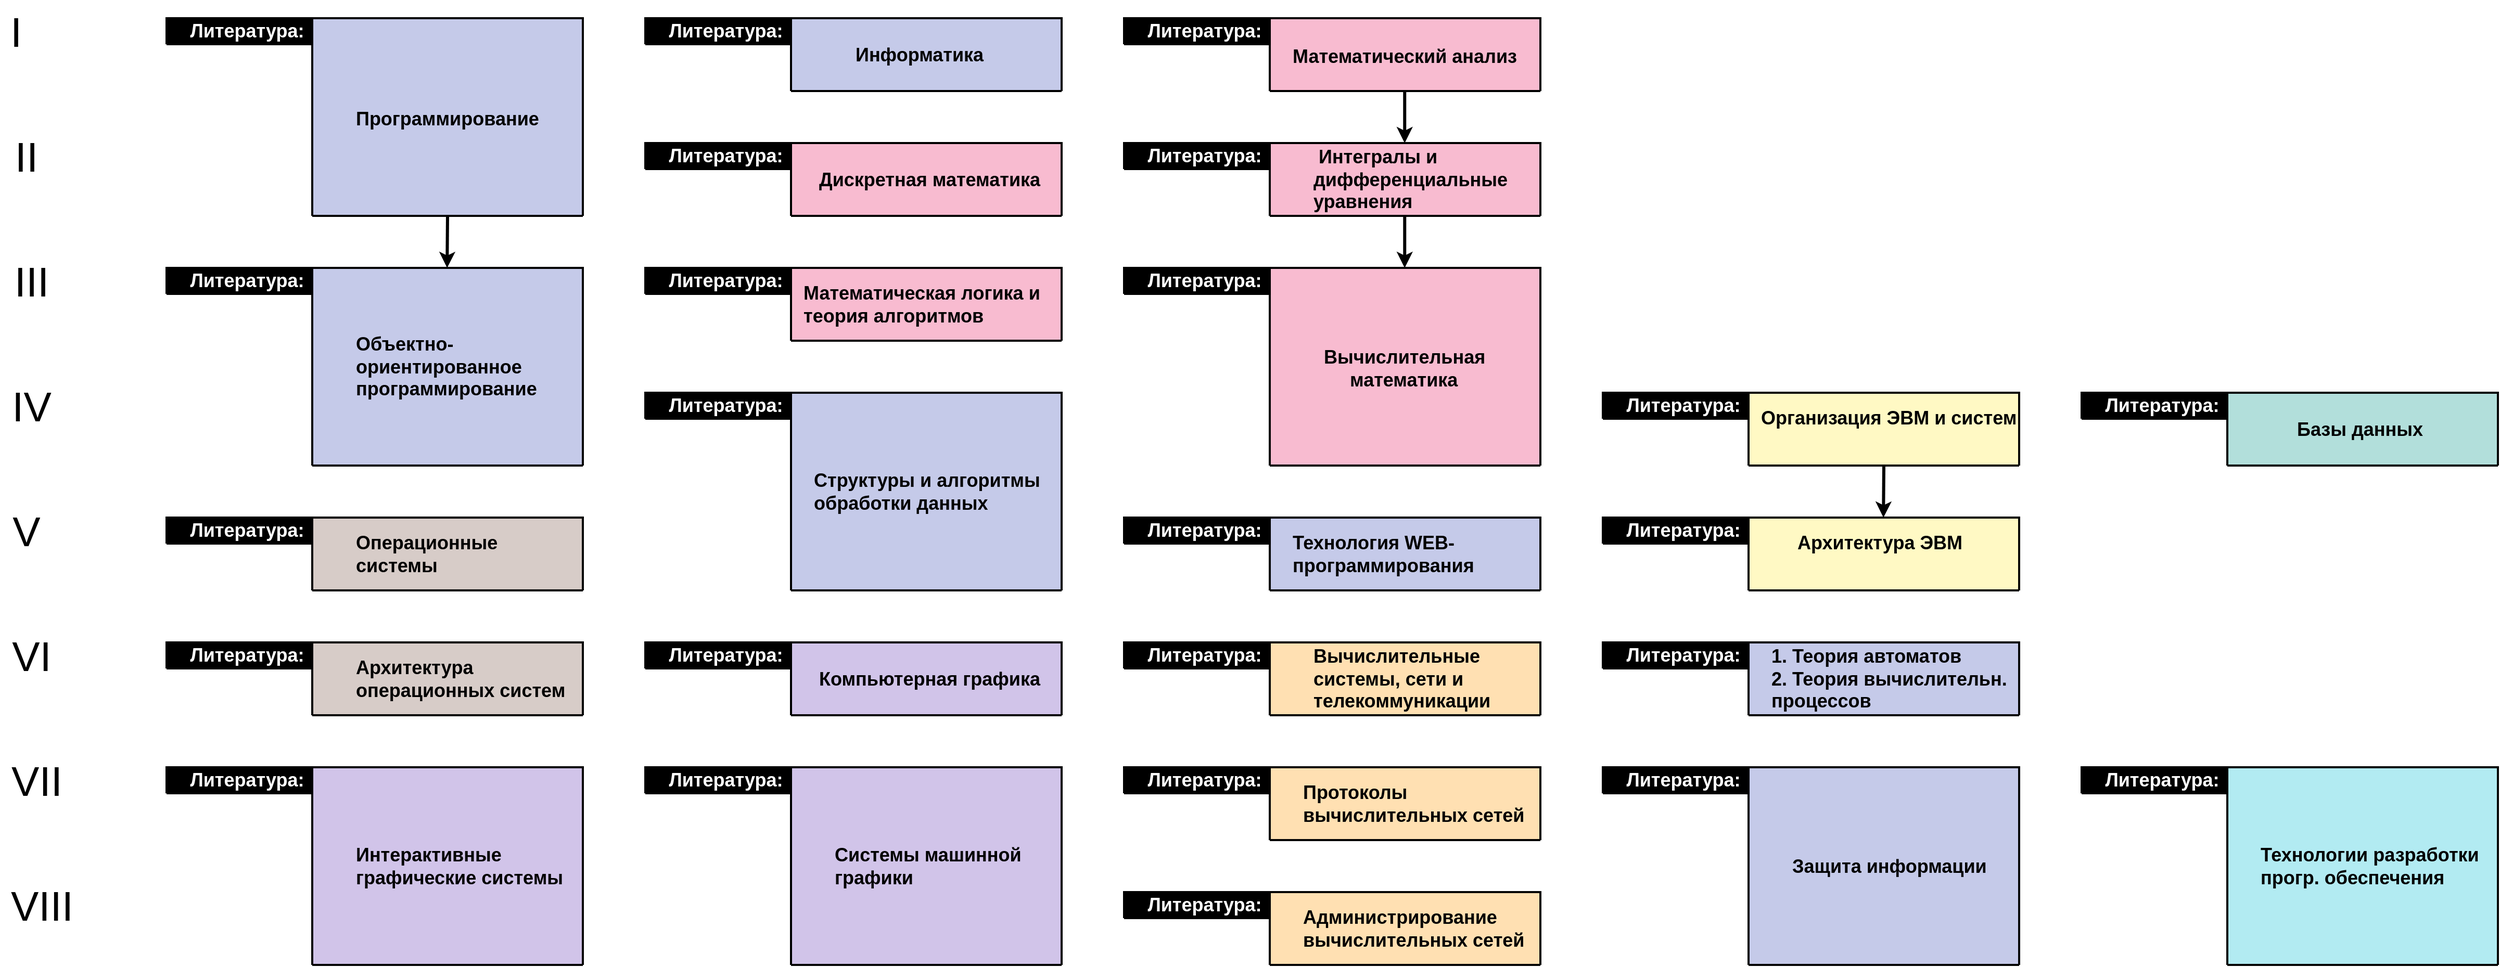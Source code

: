 <mxfile version="21.1.5" type="device">
  <diagram id="lLeitfHyl6jHXRm8dpch" name="Страница 1">
    <mxGraphModel dx="5706" dy="2308" grid="1" gridSize="10" guides="1" tooltips="1" connect="1" arrows="1" fold="1" page="1" pageScale="1" pageWidth="850" pageHeight="1100" math="0" shadow="0">
      <root>
        <mxCell id="0" />
        <mxCell id="1" parent="0" />
        <mxCell id="4ki5c7JBk0iLa5YtxHzF-98" value="Интерактивные &#xa;графические системы" style="swimlane;fontStyle=1;childLayout=stackLayout;horizontal=1;startSize=190;horizontalStack=0;resizeParent=1;resizeParentMax=0;resizeLast=0;collapsible=1;marginBottom=0;align=left;fontSize=18;fillColor=#D1C4E9;strokeWidth=2;rounded=0;verticalAlign=middle;spacingLeft=40;whiteSpace=wrap;" vertex="1" collapsed="1" parent="1">
          <mxGeometry x="-450" y="797.5" width="260" height="190" as="geometry">
            <mxRectangle x="160" y="860" width="670" height="420" as="alternateBounds" />
          </mxGeometry>
        </mxCell>
        <mxCell id="4ki5c7JBk0iLa5YtxHzF-99" value="&lt;ol&gt;&lt;li&gt;&lt;span style=&quot;background-color: initial; font-family: Verdana; font-size: 16px;&quot;&gt;Архитектура графических рабочих станций.&amp;nbsp;&lt;/span&gt;&lt;/li&gt;&lt;li&gt;&lt;span style=&quot;background-color: initial; font-family: Verdana; font-size: 16px;&quot;&gt;3D графика и&amp;nbsp;&lt;/span&gt;&lt;span style=&quot;background-color: initial; font-family: Verdana; font-size: 16px;&quot;&gt;геометрические модели.&amp;nbsp;&lt;/span&gt;&lt;/li&gt;&lt;li&gt;&lt;span style=&quot;background-color: initial; font-family: Verdana; font-size: 16px;&quot;&gt;Представление пространственных форм.&amp;nbsp;&lt;/span&gt;&lt;/li&gt;&lt;li&gt;&lt;span style=&quot;background-color: initial; font-family: Verdana; font-size: 16px;&quot;&gt;Задача синтеза изображений.&lt;/span&gt;&lt;/li&gt;&lt;li&gt;&lt;span style=&quot;background-color: initial; font-family: Verdana; font-size: 16px;&quot;&gt;Построение реалистических изображений.&amp;nbsp;&lt;/span&gt;&lt;/li&gt;&lt;li&gt;&lt;span style=&quot;background-color: initial; font-family: Verdana; font-size: 16px;&quot;&gt;Современные графические стандарты 3D-графики.&lt;/span&gt;&lt;/li&gt;&lt;li&gt;&lt;span style=&quot;background-color: initial; font-family: Verdana; font-size: 16px;&quot;&gt;Графические диалоговые системы.&amp;nbsp;&lt;/span&gt;&lt;/li&gt;&lt;li&gt;&lt;span style=&quot;background-color: initial; font-family: Verdana; font-size: 16px;&quot;&gt;Прикладное использование интерактивных графических&amp;nbsp;&lt;/span&gt;&lt;span style=&quot;background-color: initial; font-family: Verdana; font-size: 16px;&quot;&gt;систем.&amp;nbsp;&lt;/span&gt;&lt;br&gt;&lt;/li&gt;&lt;/ol&gt;" style="text;strokeColor=default;fillColor=#A99FBD;spacingLeft=10;spacingRight=0;overflow=hidden;rotatable=0;points=[[0,0.5],[1,0.5]];portConstraint=eastwest;fontSize=14;whiteSpace=wrap;html=1;strokeWidth=2;verticalAlign=middle;spacing=2;fontStyle=1;align=left;horizontal=1;" vertex="1" parent="4ki5c7JBk0iLa5YtxHzF-98">
          <mxGeometry y="190" width="670" height="230" as="geometry" />
        </mxCell>
        <mxCell id="4ki5c7JBk0iLa5YtxHzF-101" value=" Литература:" style="swimlane;fontStyle=1;childLayout=stackLayout;horizontal=1;startSize=26;horizontalStack=0;resizeParent=1;resizeParentMax=0;resizeLast=0;collapsible=1;marginBottom=0;align=center;fontSize=18;strokeWidth=2;rounded=0;verticalAlign=middle;spacingLeft=10;whiteSpace=wrap;fillColor=#000000;strokeColor=default;fontColor=#FFFFFF;" vertex="1" collapsed="1" parent="1">
          <mxGeometry x="-590" y="797.5" width="140" height="25" as="geometry">
            <mxRectangle x="20" y="360" width="140" height="186" as="alternateBounds" />
          </mxGeometry>
        </mxCell>
        <mxCell id="4ki5c7JBk0iLa5YtxHzF-102" value="1. Учебник" style="text;strokeColor=default;fillColor=#393E46;spacingLeft=10;spacingRight=0;overflow=hidden;rotatable=0;points=[[0,0.5],[1,0.5]];portConstraint=eastwest;fontSize=14;whiteSpace=wrap;html=1;strokeWidth=2;verticalAlign=middle;spacing=2;fontStyle=0;align=left;horizontal=1;fontColor=#FFFFFF;" vertex="1" parent="4ki5c7JBk0iLa5YtxHzF-101">
          <mxGeometry y="26" width="140" height="40" as="geometry" />
        </mxCell>
        <mxCell id="4ki5c7JBk0iLa5YtxHzF-103" value="2. Учебник" style="text;strokeColor=default;fillColor=#393E46;spacingLeft=10;spacingRight=0;overflow=hidden;rotatable=0;points=[[0,0.5],[1,0.5]];portConstraint=eastwest;fontSize=14;whiteSpace=wrap;html=1;strokeWidth=2;verticalAlign=middle;spacing=2;fontStyle=0;align=left;horizontal=1;fontColor=#FFFFFF;" vertex="1" parent="4ki5c7JBk0iLa5YtxHzF-101">
          <mxGeometry y="66" width="140" height="40" as="geometry" />
        </mxCell>
        <mxCell id="4ki5c7JBk0iLa5YtxHzF-104" value="3. Учебник" style="text;strokeColor=default;fillColor=#393E46;spacingLeft=10;spacingRight=0;overflow=hidden;rotatable=0;points=[[0,0.5],[1,0.5]];portConstraint=eastwest;fontSize=14;whiteSpace=wrap;html=1;strokeWidth=2;verticalAlign=middle;spacing=2;fontStyle=0;align=left;horizontal=1;fontColor=#FFFFFF;" vertex="1" parent="4ki5c7JBk0iLa5YtxHzF-101">
          <mxGeometry y="106" width="140" height="40" as="geometry" />
        </mxCell>
        <mxCell id="4ki5c7JBk0iLa5YtxHzF-105" value="4. Учебник" style="text;strokeColor=default;fillColor=#393E46;spacingLeft=10;spacingRight=0;overflow=hidden;rotatable=0;points=[[0,0.5],[1,0.5]];portConstraint=eastwest;fontSize=14;whiteSpace=wrap;html=1;strokeWidth=2;verticalAlign=middle;spacing=2;fontStyle=0;align=left;horizontal=1;fontColor=#FFFFFF;" vertex="1" parent="4ki5c7JBk0iLa5YtxHzF-101">
          <mxGeometry y="146" width="140" height="40" as="geometry" />
        </mxCell>
        <mxCell id="4ki5c7JBk0iLa5YtxHzF-133" value="Системы машинной &#xa;графики" style="swimlane;fontStyle=1;childLayout=stackLayout;horizontal=1;startSize=190;horizontalStack=0;resizeParent=1;resizeParentMax=0;resizeLast=0;collapsible=1;marginBottom=0;align=left;fontSize=18;fillColor=#D1C4E9;strokeWidth=2;rounded=0;verticalAlign=middle;spacingLeft=40;whiteSpace=wrap;" vertex="1" collapsed="1" parent="1">
          <mxGeometry x="10" y="797.5" width="260" height="190" as="geometry">
            <mxRectangle x="620" y="860" width="580" height="430" as="alternateBounds" />
          </mxGeometry>
        </mxCell>
        <mxCell id="4ki5c7JBk0iLa5YtxHzF-134" value="&lt;ol&gt;&lt;li&gt;&lt;span style=&quot;font-family: Verdana; font-size: 16px; background-color: initial;&quot;&gt;Архитектура графических рабочих станций.&amp;nbsp;&lt;/span&gt;&lt;/li&gt;&lt;li&gt;&lt;span style=&quot;font-family: Verdana; font-size: 16px; background-color: initial;&quot;&gt;Машинная графика и&amp;nbsp;&lt;/span&gt;&lt;span style=&quot;background-color: initial; font-family: Verdana; font-size: 16px;&quot;&gt;геометрические модели.&amp;nbsp;&lt;/span&gt;&lt;/li&gt;&lt;li&gt;&lt;span style=&quot;background-color: initial; font-family: Verdana; font-size: 16px;&quot;&gt;Представление пространственных объектов.&amp;nbsp;&lt;/span&gt;&lt;/li&gt;&lt;li&gt;&lt;span style=&quot;background-color: initial; font-family: Verdana; font-size: 16px;&quot;&gt;Задача синтеза&amp;nbsp;&lt;/span&gt;&lt;span style=&quot;background-color: initial; font-family: Verdana; font-size: 16px;&quot;&gt;изображений.&amp;nbsp;&lt;/span&gt;&lt;/li&gt;&lt;li&gt;&lt;span style=&quot;background-color: initial; font-family: Verdana; font-size: 16px;&quot;&gt;Построение реалистических изображений.&amp;nbsp;&lt;/span&gt;&lt;/li&gt;&lt;li&gt;&lt;span style=&quot;background-color: initial; font-family: Verdana; font-size: 16px;&quot;&gt;Современные стандарты машинной&amp;nbsp;&lt;/span&gt;&lt;span style=&quot;background-color: initial; font-family: Verdana; font-size: 16px;&quot;&gt;графики.&amp;nbsp;&lt;/span&gt;&lt;/li&gt;&lt;li&gt;&lt;span style=&quot;background-color: initial; font-family: Verdana; font-size: 16px;&quot;&gt;Построение интерфейсов и диалоговые системы.&amp;nbsp;&lt;/span&gt;&lt;/li&gt;&lt;li&gt;&lt;span style=&quot;background-color: initial; font-family: Verdana; font-size: 16px;&quot;&gt;Прикладное использование систем&amp;nbsp;&lt;/span&gt;&lt;span style=&quot;background-color: initial; font-family: Verdana; font-size: 16px;&quot;&gt;машинной графики.&lt;/span&gt;&lt;/li&gt;&lt;/ol&gt;" style="text;strokeColor=default;fillColor=#A99FBD;spacingLeft=10;spacingRight=0;overflow=hidden;rotatable=0;points=[[0,0.5],[1,0.5]];portConstraint=eastwest;fontSize=14;whiteSpace=wrap;html=1;strokeWidth=2;verticalAlign=middle;spacing=2;fontStyle=1;align=left;horizontal=1;" vertex="1" parent="4ki5c7JBk0iLa5YtxHzF-133">
          <mxGeometry y="190" width="580" height="240" as="geometry" />
        </mxCell>
        <mxCell id="4ki5c7JBk0iLa5YtxHzF-135" value=" Литература:" style="swimlane;fontStyle=1;childLayout=stackLayout;horizontal=1;startSize=26;horizontalStack=0;resizeParent=1;resizeParentMax=0;resizeLast=0;collapsible=1;marginBottom=0;align=center;fontSize=18;strokeWidth=2;rounded=0;verticalAlign=middle;spacingLeft=10;whiteSpace=wrap;fillColor=#000000;strokeColor=default;fontColor=#FFFFFF;" vertex="1" collapsed="1" parent="1">
          <mxGeometry x="-130" y="797.5" width="140" height="25" as="geometry">
            <mxRectangle x="480" y="860" width="140" height="186" as="alternateBounds" />
          </mxGeometry>
        </mxCell>
        <mxCell id="4ki5c7JBk0iLa5YtxHzF-136" value="1. Учебник" style="text;strokeColor=default;fillColor=#393E46;spacingLeft=10;spacingRight=0;overflow=hidden;rotatable=0;points=[[0,0.5],[1,0.5]];portConstraint=eastwest;fontSize=14;whiteSpace=wrap;html=1;strokeWidth=2;verticalAlign=middle;spacing=2;fontStyle=0;align=left;horizontal=1;fontColor=#FFFFFF;" vertex="1" parent="4ki5c7JBk0iLa5YtxHzF-135">
          <mxGeometry y="26" width="140" height="40" as="geometry" />
        </mxCell>
        <mxCell id="4ki5c7JBk0iLa5YtxHzF-137" value="2. Учебник" style="text;strokeColor=default;fillColor=#393E46;spacingLeft=10;spacingRight=0;overflow=hidden;rotatable=0;points=[[0,0.5],[1,0.5]];portConstraint=eastwest;fontSize=14;whiteSpace=wrap;html=1;strokeWidth=2;verticalAlign=middle;spacing=2;fontStyle=0;align=left;horizontal=1;fontColor=#FFFFFF;" vertex="1" parent="4ki5c7JBk0iLa5YtxHzF-135">
          <mxGeometry y="66" width="140" height="40" as="geometry" />
        </mxCell>
        <mxCell id="4ki5c7JBk0iLa5YtxHzF-138" value="3. Учебник" style="text;strokeColor=default;fillColor=#393E46;spacingLeft=10;spacingRight=0;overflow=hidden;rotatable=0;points=[[0,0.5],[1,0.5]];portConstraint=eastwest;fontSize=14;whiteSpace=wrap;html=1;strokeWidth=2;verticalAlign=middle;spacing=2;fontStyle=0;align=left;horizontal=1;fontColor=#FFFFFF;" vertex="1" parent="4ki5c7JBk0iLa5YtxHzF-135">
          <mxGeometry y="106" width="140" height="40" as="geometry" />
        </mxCell>
        <mxCell id="4ki5c7JBk0iLa5YtxHzF-139" value="4. Учебник" style="text;strokeColor=default;fillColor=#393E46;spacingLeft=10;spacingRight=0;overflow=hidden;rotatable=0;points=[[0,0.5],[1,0.5]];portConstraint=eastwest;fontSize=14;whiteSpace=wrap;html=1;strokeWidth=2;verticalAlign=middle;spacing=2;fontStyle=0;align=left;horizontal=1;fontColor=#FFFFFF;" vertex="1" parent="4ki5c7JBk0iLa5YtxHzF-135">
          <mxGeometry y="146" width="140" height="40" as="geometry" />
        </mxCell>
        <mxCell id="4ki5c7JBk0iLa5YtxHzF-140" value="Администрирование &#xa;вычислительных сетей" style="swimlane;fontStyle=1;childLayout=stackLayout;horizontal=1;startSize=70;horizontalStack=0;resizeParent=1;resizeParentMax=0;resizeLast=0;collapsible=1;marginBottom=0;align=left;fontSize=18;fillColor=#FFE0B2;strokeWidth=2;rounded=0;verticalAlign=middle;spacingLeft=30;whiteSpace=wrap;" vertex="1" collapsed="1" parent="1">
          <mxGeometry x="470" y="917.5" width="260" height="70" as="geometry">
            <mxRectangle x="1080" y="980" width="430" height="150" as="alternateBounds" />
          </mxGeometry>
        </mxCell>
        <mxCell id="4ki5c7JBk0iLa5YtxHzF-141" value="&lt;ol&gt;&lt;li&gt;&lt;span style=&quot;background-color: initial;&quot;&gt;Основные понятия и определения.&amp;nbsp;&lt;/span&gt;&lt;/li&gt;&lt;li&gt;&lt;span style=&quot;background-color: initial;&quot;&gt;Динамические VLAN, IEEE&amp;nbsp;&lt;/span&gt;802.1x, агрегация каналов, q-in-q 802.1ad, LLDP, SNMP, тунелирование.&lt;/li&gt;&lt;/ol&gt;" style="text;strokeColor=default;fillColor=#C7AF8B;spacingLeft=10;spacingRight=0;overflow=hidden;rotatable=0;points=[[0,0.5],[1,0.5]];portConstraint=eastwest;fontSize=14;whiteSpace=wrap;html=1;strokeWidth=2;verticalAlign=middle;spacing=2;fontStyle=1;align=left;horizontal=1;" vertex="1" parent="4ki5c7JBk0iLa5YtxHzF-140">
          <mxGeometry y="70" width="430" height="80" as="geometry" />
        </mxCell>
        <mxCell id="4ki5c7JBk0iLa5YtxHzF-142" value=" Литература:" style="swimlane;fontStyle=1;childLayout=stackLayout;horizontal=1;startSize=26;horizontalStack=0;resizeParent=1;resizeParentMax=0;resizeLast=0;collapsible=1;marginBottom=0;align=center;fontSize=18;strokeWidth=2;rounded=0;verticalAlign=middle;spacingLeft=10;whiteSpace=wrap;fillColor=#000000;strokeColor=default;fontColor=#FFFFFF;" vertex="1" collapsed="1" parent="1">
          <mxGeometry x="330" y="917.5" width="140" height="25" as="geometry">
            <mxRectangle x="20" y="360" width="140" height="186" as="alternateBounds" />
          </mxGeometry>
        </mxCell>
        <mxCell id="4ki5c7JBk0iLa5YtxHzF-143" value="1. Учебник" style="text;strokeColor=default;fillColor=#393E46;spacingLeft=10;spacingRight=0;overflow=hidden;rotatable=0;points=[[0,0.5],[1,0.5]];portConstraint=eastwest;fontSize=14;whiteSpace=wrap;html=1;strokeWidth=2;verticalAlign=middle;spacing=2;fontStyle=0;align=left;horizontal=1;fontColor=#FFFFFF;" vertex="1" parent="4ki5c7JBk0iLa5YtxHzF-142">
          <mxGeometry y="26" width="140" height="40" as="geometry" />
        </mxCell>
        <mxCell id="4ki5c7JBk0iLa5YtxHzF-144" value="2. Учебник" style="text;strokeColor=default;fillColor=#393E46;spacingLeft=10;spacingRight=0;overflow=hidden;rotatable=0;points=[[0,0.5],[1,0.5]];portConstraint=eastwest;fontSize=14;whiteSpace=wrap;html=1;strokeWidth=2;verticalAlign=middle;spacing=2;fontStyle=0;align=left;horizontal=1;fontColor=#FFFFFF;" vertex="1" parent="4ki5c7JBk0iLa5YtxHzF-142">
          <mxGeometry y="66" width="140" height="40" as="geometry" />
        </mxCell>
        <mxCell id="4ki5c7JBk0iLa5YtxHzF-145" value="3. Учебник" style="text;strokeColor=default;fillColor=#393E46;spacingLeft=10;spacingRight=0;overflow=hidden;rotatable=0;points=[[0,0.5],[1,0.5]];portConstraint=eastwest;fontSize=14;whiteSpace=wrap;html=1;strokeWidth=2;verticalAlign=middle;spacing=2;fontStyle=0;align=left;horizontal=1;fontColor=#FFFFFF;" vertex="1" parent="4ki5c7JBk0iLa5YtxHzF-142">
          <mxGeometry y="106" width="140" height="40" as="geometry" />
        </mxCell>
        <mxCell id="4ki5c7JBk0iLa5YtxHzF-146" value="4. Учебник" style="text;strokeColor=default;fillColor=#393E46;spacingLeft=10;spacingRight=0;overflow=hidden;rotatable=0;points=[[0,0.5],[1,0.5]];portConstraint=eastwest;fontSize=14;whiteSpace=wrap;html=1;strokeWidth=2;verticalAlign=middle;spacing=2;fontStyle=0;align=left;horizontal=1;fontColor=#FFFFFF;" vertex="1" parent="4ki5c7JBk0iLa5YtxHzF-142">
          <mxGeometry y="146" width="140" height="40" as="geometry" />
        </mxCell>
        <mxCell id="4ki5c7JBk0iLa5YtxHzF-147" value="Технологии разработки &#xa;прогр. обеспечения" style="swimlane;fontStyle=1;childLayout=stackLayout;horizontal=1;startSize=190;horizontalStack=0;resizeParent=1;resizeParentMax=0;resizeLast=0;collapsible=1;marginBottom=0;align=left;fontSize=18;fillColor=#B2EBF2;strokeWidth=2;rounded=0;verticalAlign=middle;spacingLeft=30;whiteSpace=wrap;" vertex="1" collapsed="1" parent="1">
          <mxGeometry x="1390" y="797.5" width="260" height="190" as="geometry">
            <mxRectangle x="2000" y="860" width="760" height="650" as="alternateBounds" />
          </mxGeometry>
        </mxCell>
        <mxCell id="4ki5c7JBk0iLa5YtxHzF-148" value="&lt;ol style=&quot;font-size: 16px;&quot;&gt;&lt;li&gt;&lt;span style=&quot;background-color: initial;&quot;&gt;&lt;font style=&quot;font-size: 16px;&quot; face=&quot;Verdana&quot;&gt;Понятие программной инженерии.&amp;nbsp;&lt;/font&gt;&lt;/span&gt;&lt;/li&gt;&lt;li&gt;&lt;font style=&quot;font-size: 16px;&quot; face=&quot;Verdana&quot;&gt;&lt;span style=&quot;background-color: initial;&quot;&gt;Понятие программной&amp;nbsp;&lt;/span&gt;инженерии.&amp;nbsp;&lt;/font&gt;&lt;/li&gt;&lt;li&gt;&lt;font style=&quot;font-size: 16px;&quot; face=&quot;Verdana&quot;&gt;Технологический цикл разработки программных систем.&amp;nbsp;&lt;/font&gt;&lt;/li&gt;&lt;li&gt;&lt;font style=&quot;font-size: 16px;&quot; face=&quot;Verdana&quot;&gt;Жизненный цикл программных средств.&lt;/font&gt;&lt;/li&gt;&lt;li&gt;&lt;font style=&quot;font-size: 16px;&quot; face=&quot;Verdana&quot;&gt;Модели жизненного цикла программных средств.&amp;nbsp;&lt;/font&gt;&lt;/li&gt;&lt;li&gt;&lt;font style=&quot;font-size: 16px;&quot; face=&quot;Verdana&quot;&gt;Объектно-ориентированная технология разработки программных средств.&amp;nbsp;&lt;/font&gt;&lt;/li&gt;&lt;li&gt;&lt;font style=&quot;font-size: 16px;&quot; face=&quot;Verdana&quot;&gt;Унифицированный язык моделирования UML.&amp;nbsp;&lt;/font&gt;&lt;/li&gt;&lt;li&gt;&lt;font style=&quot;font-size: 16px;&quot; face=&quot;Verdana&quot;&gt;Модульная технология разработки программных средств.&amp;nbsp;&lt;/font&gt;&lt;/li&gt;&lt;li&gt;&lt;font style=&quot;font-size: 16px;&quot; face=&quot;Verdana&quot;&gt;Понятие модуля.&amp;nbsp;&lt;/font&gt;&lt;/li&gt;&lt;li&gt;&lt;font style=&quot;font-size: 16px;&quot; face=&quot;Verdana&quot;&gt;Внутренняя связность и внешнее сцепление модулей.&amp;nbsp;&lt;/font&gt;&lt;/li&gt;&lt;li&gt;&lt;font style=&quot;font-size: 16px;&quot; face=&quot;Verdana&quot;&gt;Методология структурного анализа и проектирования SADT (IDEF0).&amp;nbsp;&lt;/font&gt;&lt;/li&gt;&lt;li&gt;&lt;font style=&quot;font-size: 16px;&quot; face=&quot;Verdana&quot;&gt;Методология моделирования потоков данных DFD.&lt;/font&gt;&lt;/li&gt;&lt;li&gt;&lt;span style=&quot;background-color: initial;&quot;&gt;&lt;font style=&quot;font-size: 16px;&quot; face=&quot;Verdana&quot;&gt;Моделирование данных, ERD-диаграммы, методология IDEF1X.&amp;nbsp;&lt;/font&gt;&lt;/span&gt;&lt;/li&gt;&lt;li&gt;&lt;font style=&quot;font-size: 16px;&quot; face=&quot;Verdana&quot;&gt;&lt;span style=&quot;background-color: initial;&quot;&gt;Нормативные документы в&amp;nbsp;&lt;/span&gt;области информационных технологий.&amp;nbsp;&lt;/font&gt;&lt;/li&gt;&lt;li&gt;&lt;font style=&quot;font-size: 16px;&quot; face=&quot;Verdana&quot;&gt;Нормативные документы, определяющие жизненный цикл программных средств.&amp;nbsp;&lt;/font&gt;&lt;/li&gt;&lt;li&gt;&lt;font style=&quot;font-size: 16px;&quot; face=&quot;Verdana&quot;&gt;Нормативные документы, определяющие качество программных средств.&lt;/font&gt;&lt;/li&gt;&lt;li&gt;&lt;font style=&quot;font-size: 16px;&quot; face=&quot;Verdana&quot;&gt;Основные виды программных документов.&amp;nbsp;&lt;/font&gt;&lt;/li&gt;&lt;li&gt;&lt;font style=&quot;font-size: 16px;&quot; face=&quot;Verdana&quot;&gt;Тестирование и отладка программных средств.&amp;nbsp;&lt;/font&gt;&lt;/li&gt;&lt;li&gt;&lt;font style=&quot;font-size: 16px;&quot; face=&quot;Verdana&quot;&gt;Автоматизация процесса разработки программных средств.&amp;nbsp;&lt;/font&gt;&lt;/li&gt;&lt;li&gt;&lt;font style=&quot;font-size: 16px;&quot; face=&quot;Verdana&quot;&gt;Назначение, состав, классификация CASE-средств.&lt;/font&gt;&lt;/li&gt;&lt;/ol&gt;" style="text;strokeColor=default;fillColor=#90BFC4;spacingLeft=10;spacingRight=0;overflow=hidden;rotatable=0;points=[[0,0.5],[1,0.5]];portConstraint=eastwest;fontSize=14;whiteSpace=wrap;html=1;strokeWidth=2;verticalAlign=middle;spacing=2;fontStyle=1;align=left;horizontal=1;" vertex="1" parent="4ki5c7JBk0iLa5YtxHzF-147">
          <mxGeometry y="190" width="760" height="460" as="geometry" />
        </mxCell>
        <mxCell id="4ki5c7JBk0iLa5YtxHzF-149" value=" Литература:" style="swimlane;fontStyle=1;childLayout=stackLayout;horizontal=1;startSize=26;horizontalStack=0;resizeParent=1;resizeParentMax=0;resizeLast=0;collapsible=1;marginBottom=0;align=center;fontSize=18;strokeWidth=2;rounded=0;verticalAlign=middle;spacingLeft=10;whiteSpace=wrap;fillColor=#000000;strokeColor=default;fontColor=#FFFFFF;" vertex="1" collapsed="1" parent="1">
          <mxGeometry x="1250" y="797.5" width="140" height="25" as="geometry">
            <mxRectangle x="20" y="360" width="140" height="186" as="alternateBounds" />
          </mxGeometry>
        </mxCell>
        <mxCell id="4ki5c7JBk0iLa5YtxHzF-150" value="1. Учебник" style="text;strokeColor=default;fillColor=#393E46;spacingLeft=10;spacingRight=0;overflow=hidden;rotatable=0;points=[[0,0.5],[1,0.5]];portConstraint=eastwest;fontSize=14;whiteSpace=wrap;html=1;strokeWidth=2;verticalAlign=middle;spacing=2;fontStyle=0;align=left;horizontal=1;fontColor=#FFFFFF;" vertex="1" parent="4ki5c7JBk0iLa5YtxHzF-149">
          <mxGeometry y="26" width="140" height="40" as="geometry" />
        </mxCell>
        <mxCell id="4ki5c7JBk0iLa5YtxHzF-151" value="2. Учебник" style="text;strokeColor=default;fillColor=#393E46;spacingLeft=10;spacingRight=0;overflow=hidden;rotatable=0;points=[[0,0.5],[1,0.5]];portConstraint=eastwest;fontSize=14;whiteSpace=wrap;html=1;strokeWidth=2;verticalAlign=middle;spacing=2;fontStyle=0;align=left;horizontal=1;fontColor=#FFFFFF;" vertex="1" parent="4ki5c7JBk0iLa5YtxHzF-149">
          <mxGeometry y="66" width="140" height="40" as="geometry" />
        </mxCell>
        <mxCell id="4ki5c7JBk0iLa5YtxHzF-152" value="3. Учебник" style="text;strokeColor=default;fillColor=#393E46;spacingLeft=10;spacingRight=0;overflow=hidden;rotatable=0;points=[[0,0.5],[1,0.5]];portConstraint=eastwest;fontSize=14;whiteSpace=wrap;html=1;strokeWidth=2;verticalAlign=middle;spacing=2;fontStyle=0;align=left;horizontal=1;fontColor=#FFFFFF;" vertex="1" parent="4ki5c7JBk0iLa5YtxHzF-149">
          <mxGeometry y="106" width="140" height="40" as="geometry" />
        </mxCell>
        <mxCell id="4ki5c7JBk0iLa5YtxHzF-153" value="4. Учебник" style="text;strokeColor=default;fillColor=#393E46;spacingLeft=10;spacingRight=0;overflow=hidden;rotatable=0;points=[[0,0.5],[1,0.5]];portConstraint=eastwest;fontSize=14;whiteSpace=wrap;html=1;strokeWidth=2;verticalAlign=middle;spacing=2;fontStyle=0;align=left;horizontal=1;fontColor=#FFFFFF;" vertex="1" parent="4ki5c7JBk0iLa5YtxHzF-149">
          <mxGeometry y="146" width="140" height="40" as="geometry" />
        </mxCell>
        <mxCell id="4ki5c7JBk0iLa5YtxHzF-154" value="Защита информации" style="swimlane;fontStyle=1;childLayout=stackLayout;horizontal=1;startSize=190;horizontalStack=0;resizeParent=1;resizeParentMax=0;resizeLast=0;collapsible=1;marginBottom=0;align=left;fontSize=18;fillColor=#C5CAE9;strokeWidth=2;rounded=0;verticalAlign=middle;spacingLeft=40;whiteSpace=wrap;" vertex="1" collapsed="1" parent="1">
          <mxGeometry x="930" y="797.5" width="260" height="190" as="geometry">
            <mxRectangle x="1540" y="860" width="730" height="620" as="alternateBounds" />
          </mxGeometry>
        </mxCell>
        <mxCell id="4ki5c7JBk0iLa5YtxHzF-155" value="&lt;ol style=&quot;font-size: 16px;&quot;&gt;&lt;li&gt;&lt;span style=&quot;background-color: initial;&quot;&gt;&lt;font face=&quot;Verdana&quot;&gt;Основные понятия и определения.&amp;nbsp;&lt;/font&gt;&lt;/span&gt;&lt;/li&gt;&lt;li&gt;&lt;font face=&quot;Verdana&quot;&gt;&lt;span style=&quot;background-color: initial;&quot;&gt;Источники, риски и формы атак&amp;nbsp;&lt;/span&gt;на информацию.&amp;nbsp;&lt;/font&gt;&lt;/li&gt;&lt;li&gt;&lt;font face=&quot;Verdana&quot;&gt;Правовые аспекты безопасности информационных технологий.&amp;nbsp;&lt;/font&gt;&lt;/li&gt;&lt;li&gt;&lt;font face=&quot;Verdana&quot;&gt;Стандарты безопасности.&amp;nbsp;&lt;/font&gt;&lt;/li&gt;&lt;li&gt;&lt;font face=&quot;Verdana&quot;&gt;Оценка рисков нарушения информационной безопасности.&amp;nbsp;&lt;/font&gt;&lt;/li&gt;&lt;li&gt;&lt;font face=&quot;Verdana&quot;&gt;Модели угроз.&lt;/font&gt;&lt;/li&gt;&lt;li&gt;&lt;span style=&quot;background-color: initial;&quot;&gt;&lt;font face=&quot;Verdana&quot;&gt;Политика информационной безопасности.&amp;nbsp;&lt;/font&gt;&lt;/span&gt;&lt;/li&gt;&lt;li&gt;&lt;span style=&quot;background-color: initial;&quot;&gt;&lt;font face=&quot;Verdana&quot;&gt;Криптография и криптоанализ.&amp;nbsp;&lt;/font&gt;&lt;/span&gt;&lt;/li&gt;&lt;li&gt;&lt;font face=&quot;Verdana&quot;&gt;&lt;span style=&quot;background-color: initial;&quot;&gt;Криптографические&amp;nbsp;&lt;/span&gt;модели.&amp;nbsp;&lt;/font&gt;&lt;/li&gt;&lt;li&gt;&lt;font face=&quot;Verdana&quot;&gt;Алгоритмы шифрования.&amp;nbsp;&lt;/font&gt;&lt;/li&gt;&lt;li&gt;&lt;font face=&quot;Verdana&quot;&gt;Алгоритмы аутентификации пользователей.&lt;/font&gt;&lt;/li&gt;&lt;li&gt;&lt;span style=&quot;background-color: initial;&quot;&gt;&lt;font face=&quot;Verdana&quot;&gt;Криптографические методы.&amp;nbsp;&lt;/font&gt;&lt;/span&gt;&lt;/li&gt;&lt;li&gt;&lt;span style=&quot;background-color: initial;&quot;&gt;&lt;font face=&quot;Verdana&quot;&gt;Симметричные криптографические системы.&amp;nbsp;&lt;/font&gt;&lt;/span&gt;&lt;/li&gt;&lt;li&gt;&lt;font face=&quot;Verdana&quot;&gt;&lt;span style=&quot;background-color: initial;&quot;&gt;Асимметричные&amp;nbsp;&lt;/span&gt;криптографиические системы.&amp;nbsp;&lt;/font&gt;&lt;/li&gt;&lt;li&gt;&lt;font face=&quot;Verdana&quot;&gt;Электронно-цифровая подпись.&amp;nbsp;&lt;/font&gt;&lt;/li&gt;&lt;li&gt;&lt;font face=&quot;Verdana&quot;&gt;Функционирование удостоверяющего центра.&amp;nbsp;&lt;/font&gt;&lt;/li&gt;&lt;li&gt;&lt;font face=&quot;Verdana&quot;&gt;Безопасность современных сетевых технологий.&amp;nbsp;&lt;/font&gt;&lt;/li&gt;&lt;li&gt;&lt;font face=&quot;Verdana&quot;&gt;Защита информации в сетях.&amp;nbsp;&lt;/font&gt;&lt;/li&gt;&lt;li&gt;&lt;font face=&quot;Verdana&quot;&gt;Комплексная система информационной безопасности предприятия.&lt;/font&gt;&lt;/li&gt;&lt;li&gt;&lt;span style=&quot;background-color: initial;&quot;&gt;&lt;font face=&quot;Verdana&quot;&gt;Особенности защиты информационных систем персональных данных.&amp;nbsp;&lt;/font&gt;&lt;/span&gt;&lt;/li&gt;&lt;/ol&gt;" style="text;strokeColor=default;fillColor=#B8BCD9;spacingLeft=10;spacingRight=0;overflow=hidden;rotatable=0;points=[[0,0.5],[1,0.5]];portConstraint=eastwest;fontSize=14;whiteSpace=wrap;html=1;strokeWidth=2;verticalAlign=middle;spacing=2;fontStyle=1;align=left;horizontal=1;" vertex="1" parent="4ki5c7JBk0iLa5YtxHzF-154">
          <mxGeometry y="190" width="730" height="430" as="geometry" />
        </mxCell>
        <mxCell id="4ki5c7JBk0iLa5YtxHzF-156" value=" Литература:" style="swimlane;fontStyle=1;childLayout=stackLayout;horizontal=1;startSize=26;horizontalStack=0;resizeParent=1;resizeParentMax=0;resizeLast=0;collapsible=1;marginBottom=0;align=center;fontSize=18;strokeWidth=2;rounded=0;verticalAlign=middle;spacingLeft=10;whiteSpace=wrap;fillColor=#000000;strokeColor=default;fontColor=#FFFFFF;" vertex="1" collapsed="1" parent="1">
          <mxGeometry x="790" y="797.5" width="140" height="25" as="geometry">
            <mxRectangle x="20" y="360" width="140" height="186" as="alternateBounds" />
          </mxGeometry>
        </mxCell>
        <mxCell id="4ki5c7JBk0iLa5YtxHzF-157" value="1. Учебник" style="text;strokeColor=default;fillColor=#393E46;spacingLeft=10;spacingRight=0;overflow=hidden;rotatable=0;points=[[0,0.5],[1,0.5]];portConstraint=eastwest;fontSize=14;whiteSpace=wrap;html=1;strokeWidth=2;verticalAlign=middle;spacing=2;fontStyle=0;align=left;horizontal=1;fontColor=#FFFFFF;" vertex="1" parent="4ki5c7JBk0iLa5YtxHzF-156">
          <mxGeometry y="26" width="140" height="40" as="geometry" />
        </mxCell>
        <mxCell id="4ki5c7JBk0iLa5YtxHzF-158" value="2. Учебник" style="text;strokeColor=default;fillColor=#393E46;spacingLeft=10;spacingRight=0;overflow=hidden;rotatable=0;points=[[0,0.5],[1,0.5]];portConstraint=eastwest;fontSize=14;whiteSpace=wrap;html=1;strokeWidth=2;verticalAlign=middle;spacing=2;fontStyle=0;align=left;horizontal=1;fontColor=#FFFFFF;" vertex="1" parent="4ki5c7JBk0iLa5YtxHzF-156">
          <mxGeometry y="66" width="140" height="40" as="geometry" />
        </mxCell>
        <mxCell id="4ki5c7JBk0iLa5YtxHzF-159" value="3. Учебник" style="text;strokeColor=default;fillColor=#393E46;spacingLeft=10;spacingRight=0;overflow=hidden;rotatable=0;points=[[0,0.5],[1,0.5]];portConstraint=eastwest;fontSize=14;whiteSpace=wrap;html=1;strokeWidth=2;verticalAlign=middle;spacing=2;fontStyle=0;align=left;horizontal=1;fontColor=#FFFFFF;" vertex="1" parent="4ki5c7JBk0iLa5YtxHzF-156">
          <mxGeometry y="106" width="140" height="40" as="geometry" />
        </mxCell>
        <mxCell id="4ki5c7JBk0iLa5YtxHzF-160" value="4. Учебник" style="text;strokeColor=default;fillColor=#393E46;spacingLeft=10;spacingRight=0;overflow=hidden;rotatable=0;points=[[0,0.5],[1,0.5]];portConstraint=eastwest;fontSize=14;whiteSpace=wrap;html=1;strokeWidth=2;verticalAlign=middle;spacing=2;fontStyle=0;align=left;horizontal=1;fontColor=#FFFFFF;" vertex="1" parent="4ki5c7JBk0iLa5YtxHzF-156">
          <mxGeometry y="146" width="140" height="40" as="geometry" />
        </mxCell>
        <mxCell id="4ZT7yi2DUqxVnpLDydQl-181" value=" Литература:" style="swimlane;fontStyle=1;childLayout=stackLayout;horizontal=1;startSize=26;horizontalStack=0;resizeParent=1;resizeParentMax=0;resizeLast=0;collapsible=1;marginBottom=0;align=center;fontSize=18;strokeWidth=2;rounded=0;verticalAlign=middle;spacingLeft=10;whiteSpace=wrap;fillColor=#000000;strokeColor=default;fontColor=#FFFFFF;" parent="1" vertex="1" collapsed="1">
          <mxGeometry x="-130" y="197.5" width="140" height="25" as="geometry">
            <mxRectangle x="940" y="260" width="140" height="186" as="alternateBounds" />
          </mxGeometry>
        </mxCell>
        <mxCell id="4ZT7yi2DUqxVnpLDydQl-182" value="1. Учебник" style="text;strokeColor=default;fillColor=#393E46;spacingLeft=10;spacingRight=0;overflow=hidden;rotatable=0;points=[[0,0.5],[1,0.5]];portConstraint=eastwest;fontSize=14;whiteSpace=wrap;html=1;strokeWidth=2;verticalAlign=middle;spacing=2;fontStyle=0;align=left;horizontal=1;fontColor=#FFFFFF;" parent="4ZT7yi2DUqxVnpLDydQl-181" vertex="1">
          <mxGeometry y="26" width="140" height="40" as="geometry" />
        </mxCell>
        <mxCell id="4ZT7yi2DUqxVnpLDydQl-183" value="2. Учебник" style="text;strokeColor=default;fillColor=#393E46;spacingLeft=10;spacingRight=0;overflow=hidden;rotatable=0;points=[[0,0.5],[1,0.5]];portConstraint=eastwest;fontSize=14;whiteSpace=wrap;html=1;strokeWidth=2;verticalAlign=middle;spacing=2;fontStyle=0;align=left;horizontal=1;fontColor=#FFFFFF;" parent="4ZT7yi2DUqxVnpLDydQl-181" vertex="1">
          <mxGeometry y="66" width="140" height="40" as="geometry" />
        </mxCell>
        <mxCell id="4ZT7yi2DUqxVnpLDydQl-184" value="3. Учебник" style="text;strokeColor=default;fillColor=#393E46;spacingLeft=10;spacingRight=0;overflow=hidden;rotatable=0;points=[[0,0.5],[1,0.5]];portConstraint=eastwest;fontSize=14;whiteSpace=wrap;html=1;strokeWidth=2;verticalAlign=middle;spacing=2;fontStyle=0;align=left;horizontal=1;fontColor=#FFFFFF;" parent="4ZT7yi2DUqxVnpLDydQl-181" vertex="1">
          <mxGeometry y="106" width="140" height="40" as="geometry" />
        </mxCell>
        <mxCell id="4ZT7yi2DUqxVnpLDydQl-185" value="4. Учебник" style="text;strokeColor=default;fillColor=#393E46;spacingLeft=10;spacingRight=0;overflow=hidden;rotatable=0;points=[[0,0.5],[1,0.5]];portConstraint=eastwest;fontSize=14;whiteSpace=wrap;html=1;strokeWidth=2;verticalAlign=middle;spacing=2;fontStyle=0;align=left;horizontal=1;fontColor=#FFFFFF;" parent="4ZT7yi2DUqxVnpLDydQl-181" vertex="1">
          <mxGeometry y="146" width="140" height="40" as="geometry" />
        </mxCell>
        <mxCell id="y7rmreXHusG0yKeAJwIb-71" value=" Литература:" style="swimlane;fontStyle=1;childLayout=stackLayout;horizontal=1;startSize=26;horizontalStack=0;resizeParent=1;resizeParentMax=0;resizeLast=0;collapsible=1;marginBottom=0;align=center;fontSize=18;strokeWidth=2;rounded=0;verticalAlign=middle;spacingLeft=10;whiteSpace=wrap;fillColor=#000000;strokeColor=default;fontColor=#FFFFFF;" parent="1" vertex="1" collapsed="1">
          <mxGeometry x="-130" y="77.5" width="140" height="25" as="geometry">
            <mxRectangle x="480" y="120" width="140" height="186" as="alternateBounds" />
          </mxGeometry>
        </mxCell>
        <mxCell id="y7rmreXHusG0yKeAJwIb-72" value="1. Учебник" style="text;strokeColor=default;fillColor=#393E46;spacingLeft=10;spacingRight=0;overflow=hidden;rotatable=0;points=[[0,0.5],[1,0.5]];portConstraint=eastwest;fontSize=14;whiteSpace=wrap;html=1;strokeWidth=2;verticalAlign=middle;spacing=2;fontStyle=0;align=left;horizontal=1;fontColor=#FFFFFF;" parent="y7rmreXHusG0yKeAJwIb-71" vertex="1">
          <mxGeometry y="26" width="140" height="40" as="geometry" />
        </mxCell>
        <mxCell id="y7rmreXHusG0yKeAJwIb-73" value="2. Учебник" style="text;strokeColor=default;fillColor=#393E46;spacingLeft=10;spacingRight=0;overflow=hidden;rotatable=0;points=[[0,0.5],[1,0.5]];portConstraint=eastwest;fontSize=14;whiteSpace=wrap;html=1;strokeWidth=2;verticalAlign=middle;spacing=2;fontStyle=0;align=left;horizontal=1;fontColor=#FFFFFF;" parent="y7rmreXHusG0yKeAJwIb-71" vertex="1">
          <mxGeometry y="66" width="140" height="40" as="geometry" />
        </mxCell>
        <mxCell id="y7rmreXHusG0yKeAJwIb-74" value="3. Учебник" style="text;strokeColor=default;fillColor=#393E46;spacingLeft=10;spacingRight=0;overflow=hidden;rotatable=0;points=[[0,0.5],[1,0.5]];portConstraint=eastwest;fontSize=14;whiteSpace=wrap;html=1;strokeWidth=2;verticalAlign=middle;spacing=2;fontStyle=0;align=left;horizontal=1;fontColor=#FFFFFF;" parent="y7rmreXHusG0yKeAJwIb-71" vertex="1">
          <mxGeometry y="106" width="140" height="40" as="geometry" />
        </mxCell>
        <mxCell id="y7rmreXHusG0yKeAJwIb-75" value="4. Учебник" style="text;strokeColor=default;fillColor=#393E46;spacingLeft=10;spacingRight=0;overflow=hidden;rotatable=0;points=[[0,0.5],[1,0.5]];portConstraint=eastwest;fontSize=14;whiteSpace=wrap;html=1;strokeWidth=2;verticalAlign=middle;spacing=2;fontStyle=0;align=left;horizontal=1;fontColor=#FFFFFF;" parent="y7rmreXHusG0yKeAJwIb-71" vertex="1">
          <mxGeometry y="146" width="140" height="40" as="geometry" />
        </mxCell>
        <mxCell id="4ZT7yi2DUqxVnpLDydQl-160" value=" Литература:" style="swimlane;fontStyle=1;childLayout=stackLayout;horizontal=1;startSize=26;horizontalStack=0;resizeParent=1;resizeParentMax=0;resizeLast=0;collapsible=1;marginBottom=0;align=center;fontSize=18;strokeWidth=2;rounded=0;verticalAlign=middle;spacingLeft=10;whiteSpace=wrap;fillColor=#000000;strokeColor=default;fontColor=#FFFFFF;" parent="1" vertex="1" collapsed="1">
          <mxGeometry x="330" y="77.5" width="140" height="25" as="geometry">
            <mxRectangle x="480" y="140" width="140" height="186" as="alternateBounds" />
          </mxGeometry>
        </mxCell>
        <mxCell id="4ZT7yi2DUqxVnpLDydQl-161" value="1. Учебник" style="text;strokeColor=default;fillColor=#393E46;spacingLeft=10;spacingRight=0;overflow=hidden;rotatable=0;points=[[0,0.5],[1,0.5]];portConstraint=eastwest;fontSize=14;whiteSpace=wrap;html=1;strokeWidth=2;verticalAlign=middle;spacing=2;fontStyle=0;align=left;horizontal=1;fontColor=#FFFFFF;" parent="4ZT7yi2DUqxVnpLDydQl-160" vertex="1">
          <mxGeometry y="26" width="140" height="40" as="geometry" />
        </mxCell>
        <mxCell id="4ZT7yi2DUqxVnpLDydQl-162" value="2. Учебник" style="text;strokeColor=default;fillColor=#393E46;spacingLeft=10;spacingRight=0;overflow=hidden;rotatable=0;points=[[0,0.5],[1,0.5]];portConstraint=eastwest;fontSize=14;whiteSpace=wrap;html=1;strokeWidth=2;verticalAlign=middle;spacing=2;fontStyle=0;align=left;horizontal=1;fontColor=#FFFFFF;" parent="4ZT7yi2DUqxVnpLDydQl-160" vertex="1">
          <mxGeometry y="66" width="140" height="40" as="geometry" />
        </mxCell>
        <mxCell id="4ZT7yi2DUqxVnpLDydQl-163" value="3. Учебник" style="text;strokeColor=default;fillColor=#393E46;spacingLeft=10;spacingRight=0;overflow=hidden;rotatable=0;points=[[0,0.5],[1,0.5]];portConstraint=eastwest;fontSize=14;whiteSpace=wrap;html=1;strokeWidth=2;verticalAlign=middle;spacing=2;fontStyle=0;align=left;horizontal=1;fontColor=#FFFFFF;" parent="4ZT7yi2DUqxVnpLDydQl-160" vertex="1">
          <mxGeometry y="106" width="140" height="40" as="geometry" />
        </mxCell>
        <mxCell id="4ZT7yi2DUqxVnpLDydQl-164" value="4. Учебник" style="text;strokeColor=default;fillColor=#393E46;spacingLeft=10;spacingRight=0;overflow=hidden;rotatable=0;points=[[0,0.5],[1,0.5]];portConstraint=eastwest;fontSize=14;whiteSpace=wrap;html=1;strokeWidth=2;verticalAlign=middle;spacing=2;fontStyle=0;align=left;horizontal=1;fontColor=#FFFFFF;" parent="4ZT7yi2DUqxVnpLDydQl-160" vertex="1">
          <mxGeometry y="146" width="140" height="40" as="geometry" />
        </mxCell>
        <mxCell id="y7rmreXHusG0yKeAJwIb-133" value="" style="endArrow=classic;html=1;rounded=0;entryX=0.5;entryY=0;entryDx=0;entryDy=0;strokeWidth=3;fontStyle=1" parent="1" edge="1">
          <mxGeometry width="50" height="50" relative="1" as="geometry">
            <mxPoint x="-320" y="267.5" as="sourcePoint" />
            <mxPoint x="-320.42" y="317.5" as="targetPoint" />
          </mxGeometry>
        </mxCell>
        <mxCell id="y7rmreXHusG0yKeAJwIb-136" value=" Литература:" style="swimlane;fontStyle=1;childLayout=stackLayout;horizontal=1;startSize=26;horizontalStack=0;resizeParent=1;resizeParentMax=0;resizeLast=0;collapsible=1;marginBottom=0;align=center;fontSize=18;strokeWidth=2;rounded=0;verticalAlign=middle;spacingLeft=10;whiteSpace=wrap;fillColor=#000000;strokeColor=default;fontColor=#FFFFFF;" parent="1" vertex="1" collapsed="1">
          <mxGeometry x="-130" y="317.5" width="140" height="25" as="geometry">
            <mxRectangle x="940" y="380" width="140" height="186" as="alternateBounds" />
          </mxGeometry>
        </mxCell>
        <mxCell id="y7rmreXHusG0yKeAJwIb-137" value="1. Учебник" style="text;strokeColor=default;fillColor=#393E46;spacingLeft=10;spacingRight=0;overflow=hidden;rotatable=0;points=[[0,0.5],[1,0.5]];portConstraint=eastwest;fontSize=14;whiteSpace=wrap;html=1;strokeWidth=2;verticalAlign=middle;spacing=2;fontStyle=0;align=left;horizontal=1;fontColor=#FFFFFF;" parent="y7rmreXHusG0yKeAJwIb-136" vertex="1">
          <mxGeometry y="26" width="140" height="40" as="geometry" />
        </mxCell>
        <mxCell id="y7rmreXHusG0yKeAJwIb-138" value="2. Учебник" style="text;strokeColor=default;fillColor=#393E46;spacingLeft=10;spacingRight=0;overflow=hidden;rotatable=0;points=[[0,0.5],[1,0.5]];portConstraint=eastwest;fontSize=14;whiteSpace=wrap;html=1;strokeWidth=2;verticalAlign=middle;spacing=2;fontStyle=0;align=left;horizontal=1;fontColor=#FFFFFF;" parent="y7rmreXHusG0yKeAJwIb-136" vertex="1">
          <mxGeometry y="66" width="140" height="40" as="geometry" />
        </mxCell>
        <mxCell id="y7rmreXHusG0yKeAJwIb-139" value="3. Учебник" style="text;strokeColor=default;fillColor=#393E46;spacingLeft=10;spacingRight=0;overflow=hidden;rotatable=0;points=[[0,0.5],[1,0.5]];portConstraint=eastwest;fontSize=14;whiteSpace=wrap;html=1;strokeWidth=2;verticalAlign=middle;spacing=2;fontStyle=0;align=left;horizontal=1;fontColor=#FFFFFF;" parent="y7rmreXHusG0yKeAJwIb-136" vertex="1">
          <mxGeometry y="106" width="140" height="40" as="geometry" />
        </mxCell>
        <mxCell id="y7rmreXHusG0yKeAJwIb-140" value="4. Учебник" style="text;strokeColor=default;fillColor=#393E46;spacingLeft=10;spacingRight=0;overflow=hidden;rotatable=0;points=[[0,0.5],[1,0.5]];portConstraint=eastwest;fontSize=14;whiteSpace=wrap;html=1;strokeWidth=2;verticalAlign=middle;spacing=2;fontStyle=0;align=left;horizontal=1;fontColor=#FFFFFF;" parent="y7rmreXHusG0yKeAJwIb-136" vertex="1">
          <mxGeometry y="146" width="140" height="40" as="geometry" />
        </mxCell>
        <mxCell id="4ZT7yi2DUqxVnpLDydQl-170" value=" Литература:" style="swimlane;fontStyle=1;childLayout=stackLayout;horizontal=1;startSize=26;horizontalStack=0;resizeParent=1;resizeParentMax=0;resizeLast=0;collapsible=1;marginBottom=0;align=center;fontSize=18;strokeWidth=2;rounded=0;verticalAlign=middle;spacingLeft=10;whiteSpace=wrap;fillColor=#000000;strokeColor=default;fontColor=#FFFFFF;" parent="1" vertex="1" collapsed="1">
          <mxGeometry x="330" y="317.5" width="140" height="25" as="geometry">
            <mxRectangle x="480" y="250" width="140" height="186" as="alternateBounds" />
          </mxGeometry>
        </mxCell>
        <mxCell id="4ZT7yi2DUqxVnpLDydQl-171" value="1. Учебник" style="text;strokeColor=default;fillColor=#393E46;spacingLeft=10;spacingRight=0;overflow=hidden;rotatable=0;points=[[0,0.5],[1,0.5]];portConstraint=eastwest;fontSize=14;whiteSpace=wrap;html=1;strokeWidth=2;verticalAlign=middle;spacing=2;fontStyle=0;align=left;horizontal=1;fontColor=#FFFFFF;" parent="4ZT7yi2DUqxVnpLDydQl-170" vertex="1">
          <mxGeometry y="26" width="140" height="40" as="geometry" />
        </mxCell>
        <mxCell id="4ZT7yi2DUqxVnpLDydQl-172" value="2. Учебник" style="text;strokeColor=default;fillColor=#393E46;spacingLeft=10;spacingRight=0;overflow=hidden;rotatable=0;points=[[0,0.5],[1,0.5]];portConstraint=eastwest;fontSize=14;whiteSpace=wrap;html=1;strokeWidth=2;verticalAlign=middle;spacing=2;fontStyle=0;align=left;horizontal=1;fontColor=#FFFFFF;" parent="4ZT7yi2DUqxVnpLDydQl-170" vertex="1">
          <mxGeometry y="66" width="140" height="40" as="geometry" />
        </mxCell>
        <mxCell id="4ZT7yi2DUqxVnpLDydQl-173" value="3. Учебник" style="text;strokeColor=default;fillColor=#393E46;spacingLeft=10;spacingRight=0;overflow=hidden;rotatable=0;points=[[0,0.5],[1,0.5]];portConstraint=eastwest;fontSize=14;whiteSpace=wrap;html=1;strokeWidth=2;verticalAlign=middle;spacing=2;fontStyle=0;align=left;horizontal=1;fontColor=#FFFFFF;" parent="4ZT7yi2DUqxVnpLDydQl-170" vertex="1">
          <mxGeometry y="106" width="140" height="40" as="geometry" />
        </mxCell>
        <mxCell id="4ZT7yi2DUqxVnpLDydQl-174" value="4. Учебник" style="text;strokeColor=default;fillColor=#393E46;spacingLeft=10;spacingRight=0;overflow=hidden;rotatable=0;points=[[0,0.5],[1,0.5]];portConstraint=eastwest;fontSize=14;whiteSpace=wrap;html=1;strokeWidth=2;verticalAlign=middle;spacing=2;fontStyle=0;align=left;horizontal=1;fontColor=#FFFFFF;" parent="4ZT7yi2DUqxVnpLDydQl-170" vertex="1">
          <mxGeometry y="146" width="140" height="40" as="geometry" />
        </mxCell>
        <mxCell id="y7rmreXHusG0yKeAJwIb-89" value=" Литература:" style="swimlane;fontStyle=1;childLayout=stackLayout;horizontal=1;startSize=26;horizontalStack=0;resizeParent=1;resizeParentMax=0;resizeLast=0;collapsible=1;marginBottom=0;align=center;fontSize=18;strokeWidth=2;rounded=0;verticalAlign=middle;spacingLeft=10;whiteSpace=wrap;fillColor=#000000;strokeColor=default;fontColor=#FFFFFF;" parent="1" vertex="1" collapsed="1">
          <mxGeometry x="-130" y="437.5" width="140" height="25" as="geometry">
            <mxRectangle x="480" y="120" width="140" height="186" as="alternateBounds" />
          </mxGeometry>
        </mxCell>
        <mxCell id="y7rmreXHusG0yKeAJwIb-90" value="1. Учебник" style="text;strokeColor=default;fillColor=#393E46;spacingLeft=10;spacingRight=0;overflow=hidden;rotatable=0;points=[[0,0.5],[1,0.5]];portConstraint=eastwest;fontSize=14;whiteSpace=wrap;html=1;strokeWidth=2;verticalAlign=middle;spacing=2;fontStyle=0;align=left;horizontal=1;fontColor=#FFFFFF;" parent="y7rmreXHusG0yKeAJwIb-89" vertex="1">
          <mxGeometry y="26" width="140" height="40" as="geometry" />
        </mxCell>
        <mxCell id="y7rmreXHusG0yKeAJwIb-91" value="2. Учебник" style="text;strokeColor=default;fillColor=#393E46;spacingLeft=10;spacingRight=0;overflow=hidden;rotatable=0;points=[[0,0.5],[1,0.5]];portConstraint=eastwest;fontSize=14;whiteSpace=wrap;html=1;strokeWidth=2;verticalAlign=middle;spacing=2;fontStyle=0;align=left;horizontal=1;fontColor=#FFFFFF;" parent="y7rmreXHusG0yKeAJwIb-89" vertex="1">
          <mxGeometry y="66" width="140" height="40" as="geometry" />
        </mxCell>
        <mxCell id="y7rmreXHusG0yKeAJwIb-92" value="3. Учебник" style="text;strokeColor=default;fillColor=#393E46;spacingLeft=10;spacingRight=0;overflow=hidden;rotatable=0;points=[[0,0.5],[1,0.5]];portConstraint=eastwest;fontSize=14;whiteSpace=wrap;html=1;strokeWidth=2;verticalAlign=middle;spacing=2;fontStyle=0;align=left;horizontal=1;fontColor=#FFFFFF;" parent="y7rmreXHusG0yKeAJwIb-89" vertex="1">
          <mxGeometry y="106" width="140" height="40" as="geometry" />
        </mxCell>
        <mxCell id="y7rmreXHusG0yKeAJwIb-93" value="4. Учебник" style="text;strokeColor=default;fillColor=#393E46;spacingLeft=10;spacingRight=0;overflow=hidden;rotatable=0;points=[[0,0.5],[1,0.5]];portConstraint=eastwest;fontSize=14;whiteSpace=wrap;html=1;strokeWidth=2;verticalAlign=middle;spacing=2;fontStyle=0;align=left;horizontal=1;fontColor=#FFFFFF;" parent="y7rmreXHusG0yKeAJwIb-89" vertex="1">
          <mxGeometry y="146" width="140" height="40" as="geometry" />
        </mxCell>
        <mxCell id="y7rmreXHusG0yKeAJwIb-47" value=" Литература:" style="swimlane;fontStyle=1;childLayout=stackLayout;horizontal=1;startSize=26;horizontalStack=0;resizeParent=1;resizeParentMax=0;resizeLast=0;collapsible=1;marginBottom=0;align=center;fontSize=18;strokeWidth=2;rounded=0;verticalAlign=middle;spacingLeft=10;whiteSpace=wrap;fillColor=#000000;strokeColor=default;fontColor=#FFFFFF;" parent="1" vertex="1" collapsed="1">
          <mxGeometry x="330" y="197.5" width="140" height="25" as="geometry">
            <mxRectangle x="480" y="255" width="140" height="186" as="alternateBounds" />
          </mxGeometry>
        </mxCell>
        <mxCell id="y7rmreXHusG0yKeAJwIb-48" value="1. Учебник" style="text;strokeColor=default;fillColor=#393E46;spacingLeft=10;spacingRight=0;overflow=hidden;rotatable=0;points=[[0,0.5],[1,0.5]];portConstraint=eastwest;fontSize=14;whiteSpace=wrap;html=1;strokeWidth=2;verticalAlign=middle;spacing=2;fontStyle=0;align=left;horizontal=1;fontColor=#FFFFFF;" parent="y7rmreXHusG0yKeAJwIb-47" vertex="1">
          <mxGeometry y="26" width="140" height="40" as="geometry" />
        </mxCell>
        <mxCell id="y7rmreXHusG0yKeAJwIb-49" value="2. Учебник" style="text;strokeColor=default;fillColor=#393E46;spacingLeft=10;spacingRight=0;overflow=hidden;rotatable=0;points=[[0,0.5],[1,0.5]];portConstraint=eastwest;fontSize=14;whiteSpace=wrap;html=1;strokeWidth=2;verticalAlign=middle;spacing=2;fontStyle=0;align=left;horizontal=1;fontColor=#FFFFFF;" parent="y7rmreXHusG0yKeAJwIb-47" vertex="1">
          <mxGeometry y="66" width="140" height="40" as="geometry" />
        </mxCell>
        <mxCell id="y7rmreXHusG0yKeAJwIb-50" value="3. Учебник" style="text;strokeColor=default;fillColor=#393E46;spacingLeft=10;spacingRight=0;overflow=hidden;rotatable=0;points=[[0,0.5],[1,0.5]];portConstraint=eastwest;fontSize=14;whiteSpace=wrap;html=1;strokeWidth=2;verticalAlign=middle;spacing=2;fontStyle=0;align=left;horizontal=1;fontColor=#FFFFFF;" parent="y7rmreXHusG0yKeAJwIb-47" vertex="1">
          <mxGeometry y="106" width="140" height="40" as="geometry" />
        </mxCell>
        <mxCell id="y7rmreXHusG0yKeAJwIb-51" value="4. Учебник" style="text;strokeColor=default;fillColor=#393E46;spacingLeft=10;spacingRight=0;overflow=hidden;rotatable=0;points=[[0,0.5],[1,0.5]];portConstraint=eastwest;fontSize=14;whiteSpace=wrap;html=1;strokeWidth=2;verticalAlign=middle;spacing=2;fontStyle=0;align=left;horizontal=1;fontColor=#FFFFFF;" parent="y7rmreXHusG0yKeAJwIb-47" vertex="1">
          <mxGeometry y="146" width="140" height="40" as="geometry" />
        </mxCell>
        <mxCell id="4ZT7yi2DUqxVnpLDydQl-165" value=" Литература:" style="swimlane;fontStyle=1;childLayout=stackLayout;horizontal=1;startSize=26;horizontalStack=0;resizeParent=1;resizeParentMax=0;resizeLast=0;collapsible=1;marginBottom=0;align=center;fontSize=18;strokeWidth=2;rounded=0;verticalAlign=middle;spacingLeft=10;whiteSpace=wrap;fillColor=#000000;strokeColor=default;fontColor=#FFFFFF;" parent="1" vertex="1" collapsed="1">
          <mxGeometry x="-590" y="317.5" width="140" height="25" as="geometry">
            <mxRectangle x="20" y="360" width="140" height="186" as="alternateBounds" />
          </mxGeometry>
        </mxCell>
        <mxCell id="4ZT7yi2DUqxVnpLDydQl-166" value="1. Учебник" style="text;strokeColor=default;fillColor=#393E46;spacingLeft=10;spacingRight=0;overflow=hidden;rotatable=0;points=[[0,0.5],[1,0.5]];portConstraint=eastwest;fontSize=14;whiteSpace=wrap;html=1;strokeWidth=2;verticalAlign=middle;spacing=2;fontStyle=0;align=left;horizontal=1;fontColor=#FFFFFF;" parent="4ZT7yi2DUqxVnpLDydQl-165" vertex="1">
          <mxGeometry y="26" width="140" height="40" as="geometry" />
        </mxCell>
        <mxCell id="4ZT7yi2DUqxVnpLDydQl-167" value="2. Учебник" style="text;strokeColor=default;fillColor=#393E46;spacingLeft=10;spacingRight=0;overflow=hidden;rotatable=0;points=[[0,0.5],[1,0.5]];portConstraint=eastwest;fontSize=14;whiteSpace=wrap;html=1;strokeWidth=2;verticalAlign=middle;spacing=2;fontStyle=0;align=left;horizontal=1;fontColor=#FFFFFF;" parent="4ZT7yi2DUqxVnpLDydQl-165" vertex="1">
          <mxGeometry y="66" width="140" height="40" as="geometry" />
        </mxCell>
        <mxCell id="4ZT7yi2DUqxVnpLDydQl-168" value="3. Учебник" style="text;strokeColor=default;fillColor=#393E46;spacingLeft=10;spacingRight=0;overflow=hidden;rotatable=0;points=[[0,0.5],[1,0.5]];portConstraint=eastwest;fontSize=14;whiteSpace=wrap;html=1;strokeWidth=2;verticalAlign=middle;spacing=2;fontStyle=0;align=left;horizontal=1;fontColor=#FFFFFF;" parent="4ZT7yi2DUqxVnpLDydQl-165" vertex="1">
          <mxGeometry y="106" width="140" height="40" as="geometry" />
        </mxCell>
        <mxCell id="4ZT7yi2DUqxVnpLDydQl-169" value="4. Учебник" style="text;strokeColor=default;fillColor=#393E46;spacingLeft=10;spacingRight=0;overflow=hidden;rotatable=0;points=[[0,0.5],[1,0.5]];portConstraint=eastwest;fontSize=14;whiteSpace=wrap;html=1;strokeWidth=2;verticalAlign=middle;spacing=2;fontStyle=0;align=left;horizontal=1;fontColor=#FFFFFF;" parent="4ZT7yi2DUqxVnpLDydQl-165" vertex="1">
          <mxGeometry y="146" width="140" height="40" as="geometry" />
        </mxCell>
        <mxCell id="4ZT7yi2DUqxVnpLDydQl-154" value=" Литература:" style="swimlane;fontStyle=1;childLayout=stackLayout;horizontal=1;startSize=26;horizontalStack=0;resizeParent=1;resizeParentMax=0;resizeLast=0;collapsible=1;marginBottom=0;align=center;fontSize=18;strokeWidth=2;rounded=0;verticalAlign=middle;spacingLeft=10;whiteSpace=wrap;fillColor=#000000;strokeColor=default;fontColor=#FFFFFF;" parent="1" vertex="1" collapsed="1">
          <mxGeometry x="-590" y="77.5" width="140" height="25" as="geometry">
            <mxRectangle x="20" y="120" width="140" height="186" as="alternateBounds" />
          </mxGeometry>
        </mxCell>
        <mxCell id="4ZT7yi2DUqxVnpLDydQl-156" value="1. Учебник" style="text;strokeColor=default;fillColor=#393E46;spacingLeft=10;spacingRight=0;overflow=hidden;rotatable=0;points=[[0,0.5],[1,0.5]];portConstraint=eastwest;fontSize=14;whiteSpace=wrap;html=1;strokeWidth=2;verticalAlign=middle;spacing=2;fontStyle=0;align=left;horizontal=1;fontColor=#FFFFFF;" parent="4ZT7yi2DUqxVnpLDydQl-154" vertex="1">
          <mxGeometry y="26" width="140" height="40" as="geometry" />
        </mxCell>
        <mxCell id="4ZT7yi2DUqxVnpLDydQl-157" value="2. Учебник" style="text;strokeColor=default;fillColor=#393E46;spacingLeft=10;spacingRight=0;overflow=hidden;rotatable=0;points=[[0,0.5],[1,0.5]];portConstraint=eastwest;fontSize=14;whiteSpace=wrap;html=1;strokeWidth=2;verticalAlign=middle;spacing=2;fontStyle=0;align=left;horizontal=1;fontColor=#FFFFFF;" parent="4ZT7yi2DUqxVnpLDydQl-154" vertex="1">
          <mxGeometry y="66" width="140" height="40" as="geometry" />
        </mxCell>
        <mxCell id="4ZT7yi2DUqxVnpLDydQl-158" value="3. Учебник" style="text;strokeColor=default;fillColor=#393E46;spacingLeft=10;spacingRight=0;overflow=hidden;rotatable=0;points=[[0,0.5],[1,0.5]];portConstraint=eastwest;fontSize=14;whiteSpace=wrap;html=1;strokeWidth=2;verticalAlign=middle;spacing=2;fontStyle=0;align=left;horizontal=1;fontColor=#FFFFFF;" parent="4ZT7yi2DUqxVnpLDydQl-154" vertex="1">
          <mxGeometry y="106" width="140" height="40" as="geometry" />
        </mxCell>
        <mxCell id="4ZT7yi2DUqxVnpLDydQl-155" value="4. Учебник" style="text;strokeColor=default;fillColor=#393E46;spacingLeft=10;spacingRight=0;overflow=hidden;rotatable=0;points=[[0,0.5],[1,0.5]];portConstraint=eastwest;fontSize=14;whiteSpace=wrap;html=1;strokeWidth=2;verticalAlign=middle;spacing=2;fontStyle=0;align=left;horizontal=1;fontColor=#FFFFFF;" parent="4ZT7yi2DUqxVnpLDydQl-154" vertex="1">
          <mxGeometry y="146" width="140" height="40" as="geometry" />
        </mxCell>
        <mxCell id="y7rmreXHusG0yKeAJwIb-191" value=" Литература:" style="swimlane;fontStyle=1;childLayout=stackLayout;horizontal=1;startSize=26;horizontalStack=0;resizeParent=1;resizeParentMax=0;resizeLast=0;collapsible=1;marginBottom=0;align=center;fontSize=18;strokeWidth=2;rounded=0;verticalAlign=middle;spacingLeft=10;whiteSpace=wrap;fillColor=#000000;strokeColor=default;fontColor=#FFFFFF;" parent="1" vertex="1" collapsed="1">
          <mxGeometry x="1250" y="437.5" width="140" height="25" as="geometry">
            <mxRectangle x="480" y="120" width="140" height="186" as="alternateBounds" />
          </mxGeometry>
        </mxCell>
        <mxCell id="y7rmreXHusG0yKeAJwIb-192" value="1. Учебник" style="text;strokeColor=default;fillColor=#393E46;spacingLeft=10;spacingRight=0;overflow=hidden;rotatable=0;points=[[0,0.5],[1,0.5]];portConstraint=eastwest;fontSize=14;whiteSpace=wrap;html=1;strokeWidth=2;verticalAlign=middle;spacing=2;fontStyle=0;align=left;horizontal=1;fontColor=#FFFFFF;" parent="y7rmreXHusG0yKeAJwIb-191" vertex="1">
          <mxGeometry y="26" width="140" height="40" as="geometry" />
        </mxCell>
        <mxCell id="y7rmreXHusG0yKeAJwIb-193" value="2. Учебник" style="text;strokeColor=default;fillColor=#393E46;spacingLeft=10;spacingRight=0;overflow=hidden;rotatable=0;points=[[0,0.5],[1,0.5]];portConstraint=eastwest;fontSize=14;whiteSpace=wrap;html=1;strokeWidth=2;verticalAlign=middle;spacing=2;fontStyle=0;align=left;horizontal=1;fontColor=#FFFFFF;" parent="y7rmreXHusG0yKeAJwIb-191" vertex="1">
          <mxGeometry y="66" width="140" height="40" as="geometry" />
        </mxCell>
        <mxCell id="y7rmreXHusG0yKeAJwIb-194" value="3. Учебник" style="text;strokeColor=default;fillColor=#393E46;spacingLeft=10;spacingRight=0;overflow=hidden;rotatable=0;points=[[0,0.5],[1,0.5]];portConstraint=eastwest;fontSize=14;whiteSpace=wrap;html=1;strokeWidth=2;verticalAlign=middle;spacing=2;fontStyle=0;align=left;horizontal=1;fontColor=#FFFFFF;" parent="y7rmreXHusG0yKeAJwIb-191" vertex="1">
          <mxGeometry y="106" width="140" height="40" as="geometry" />
        </mxCell>
        <mxCell id="y7rmreXHusG0yKeAJwIb-195" value="4. Учебник" style="text;strokeColor=default;fillColor=#393E46;spacingLeft=10;spacingRight=0;overflow=hidden;rotatable=0;points=[[0,0.5],[1,0.5]];portConstraint=eastwest;fontSize=14;whiteSpace=wrap;html=1;strokeWidth=2;verticalAlign=middle;spacing=2;fontStyle=0;align=left;horizontal=1;fontColor=#FFFFFF;" parent="y7rmreXHusG0yKeAJwIb-191" vertex="1">
          <mxGeometry y="146" width="140" height="40" as="geometry" />
        </mxCell>
        <mxCell id="y7rmreXHusG0yKeAJwIb-221" value=" Литература:" style="swimlane;fontStyle=1;childLayout=stackLayout;horizontal=1;startSize=26;horizontalStack=0;resizeParent=1;resizeParentMax=0;resizeLast=0;collapsible=1;marginBottom=0;align=center;fontSize=18;strokeWidth=2;rounded=0;verticalAlign=middle;spacingLeft=10;whiteSpace=wrap;fillColor=#000000;strokeColor=default;fontColor=#FFFFFF;" parent="1" vertex="1" collapsed="1">
          <mxGeometry x="790" y="437.5" width="140" height="25" as="geometry">
            <mxRectangle x="1860" y="500" width="140" height="186" as="alternateBounds" />
          </mxGeometry>
        </mxCell>
        <mxCell id="y7rmreXHusG0yKeAJwIb-222" value="1. Учебник" style="text;strokeColor=default;fillColor=#393E46;spacingLeft=10;spacingRight=0;overflow=hidden;rotatable=0;points=[[0,0.5],[1,0.5]];portConstraint=eastwest;fontSize=14;whiteSpace=wrap;html=1;strokeWidth=2;verticalAlign=middle;spacing=2;fontStyle=0;align=left;horizontal=1;fontColor=#FFFFFF;" parent="y7rmreXHusG0yKeAJwIb-221" vertex="1">
          <mxGeometry y="26" width="140" height="40" as="geometry" />
        </mxCell>
        <mxCell id="y7rmreXHusG0yKeAJwIb-223" value="2. Учебник" style="text;strokeColor=default;fillColor=#393E46;spacingLeft=10;spacingRight=0;overflow=hidden;rotatable=0;points=[[0,0.5],[1,0.5]];portConstraint=eastwest;fontSize=14;whiteSpace=wrap;html=1;strokeWidth=2;verticalAlign=middle;spacing=2;fontStyle=0;align=left;horizontal=1;fontColor=#FFFFFF;" parent="y7rmreXHusG0yKeAJwIb-221" vertex="1">
          <mxGeometry y="66" width="140" height="40" as="geometry" />
        </mxCell>
        <mxCell id="y7rmreXHusG0yKeAJwIb-224" value="3. Учебник" style="text;strokeColor=default;fillColor=#393E46;spacingLeft=10;spacingRight=0;overflow=hidden;rotatable=0;points=[[0,0.5],[1,0.5]];portConstraint=eastwest;fontSize=14;whiteSpace=wrap;html=1;strokeWidth=2;verticalAlign=middle;spacing=2;fontStyle=0;align=left;horizontal=1;fontColor=#FFFFFF;" parent="y7rmreXHusG0yKeAJwIb-221" vertex="1">
          <mxGeometry y="106" width="140" height="40" as="geometry" />
        </mxCell>
        <mxCell id="y7rmreXHusG0yKeAJwIb-225" value="4. Учебник" style="text;strokeColor=default;fillColor=#393E46;spacingLeft=10;spacingRight=0;overflow=hidden;rotatable=0;points=[[0,0.5],[1,0.5]];portConstraint=eastwest;fontSize=14;whiteSpace=wrap;html=1;strokeWidth=2;verticalAlign=middle;spacing=2;fontStyle=0;align=left;horizontal=1;fontColor=#FFFFFF;" parent="y7rmreXHusG0yKeAJwIb-221" vertex="1">
          <mxGeometry y="146" width="140" height="40" as="geometry" />
        </mxCell>
        <mxCell id="4ki5c7JBk0iLa5YtxHzF-64" value="" style="endArrow=classic;html=1;rounded=0;exitX=0.5;exitY=1;exitDx=0;exitDy=0;entryX=0.5;entryY=0;entryDx=0;entryDy=0;strokeWidth=3;fontStyle=1" edge="1" parent="1">
          <mxGeometry width="50" height="50" relative="1" as="geometry">
            <mxPoint x="599.62" y="147.5" as="sourcePoint" />
            <mxPoint x="599.62" y="197.5" as="targetPoint" />
          </mxGeometry>
        </mxCell>
        <mxCell id="4ki5c7JBk0iLa5YtxHzF-65" value="" style="endArrow=classic;html=1;rounded=0;exitX=0.5;exitY=1;exitDx=0;exitDy=0;entryX=0.5;entryY=0;entryDx=0;entryDy=0;strokeWidth=3;fontStyle=1" edge="1" parent="1">
          <mxGeometry width="50" height="50" relative="1" as="geometry">
            <mxPoint x="599.63" y="267.5" as="sourcePoint" />
            <mxPoint x="599.63" y="317.5" as="targetPoint" />
          </mxGeometry>
        </mxCell>
        <mxCell id="y7rmreXHusG0yKeAJwIb-189" value="Базы данных" style="swimlane;fontStyle=1;childLayout=stackLayout;horizontal=1;startSize=70;horizontalStack=0;resizeParent=1;resizeParentMax=0;resizeLast=0;collapsible=1;marginBottom=0;align=left;fontSize=18;fillColor=#B2DFDB;strokeWidth=2;rounded=0;verticalAlign=middle;spacingLeft=65;whiteSpace=wrap;" parent="1" vertex="1" collapsed="1">
          <mxGeometry x="1390" y="437.5" width="260" height="70" as="geometry">
            <mxRectangle x="2000" y="500" width="340" height="550" as="alternateBounds" />
          </mxGeometry>
        </mxCell>
        <mxCell id="y7rmreXHusG0yKeAJwIb-190" value="&lt;ol&gt;&lt;li&gt;Базы данных.&amp;nbsp;&lt;/li&gt;&lt;li&gt;Системы управления базами данными.&amp;nbsp;&lt;/li&gt;&lt;li&gt;Модель данных.&amp;nbsp;&lt;/li&gt;&lt;li&gt;Архитектура данных.&amp;nbsp;&lt;/li&gt;&lt;li&gt;Инфологическое моделирование.&amp;nbsp;&lt;/li&gt;&lt;li&gt;Предметная область.&lt;/li&gt;&lt;li&gt;Сущность.&amp;nbsp;&lt;/li&gt;&lt;li&gt;Связи.&amp;nbsp;&lt;/li&gt;&lt;li&gt;Диаграмма &quot;сущность-связь&quot;.&amp;nbsp;&lt;/li&gt;&lt;li&gt;Диаграмма потоков данных.&amp;nbsp;&lt;/li&gt;&lt;li&gt;Реляционная модель.&amp;nbsp;&lt;/li&gt;&lt;li&gt;Потенциальный ключ.&amp;nbsp;&lt;/li&gt;&lt;li&gt;Первичный ключ.&amp;nbsp;&lt;/li&gt;&lt;li&gt;Внешний ключ.&amp;nbsp;&lt;/li&gt;&lt;li&gt;Реляционная алгебра.&lt;/li&gt;&lt;li&gt;Функциональные зависимости.&amp;nbsp;&lt;/li&gt;&lt;li&gt;Замыкание, минимальное покрытие.&amp;nbsp;&lt;/li&gt;&lt;li&gt;Нормальные формы.&lt;/li&gt;&lt;li&gt;Ограничения целостности.&amp;nbsp;&lt;/li&gt;&lt;li&gt;SQL.&amp;nbsp;&lt;/li&gt;&lt;li&gt;Триггеры.&amp;nbsp;&lt;/li&gt;&lt;li&gt;Хранимые процедуры и функции.&amp;nbsp;&lt;/li&gt;&lt;li&gt;Представления.&lt;/li&gt;&lt;li&gt;Индексы.&amp;nbsp;&lt;/li&gt;&lt;li&gt;Курсоры.&amp;nbsp;&lt;/li&gt;&lt;li&gt;Транзакции.&amp;nbsp;&lt;/li&gt;&lt;li&gt;Доступ к данным.&lt;/li&gt;&lt;/ol&gt;" style="text;strokeColor=default;fillColor=#9BC2BE;spacingLeft=10;spacingRight=0;overflow=hidden;rotatable=0;points=[[0,0.5],[1,0.5]];portConstraint=eastwest;fontSize=14;whiteSpace=wrap;html=1;strokeWidth=2;verticalAlign=middle;spacing=2;fontStyle=1;align=left;horizontal=1;" parent="y7rmreXHusG0yKeAJwIb-189" vertex="1">
          <mxGeometry y="70" width="340" height="480" as="geometry" />
        </mxCell>
        <mxCell id="4ki5c7JBk0iLa5YtxHzF-75" value="" style="endArrow=classic;html=1;rounded=0;entryX=0.5;entryY=0;entryDx=0;entryDy=0;strokeWidth=3;fontStyle=1" edge="1" parent="1">
          <mxGeometry width="50" height="50" relative="1" as="geometry">
            <mxPoint x="1060" y="507.5" as="sourcePoint" />
            <mxPoint x="1059.58" y="557.5" as="targetPoint" />
          </mxGeometry>
        </mxCell>
        <mxCell id="4ki5c7JBk0iLa5YtxHzF-82" value="Протоколы &#xa;вычислительных сетей" style="swimlane;fontStyle=1;childLayout=stackLayout;horizontal=1;startSize=70;horizontalStack=0;resizeParent=1;resizeParentMax=0;resizeLast=0;collapsible=1;marginBottom=0;align=left;fontSize=18;fillColor=#FFE0B2;strokeWidth=2;rounded=0;verticalAlign=middle;spacingLeft=30;whiteSpace=wrap;" vertex="1" collapsed="1" parent="1">
          <mxGeometry x="470" y="797.5" width="260" height="70" as="geometry">
            <mxRectangle x="1080" y="860" width="460" height="240" as="alternateBounds" />
          </mxGeometry>
        </mxCell>
        <mxCell id="4ki5c7JBk0iLa5YtxHzF-83" value="&lt;ol&gt;&lt;li&gt;&lt;span style=&quot;background-color: initial;&quot;&gt;Основные понятия и определения.&amp;nbsp;&lt;/span&gt;&lt;/li&gt;&lt;li&gt;&lt;span style=&quot;background-color: initial;&quot;&gt;Логическая адресация версии 6.&lt;/span&gt;&lt;/li&gt;&lt;li&gt;&lt;span style=&quot;background-color: initial;&quot;&gt;Протоколы межсетевого уровня стека протокола TCP\IP.&amp;nbsp;&lt;/span&gt;&lt;/li&gt;&lt;li&gt;&lt;span style=&quot;background-color: initial;&quot;&gt;Протоколы прикладного уровня&amp;nbsp;&lt;/span&gt;модели OSI.&amp;nbsp;&lt;/li&gt;&lt;li&gt;Система доменных имен.&amp;nbsp;&lt;/li&gt;&lt;li&gt;Управляемое широковещание.&amp;nbsp;&lt;/li&gt;&lt;li&gt;Протоколы представления сервиса услуга на канальном уровне.&amp;nbsp;&lt;/li&gt;&lt;/ol&gt;" style="text;strokeColor=default;fillColor=#C7AF8B;spacingLeft=10;spacingRight=0;overflow=hidden;rotatable=0;points=[[0,0.5],[1,0.5]];portConstraint=eastwest;fontSize=14;whiteSpace=wrap;html=1;strokeWidth=2;verticalAlign=middle;spacing=2;fontStyle=1;align=left;horizontal=1;" vertex="1" parent="4ki5c7JBk0iLa5YtxHzF-82">
          <mxGeometry y="70" width="460" height="170" as="geometry" />
        </mxCell>
        <mxCell id="4ki5c7JBk0iLa5YtxHzF-86" value="1. Теория автоматов &#xa;2. Теория вычислительн.&#xa;процессов" style="swimlane;fontStyle=1;childLayout=stackLayout;horizontal=1;startSize=70;horizontalStack=0;resizeParent=1;resizeParentMax=0;resizeLast=0;collapsible=1;marginBottom=0;align=left;fontSize=18;fillColor=#C5CAE9;strokeWidth=2;rounded=0;verticalAlign=middle;spacingLeft=20;whiteSpace=wrap;" vertex="1" collapsed="1" parent="1">
          <mxGeometry x="930" y="677.5" width="260" height="70" as="geometry">
            <mxRectangle x="1540" y="740" width="430" height="460" as="alternateBounds" />
          </mxGeometry>
        </mxCell>
        <mxCell id="4ki5c7JBk0iLa5YtxHzF-87" value="&lt;div&gt;&lt;span style=&quot;font-size: 16px;&quot;&gt;Теория автоматов:&lt;/span&gt;&lt;/div&gt;&lt;ol style=&quot;font-size: 16px;&quot;&gt;&lt;li&gt;&lt;span style=&quot;background-color: initial;&quot;&gt;Введение в теорию автоматов.&amp;nbsp;&lt;/span&gt;&lt;/li&gt;&lt;li&gt;&lt;span style=&quot;background-color: initial;&quot;&gt;Алфавит.&amp;nbsp;&lt;/span&gt;&lt;/li&gt;&lt;li&gt;&lt;span style=&quot;background-color: initial;&quot;&gt;Языки.&amp;nbsp;&lt;/span&gt;&lt;/li&gt;&lt;li&gt;&lt;span style=&quot;background-color: initial;&quot;&gt;Конечные&amp;nbsp;&lt;/span&gt;автоматы.&amp;nbsp;&lt;/li&gt;&lt;li&gt;Регулярные выражения.&lt;/li&gt;&lt;li&gt;Грамматики иерархии Хомского.&amp;nbsp;&lt;/li&gt;&lt;li&gt;Автоматы с магазинной памятью.&amp;nbsp;&lt;/li&gt;&lt;li&gt;Цифровые автоматы.&amp;nbsp;&lt;/li&gt;&lt;li&gt;Микропрограммирование.&amp;nbsp;&lt;/li&gt;&lt;li&gt;Моделирование вычислительных процессов.&lt;/li&gt;&lt;/ol&gt;&lt;div&gt;&lt;span style=&quot;font-size: 16px;&quot;&gt;Теория вычислительных процессов:&lt;/span&gt;&lt;/div&gt;&lt;ol style=&quot;font-size: 16px;&quot;&gt;&lt;li&gt;Модели вычислительных процессов.&amp;nbsp;&lt;/li&gt;&lt;li&gt;Взаимодействие процессов.&lt;/li&gt;&lt;li&gt;Асинхронные процессы.&amp;nbsp;&lt;/li&gt;&lt;li&gt;Диаграммы переходов.&amp;nbsp;&lt;/li&gt;&lt;li&gt;Сети Петри.&lt;/li&gt;&lt;/ol&gt;" style="text;strokeColor=default;fillColor=#B8BCD9;spacingLeft=10;spacingRight=0;overflow=hidden;rotatable=0;points=[[0,0.5],[1,0.5]];portConstraint=eastwest;fontSize=14;whiteSpace=wrap;html=1;strokeWidth=2;verticalAlign=middle;spacing=2;fontStyle=1;align=left;horizontal=1;" vertex="1" parent="4ki5c7JBk0iLa5YtxHzF-86">
          <mxGeometry y="70" width="430" height="390" as="geometry" />
        </mxCell>
        <mxCell id="4ki5c7JBk0iLa5YtxHzF-88" value=" Литература:" style="swimlane;fontStyle=1;childLayout=stackLayout;horizontal=1;startSize=26;horizontalStack=0;resizeParent=1;resizeParentMax=0;resizeLast=0;collapsible=1;marginBottom=0;align=center;fontSize=18;strokeWidth=2;rounded=0;verticalAlign=middle;spacingLeft=10;whiteSpace=wrap;fillColor=#000000;strokeColor=default;fontColor=#FFFFFF;" vertex="1" collapsed="1" parent="1">
          <mxGeometry x="-590" y="557.5" width="140" height="25" as="geometry">
            <mxRectangle x="20" y="360" width="140" height="186" as="alternateBounds" />
          </mxGeometry>
        </mxCell>
        <mxCell id="4ki5c7JBk0iLa5YtxHzF-89" value="1. Учебник" style="text;strokeColor=default;fillColor=#393E46;spacingLeft=10;spacingRight=0;overflow=hidden;rotatable=0;points=[[0,0.5],[1,0.5]];portConstraint=eastwest;fontSize=14;whiteSpace=wrap;html=1;strokeWidth=2;verticalAlign=middle;spacing=2;fontStyle=0;align=left;horizontal=1;fontColor=#FFFFFF;" vertex="1" parent="4ki5c7JBk0iLa5YtxHzF-88">
          <mxGeometry y="26" width="140" height="40" as="geometry" />
        </mxCell>
        <mxCell id="4ki5c7JBk0iLa5YtxHzF-90" value="2. Учебник" style="text;strokeColor=default;fillColor=#393E46;spacingLeft=10;spacingRight=0;overflow=hidden;rotatable=0;points=[[0,0.5],[1,0.5]];portConstraint=eastwest;fontSize=14;whiteSpace=wrap;html=1;strokeWidth=2;verticalAlign=middle;spacing=2;fontStyle=0;align=left;horizontal=1;fontColor=#FFFFFF;" vertex="1" parent="4ki5c7JBk0iLa5YtxHzF-88">
          <mxGeometry y="66" width="140" height="40" as="geometry" />
        </mxCell>
        <mxCell id="4ki5c7JBk0iLa5YtxHzF-91" value="3. Учебник" style="text;strokeColor=default;fillColor=#393E46;spacingLeft=10;spacingRight=0;overflow=hidden;rotatable=0;points=[[0,0.5],[1,0.5]];portConstraint=eastwest;fontSize=14;whiteSpace=wrap;html=1;strokeWidth=2;verticalAlign=middle;spacing=2;fontStyle=0;align=left;horizontal=1;fontColor=#FFFFFF;" vertex="1" parent="4ki5c7JBk0iLa5YtxHzF-88">
          <mxGeometry y="106" width="140" height="40" as="geometry" />
        </mxCell>
        <mxCell id="4ki5c7JBk0iLa5YtxHzF-92" value="4. Учебник" style="text;strokeColor=default;fillColor=#393E46;spacingLeft=10;spacingRight=0;overflow=hidden;rotatable=0;points=[[0,0.5],[1,0.5]];portConstraint=eastwest;fontSize=14;whiteSpace=wrap;html=1;strokeWidth=2;verticalAlign=middle;spacing=2;fontStyle=0;align=left;horizontal=1;fontColor=#FFFFFF;" vertex="1" parent="4ki5c7JBk0iLa5YtxHzF-88">
          <mxGeometry y="146" width="140" height="40" as="geometry" />
        </mxCell>
        <mxCell id="4ki5c7JBk0iLa5YtxHzF-93" value=" Литература:" style="swimlane;fontStyle=1;childLayout=stackLayout;horizontal=1;startSize=26;horizontalStack=0;resizeParent=1;resizeParentMax=0;resizeLast=0;collapsible=1;marginBottom=0;align=center;fontSize=18;strokeWidth=2;rounded=0;verticalAlign=middle;spacingLeft=10;whiteSpace=wrap;fillColor=#000000;strokeColor=default;fontColor=#FFFFFF;" vertex="1" collapsed="1" parent="1">
          <mxGeometry x="-590" y="677.5" width="140" height="25" as="geometry">
            <mxRectangle x="20" y="360" width="140" height="186" as="alternateBounds" />
          </mxGeometry>
        </mxCell>
        <mxCell id="4ki5c7JBk0iLa5YtxHzF-94" value="1. Учебник" style="text;strokeColor=default;fillColor=#393E46;spacingLeft=10;spacingRight=0;overflow=hidden;rotatable=0;points=[[0,0.5],[1,0.5]];portConstraint=eastwest;fontSize=14;whiteSpace=wrap;html=1;strokeWidth=2;verticalAlign=middle;spacing=2;fontStyle=0;align=left;horizontal=1;fontColor=#FFFFFF;" vertex="1" parent="4ki5c7JBk0iLa5YtxHzF-93">
          <mxGeometry y="26" width="140" height="40" as="geometry" />
        </mxCell>
        <mxCell id="4ki5c7JBk0iLa5YtxHzF-95" value="2. Учебник" style="text;strokeColor=default;fillColor=#393E46;spacingLeft=10;spacingRight=0;overflow=hidden;rotatable=0;points=[[0,0.5],[1,0.5]];portConstraint=eastwest;fontSize=14;whiteSpace=wrap;html=1;strokeWidth=2;verticalAlign=middle;spacing=2;fontStyle=0;align=left;horizontal=1;fontColor=#FFFFFF;" vertex="1" parent="4ki5c7JBk0iLa5YtxHzF-93">
          <mxGeometry y="66" width="140" height="40" as="geometry" />
        </mxCell>
        <mxCell id="4ki5c7JBk0iLa5YtxHzF-96" value="3. Учебник" style="text;strokeColor=default;fillColor=#393E46;spacingLeft=10;spacingRight=0;overflow=hidden;rotatable=0;points=[[0,0.5],[1,0.5]];portConstraint=eastwest;fontSize=14;whiteSpace=wrap;html=1;strokeWidth=2;verticalAlign=middle;spacing=2;fontStyle=0;align=left;horizontal=1;fontColor=#FFFFFF;" vertex="1" parent="4ki5c7JBk0iLa5YtxHzF-93">
          <mxGeometry y="106" width="140" height="40" as="geometry" />
        </mxCell>
        <mxCell id="4ki5c7JBk0iLa5YtxHzF-97" value="4. Учебник" style="text;strokeColor=default;fillColor=#393E46;spacingLeft=10;spacingRight=0;overflow=hidden;rotatable=0;points=[[0,0.5],[1,0.5]];portConstraint=eastwest;fontSize=14;whiteSpace=wrap;html=1;strokeWidth=2;verticalAlign=middle;spacing=2;fontStyle=0;align=left;horizontal=1;fontColor=#FFFFFF;" vertex="1" parent="4ki5c7JBk0iLa5YtxHzF-93">
          <mxGeometry y="146" width="140" height="40" as="geometry" />
        </mxCell>
        <mxCell id="4ki5c7JBk0iLa5YtxHzF-106" value=" Литература:" style="swimlane;fontStyle=1;childLayout=stackLayout;horizontal=1;startSize=26;horizontalStack=0;resizeParent=1;resizeParentMax=0;resizeLast=0;collapsible=1;marginBottom=0;align=center;fontSize=18;strokeWidth=2;rounded=0;verticalAlign=middle;spacingLeft=10;whiteSpace=wrap;fillColor=#000000;strokeColor=default;fontColor=#FFFFFF;" vertex="1" collapsed="1" parent="1">
          <mxGeometry x="330" y="797.5" width="140" height="25" as="geometry">
            <mxRectangle x="20" y="360" width="140" height="186" as="alternateBounds" />
          </mxGeometry>
        </mxCell>
        <mxCell id="4ki5c7JBk0iLa5YtxHzF-107" value="1. Учебник" style="text;strokeColor=default;fillColor=#393E46;spacingLeft=10;spacingRight=0;overflow=hidden;rotatable=0;points=[[0,0.5],[1,0.5]];portConstraint=eastwest;fontSize=14;whiteSpace=wrap;html=1;strokeWidth=2;verticalAlign=middle;spacing=2;fontStyle=0;align=left;horizontal=1;fontColor=#FFFFFF;" vertex="1" parent="4ki5c7JBk0iLa5YtxHzF-106">
          <mxGeometry y="26" width="140" height="40" as="geometry" />
        </mxCell>
        <mxCell id="4ki5c7JBk0iLa5YtxHzF-108" value="2. Учебник" style="text;strokeColor=default;fillColor=#393E46;spacingLeft=10;spacingRight=0;overflow=hidden;rotatable=0;points=[[0,0.5],[1,0.5]];portConstraint=eastwest;fontSize=14;whiteSpace=wrap;html=1;strokeWidth=2;verticalAlign=middle;spacing=2;fontStyle=0;align=left;horizontal=1;fontColor=#FFFFFF;" vertex="1" parent="4ki5c7JBk0iLa5YtxHzF-106">
          <mxGeometry y="66" width="140" height="40" as="geometry" />
        </mxCell>
        <mxCell id="4ki5c7JBk0iLa5YtxHzF-109" value="3. Учебник" style="text;strokeColor=default;fillColor=#393E46;spacingLeft=10;spacingRight=0;overflow=hidden;rotatable=0;points=[[0,0.5],[1,0.5]];portConstraint=eastwest;fontSize=14;whiteSpace=wrap;html=1;strokeWidth=2;verticalAlign=middle;spacing=2;fontStyle=0;align=left;horizontal=1;fontColor=#FFFFFF;" vertex="1" parent="4ki5c7JBk0iLa5YtxHzF-106">
          <mxGeometry y="106" width="140" height="40" as="geometry" />
        </mxCell>
        <mxCell id="4ki5c7JBk0iLa5YtxHzF-110" value="4. Учебник" style="text;strokeColor=default;fillColor=#393E46;spacingLeft=10;spacingRight=0;overflow=hidden;rotatable=0;points=[[0,0.5],[1,0.5]];portConstraint=eastwest;fontSize=14;whiteSpace=wrap;html=1;strokeWidth=2;verticalAlign=middle;spacing=2;fontStyle=0;align=left;horizontal=1;fontColor=#FFFFFF;" vertex="1" parent="4ki5c7JBk0iLa5YtxHzF-106">
          <mxGeometry y="146" width="140" height="40" as="geometry" />
        </mxCell>
        <mxCell id="4ki5c7JBk0iLa5YtxHzF-111" value=" Литература:" style="swimlane;fontStyle=1;childLayout=stackLayout;horizontal=1;startSize=26;horizontalStack=0;resizeParent=1;resizeParentMax=0;resizeLast=0;collapsible=1;marginBottom=0;align=center;fontSize=18;strokeWidth=2;rounded=0;verticalAlign=middle;spacingLeft=10;whiteSpace=wrap;fillColor=#000000;strokeColor=default;fontColor=#FFFFFF;" vertex="1" collapsed="1" parent="1">
          <mxGeometry x="330" y="677.5" width="140" height="25" as="geometry">
            <mxRectangle x="20" y="360" width="140" height="186" as="alternateBounds" />
          </mxGeometry>
        </mxCell>
        <mxCell id="4ki5c7JBk0iLa5YtxHzF-112" value="1. Учебник" style="text;strokeColor=default;fillColor=#393E46;spacingLeft=10;spacingRight=0;overflow=hidden;rotatable=0;points=[[0,0.5],[1,0.5]];portConstraint=eastwest;fontSize=14;whiteSpace=wrap;html=1;strokeWidth=2;verticalAlign=middle;spacing=2;fontStyle=0;align=left;horizontal=1;fontColor=#FFFFFF;" vertex="1" parent="4ki5c7JBk0iLa5YtxHzF-111">
          <mxGeometry y="26" width="140" height="40" as="geometry" />
        </mxCell>
        <mxCell id="4ki5c7JBk0iLa5YtxHzF-113" value="2. Учебник" style="text;strokeColor=default;fillColor=#393E46;spacingLeft=10;spacingRight=0;overflow=hidden;rotatable=0;points=[[0,0.5],[1,0.5]];portConstraint=eastwest;fontSize=14;whiteSpace=wrap;html=1;strokeWidth=2;verticalAlign=middle;spacing=2;fontStyle=0;align=left;horizontal=1;fontColor=#FFFFFF;" vertex="1" parent="4ki5c7JBk0iLa5YtxHzF-111">
          <mxGeometry y="66" width="140" height="40" as="geometry" />
        </mxCell>
        <mxCell id="4ki5c7JBk0iLa5YtxHzF-114" value="3. Учебник" style="text;strokeColor=default;fillColor=#393E46;spacingLeft=10;spacingRight=0;overflow=hidden;rotatable=0;points=[[0,0.5],[1,0.5]];portConstraint=eastwest;fontSize=14;whiteSpace=wrap;html=1;strokeWidth=2;verticalAlign=middle;spacing=2;fontStyle=0;align=left;horizontal=1;fontColor=#FFFFFF;" vertex="1" parent="4ki5c7JBk0iLa5YtxHzF-111">
          <mxGeometry y="106" width="140" height="40" as="geometry" />
        </mxCell>
        <mxCell id="4ki5c7JBk0iLa5YtxHzF-115" value="4. Учебник" style="text;strokeColor=default;fillColor=#393E46;spacingLeft=10;spacingRight=0;overflow=hidden;rotatable=0;points=[[0,0.5],[1,0.5]];portConstraint=eastwest;fontSize=14;whiteSpace=wrap;html=1;strokeWidth=2;verticalAlign=middle;spacing=2;fontStyle=0;align=left;horizontal=1;fontColor=#FFFFFF;" vertex="1" parent="4ki5c7JBk0iLa5YtxHzF-111">
          <mxGeometry y="146" width="140" height="40" as="geometry" />
        </mxCell>
        <mxCell id="4ki5c7JBk0iLa5YtxHzF-116" value=" Литература:" style="swimlane;fontStyle=1;childLayout=stackLayout;horizontal=1;startSize=26;horizontalStack=0;resizeParent=1;resizeParentMax=0;resizeLast=0;collapsible=1;marginBottom=0;align=center;fontSize=18;strokeWidth=2;rounded=0;verticalAlign=middle;spacingLeft=10;whiteSpace=wrap;fillColor=#000000;strokeColor=default;fontColor=#FFFFFF;" vertex="1" collapsed="1" parent="1">
          <mxGeometry x="-130" y="677.5" width="140" height="25" as="geometry">
            <mxRectangle x="20" y="360" width="140" height="186" as="alternateBounds" />
          </mxGeometry>
        </mxCell>
        <mxCell id="4ki5c7JBk0iLa5YtxHzF-117" value="1. Учебник" style="text;strokeColor=default;fillColor=#393E46;spacingLeft=10;spacingRight=0;overflow=hidden;rotatable=0;points=[[0,0.5],[1,0.5]];portConstraint=eastwest;fontSize=14;whiteSpace=wrap;html=1;strokeWidth=2;verticalAlign=middle;spacing=2;fontStyle=0;align=left;horizontal=1;fontColor=#FFFFFF;" vertex="1" parent="4ki5c7JBk0iLa5YtxHzF-116">
          <mxGeometry y="26" width="140" height="40" as="geometry" />
        </mxCell>
        <mxCell id="4ki5c7JBk0iLa5YtxHzF-118" value="2. Учебник" style="text;strokeColor=default;fillColor=#393E46;spacingLeft=10;spacingRight=0;overflow=hidden;rotatable=0;points=[[0,0.5],[1,0.5]];portConstraint=eastwest;fontSize=14;whiteSpace=wrap;html=1;strokeWidth=2;verticalAlign=middle;spacing=2;fontStyle=0;align=left;horizontal=1;fontColor=#FFFFFF;" vertex="1" parent="4ki5c7JBk0iLa5YtxHzF-116">
          <mxGeometry y="66" width="140" height="40" as="geometry" />
        </mxCell>
        <mxCell id="4ki5c7JBk0iLa5YtxHzF-119" value="3. Учебник" style="text;strokeColor=default;fillColor=#393E46;spacingLeft=10;spacingRight=0;overflow=hidden;rotatable=0;points=[[0,0.5],[1,0.5]];portConstraint=eastwest;fontSize=14;whiteSpace=wrap;html=1;strokeWidth=2;verticalAlign=middle;spacing=2;fontStyle=0;align=left;horizontal=1;fontColor=#FFFFFF;" vertex="1" parent="4ki5c7JBk0iLa5YtxHzF-116">
          <mxGeometry y="106" width="140" height="40" as="geometry" />
        </mxCell>
        <mxCell id="4ki5c7JBk0iLa5YtxHzF-120" value="4. Учебник" style="text;strokeColor=default;fillColor=#393E46;spacingLeft=10;spacingRight=0;overflow=hidden;rotatable=0;points=[[0,0.5],[1,0.5]];portConstraint=eastwest;fontSize=14;whiteSpace=wrap;html=1;strokeWidth=2;verticalAlign=middle;spacing=2;fontStyle=0;align=left;horizontal=1;fontColor=#FFFFFF;" vertex="1" parent="4ki5c7JBk0iLa5YtxHzF-116">
          <mxGeometry y="146" width="140" height="40" as="geometry" />
        </mxCell>
        <mxCell id="4ki5c7JBk0iLa5YtxHzF-121" value=" Литература:" style="swimlane;fontStyle=1;childLayout=stackLayout;horizontal=1;startSize=26;horizontalStack=0;resizeParent=1;resizeParentMax=0;resizeLast=0;collapsible=1;marginBottom=0;align=center;fontSize=18;strokeWidth=2;rounded=0;verticalAlign=middle;spacingLeft=10;whiteSpace=wrap;fillColor=#000000;strokeColor=default;fontColor=#FFFFFF;" vertex="1" collapsed="1" parent="1">
          <mxGeometry x="790" y="677.5" width="140" height="25" as="geometry">
            <mxRectangle x="20" y="360" width="140" height="186" as="alternateBounds" />
          </mxGeometry>
        </mxCell>
        <mxCell id="4ki5c7JBk0iLa5YtxHzF-122" value="1. Учебник" style="text;strokeColor=default;fillColor=#393E46;spacingLeft=10;spacingRight=0;overflow=hidden;rotatable=0;points=[[0,0.5],[1,0.5]];portConstraint=eastwest;fontSize=14;whiteSpace=wrap;html=1;strokeWidth=2;verticalAlign=middle;spacing=2;fontStyle=0;align=left;horizontal=1;fontColor=#FFFFFF;" vertex="1" parent="4ki5c7JBk0iLa5YtxHzF-121">
          <mxGeometry y="26" width="140" height="40" as="geometry" />
        </mxCell>
        <mxCell id="4ki5c7JBk0iLa5YtxHzF-123" value="2. Учебник" style="text;strokeColor=default;fillColor=#393E46;spacingLeft=10;spacingRight=0;overflow=hidden;rotatable=0;points=[[0,0.5],[1,0.5]];portConstraint=eastwest;fontSize=14;whiteSpace=wrap;html=1;strokeWidth=2;verticalAlign=middle;spacing=2;fontStyle=0;align=left;horizontal=1;fontColor=#FFFFFF;" vertex="1" parent="4ki5c7JBk0iLa5YtxHzF-121">
          <mxGeometry y="66" width="140" height="40" as="geometry" />
        </mxCell>
        <mxCell id="4ki5c7JBk0iLa5YtxHzF-124" value="3. Учебник" style="text;strokeColor=default;fillColor=#393E46;spacingLeft=10;spacingRight=0;overflow=hidden;rotatable=0;points=[[0,0.5],[1,0.5]];portConstraint=eastwest;fontSize=14;whiteSpace=wrap;html=1;strokeWidth=2;verticalAlign=middle;spacing=2;fontStyle=0;align=left;horizontal=1;fontColor=#FFFFFF;" vertex="1" parent="4ki5c7JBk0iLa5YtxHzF-121">
          <mxGeometry y="106" width="140" height="40" as="geometry" />
        </mxCell>
        <mxCell id="4ki5c7JBk0iLa5YtxHzF-125" value="4. Учебник" style="text;strokeColor=default;fillColor=#393E46;spacingLeft=10;spacingRight=0;overflow=hidden;rotatable=0;points=[[0,0.5],[1,0.5]];portConstraint=eastwest;fontSize=14;whiteSpace=wrap;html=1;strokeWidth=2;verticalAlign=middle;spacing=2;fontStyle=0;align=left;horizontal=1;fontColor=#FFFFFF;" vertex="1" parent="4ki5c7JBk0iLa5YtxHzF-121">
          <mxGeometry y="146" width="140" height="40" as="geometry" />
        </mxCell>
        <mxCell id="4ki5c7JBk0iLa5YtxHzF-128" value=" Литература:" style="swimlane;fontStyle=1;childLayout=stackLayout;horizontal=1;startSize=26;horizontalStack=0;resizeParent=1;resizeParentMax=0;resizeLast=0;collapsible=1;marginBottom=0;align=center;fontSize=18;strokeWidth=2;rounded=0;verticalAlign=middle;spacingLeft=10;whiteSpace=wrap;fillColor=#000000;strokeColor=default;fontColor=#FFFFFF;" vertex="1" collapsed="1" parent="1">
          <mxGeometry x="790" y="557.5" width="140" height="25" as="geometry">
            <mxRectangle x="20" y="360" width="140" height="186" as="alternateBounds" />
          </mxGeometry>
        </mxCell>
        <mxCell id="4ki5c7JBk0iLa5YtxHzF-129" value="1. Учебник" style="text;strokeColor=default;fillColor=#393E46;spacingLeft=10;spacingRight=0;overflow=hidden;rotatable=0;points=[[0,0.5],[1,0.5]];portConstraint=eastwest;fontSize=14;whiteSpace=wrap;html=1;strokeWidth=2;verticalAlign=middle;spacing=2;fontStyle=0;align=left;horizontal=1;fontColor=#FFFFFF;" vertex="1" parent="4ki5c7JBk0iLa5YtxHzF-128">
          <mxGeometry y="26" width="140" height="40" as="geometry" />
        </mxCell>
        <mxCell id="4ki5c7JBk0iLa5YtxHzF-130" value="2. Учебник" style="text;strokeColor=default;fillColor=#393E46;spacingLeft=10;spacingRight=0;overflow=hidden;rotatable=0;points=[[0,0.5],[1,0.5]];portConstraint=eastwest;fontSize=14;whiteSpace=wrap;html=1;strokeWidth=2;verticalAlign=middle;spacing=2;fontStyle=0;align=left;horizontal=1;fontColor=#FFFFFF;" vertex="1" parent="4ki5c7JBk0iLa5YtxHzF-128">
          <mxGeometry y="66" width="140" height="40" as="geometry" />
        </mxCell>
        <mxCell id="4ki5c7JBk0iLa5YtxHzF-131" value="3. Учебник" style="text;strokeColor=default;fillColor=#393E46;spacingLeft=10;spacingRight=0;overflow=hidden;rotatable=0;points=[[0,0.5],[1,0.5]];portConstraint=eastwest;fontSize=14;whiteSpace=wrap;html=1;strokeWidth=2;verticalAlign=middle;spacing=2;fontStyle=0;align=left;horizontal=1;fontColor=#FFFFFF;" vertex="1" parent="4ki5c7JBk0iLa5YtxHzF-128">
          <mxGeometry y="106" width="140" height="40" as="geometry" />
        </mxCell>
        <mxCell id="4ki5c7JBk0iLa5YtxHzF-132" value="4. Учебник" style="text;strokeColor=default;fillColor=#393E46;spacingLeft=10;spacingRight=0;overflow=hidden;rotatable=0;points=[[0,0.5],[1,0.5]];portConstraint=eastwest;fontSize=14;whiteSpace=wrap;html=1;strokeWidth=2;verticalAlign=middle;spacing=2;fontStyle=0;align=left;horizontal=1;fontColor=#FFFFFF;" vertex="1" parent="4ki5c7JBk0iLa5YtxHzF-128">
          <mxGeometry y="146" width="140" height="40" as="geometry" />
        </mxCell>
        <mxCell id="4ki5c7JBk0iLa5YtxHzF-163" value=" Литература:" style="swimlane;fontStyle=1;childLayout=stackLayout;horizontal=1;startSize=26;horizontalStack=0;resizeParent=1;resizeParentMax=0;resizeLast=0;collapsible=1;marginBottom=0;align=center;fontSize=18;strokeWidth=2;rounded=0;verticalAlign=middle;spacingLeft=10;whiteSpace=wrap;fillColor=#000000;strokeColor=default;fontColor=#FFFFFF;" vertex="1" collapsed="1" parent="1">
          <mxGeometry x="330" y="557.5" width="140" height="25" as="geometry">
            <mxRectangle x="20" y="360" width="140" height="186" as="alternateBounds" />
          </mxGeometry>
        </mxCell>
        <mxCell id="4ki5c7JBk0iLa5YtxHzF-164" value="1. Учебник" style="text;strokeColor=default;fillColor=#393E46;spacingLeft=10;spacingRight=0;overflow=hidden;rotatable=0;points=[[0,0.5],[1,0.5]];portConstraint=eastwest;fontSize=14;whiteSpace=wrap;html=1;strokeWidth=2;verticalAlign=middle;spacing=2;fontStyle=0;align=left;horizontal=1;fontColor=#FFFFFF;" vertex="1" parent="4ki5c7JBk0iLa5YtxHzF-163">
          <mxGeometry y="26" width="140" height="40" as="geometry" />
        </mxCell>
        <mxCell id="4ki5c7JBk0iLa5YtxHzF-165" value="2. Учебник" style="text;strokeColor=default;fillColor=#393E46;spacingLeft=10;spacingRight=0;overflow=hidden;rotatable=0;points=[[0,0.5],[1,0.5]];portConstraint=eastwest;fontSize=14;whiteSpace=wrap;html=1;strokeWidth=2;verticalAlign=middle;spacing=2;fontStyle=0;align=left;horizontal=1;fontColor=#FFFFFF;" vertex="1" parent="4ki5c7JBk0iLa5YtxHzF-163">
          <mxGeometry y="66" width="140" height="40" as="geometry" />
        </mxCell>
        <mxCell id="4ki5c7JBk0iLa5YtxHzF-166" value="3. Учебник" style="text;strokeColor=default;fillColor=#393E46;spacingLeft=10;spacingRight=0;overflow=hidden;rotatable=0;points=[[0,0.5],[1,0.5]];portConstraint=eastwest;fontSize=14;whiteSpace=wrap;html=1;strokeWidth=2;verticalAlign=middle;spacing=2;fontStyle=0;align=left;horizontal=1;fontColor=#FFFFFF;" vertex="1" parent="4ki5c7JBk0iLa5YtxHzF-163">
          <mxGeometry y="106" width="140" height="40" as="geometry" />
        </mxCell>
        <mxCell id="4ki5c7JBk0iLa5YtxHzF-167" value="4. Учебник" style="text;strokeColor=default;fillColor=#393E46;spacingLeft=10;spacingRight=0;overflow=hidden;rotatable=0;points=[[0,0.5],[1,0.5]];portConstraint=eastwest;fontSize=14;whiteSpace=wrap;html=1;strokeWidth=2;verticalAlign=middle;spacing=2;fontStyle=0;align=left;horizontal=1;fontColor=#FFFFFF;" vertex="1" parent="4ki5c7JBk0iLa5YtxHzF-163">
          <mxGeometry y="146" width="140" height="40" as="geometry" />
        </mxCell>
        <mxCell id="4ki5c7JBk0iLa5YtxHzF-84" value="Архитектура &#xa;операционных систем" style="swimlane;fontStyle=1;childLayout=stackLayout;horizontal=1;startSize=70;horizontalStack=0;resizeParent=1;resizeParentMax=0;resizeLast=0;collapsible=1;marginBottom=0;align=left;fontSize=18;fillColor=#D7CCC8;strokeWidth=2;rounded=0;verticalAlign=middle;spacingLeft=40;whiteSpace=wrap;" vertex="1" collapsed="1" parent="1">
          <mxGeometry x="-450" y="677.5" width="260" height="70" as="geometry">
            <mxRectangle x="160" y="740" width="420" height="470" as="alternateBounds" />
          </mxGeometry>
        </mxCell>
        <mxCell id="4ki5c7JBk0iLa5YtxHzF-85" value="&lt;ol&gt;&lt;li&gt;&lt;span style=&quot;background-color: initial;&quot;&gt;Архитектура ОС Windows, UNIX.&amp;nbsp;&lt;/span&gt;&lt;/li&gt;&lt;li&gt;&lt;span style=&quot;background-color: initial;&quot;&gt;Архитектура классической ОС&amp;nbsp;&lt;/span&gt;семейства UNIX.&amp;nbsp;&lt;/li&gt;&lt;li&gt;Управление памятью в Windows и UNIX-подобных операционных системах.&lt;/li&gt;&lt;li&gt;&lt;span style=&quot;background-color: initial;&quot;&gt;Виртуальное адресное пространство процесса.&amp;nbsp;&lt;/span&gt;&lt;/li&gt;&lt;li&gt;&lt;span style=&quot;background-color: initial;&quot;&gt;Стратегия ОС для виртуальной памяти.&lt;/span&gt;&lt;/li&gt;&lt;li&gt;&lt;span style=&quot;background-color: initial;&quot;&gt;Управление памятью в Windows.&amp;nbsp;&lt;/span&gt;&lt;/li&gt;&lt;li&gt;&lt;span style=&quot;background-color: initial;&quot;&gt;Управление память в UNIX.&amp;nbsp;&lt;/span&gt;&lt;/li&gt;&lt;li&gt;&lt;span style=&quot;background-color: initial;&quot;&gt;Защита в ОС Windows.&amp;nbsp;&lt;/span&gt;&lt;/li&gt;&lt;li&gt;&lt;span style=&quot;background-color: initial;&quot;&gt;Защита в&amp;nbsp;&lt;/span&gt;ОС семейства UNIX.&amp;nbsp;&lt;/li&gt;&lt;li&gt;Компоненты системы защиты.&amp;nbsp;&lt;/li&gt;&lt;li&gt;Структуры данных.&amp;nbsp;&lt;/li&gt;&lt;li&gt;Связанные с защитой.&lt;/li&gt;&lt;li&gt;&lt;span style=&quot;background-color: initial;&quot;&gt;Подсистема ввода-вывода.&amp;nbsp;&lt;/span&gt;&lt;/li&gt;&lt;li&gt;&lt;span style=&quot;background-color: initial;&quot;&gt;Компоненты подсистемы ввода-вывода.&amp;nbsp;&lt;/span&gt;&lt;/li&gt;&lt;li&gt;&lt;span style=&quot;background-color: initial;&quot;&gt;Структуры данных.&lt;/span&gt;&lt;/li&gt;&lt;li&gt;&lt;span style=&quot;background-color: initial;&quot;&gt;Связанные с вводом-выводом.&amp;nbsp;&lt;/span&gt;&lt;/li&gt;&lt;li&gt;&lt;span style=&quot;background-color: initial;&quot;&gt;Запуск работы системы Windows.&amp;nbsp;&lt;/span&gt;&lt;/li&gt;&lt;li&gt;&lt;span style=&quot;background-color: initial;&quot;&gt;Запуск работы системы UNIX.&lt;/span&gt;&lt;/li&gt;&lt;li&gt;&lt;span style=&quot;background-color: initial;&quot;&gt;операционные системы реального времени.&lt;/span&gt;&lt;/li&gt;&lt;/ol&gt;" style="text;strokeColor=default;fillColor=#A69D9A;spacingLeft=10;spacingRight=0;overflow=hidden;rotatable=0;points=[[0,0.5],[1,0.5]];portConstraint=eastwest;fontSize=14;whiteSpace=wrap;html=1;strokeWidth=2;verticalAlign=middle;spacing=2;fontStyle=1;align=left;horizontal=1;" vertex="1" parent="4ki5c7JBk0iLa5YtxHzF-84">
          <mxGeometry y="70" width="420" height="400" as="geometry" />
        </mxCell>
        <mxCell id="4ki5c7JBk0iLa5YtxHzF-80" value="Компьютерная графика" style="swimlane;fontStyle=1;childLayout=stackLayout;horizontal=1;startSize=70;horizontalStack=0;resizeParent=1;resizeParentMax=0;resizeLast=0;collapsible=1;marginBottom=0;align=left;fontSize=18;fillColor=#D1C4E9;strokeWidth=2;rounded=0;verticalAlign=middle;spacingLeft=25;whiteSpace=wrap;" vertex="1" collapsed="1" parent="1">
          <mxGeometry x="10" y="677.5" width="260" height="70" as="geometry">
            <mxRectangle x="620" y="740" width="500" height="310" as="alternateBounds" />
          </mxGeometry>
        </mxCell>
        <mxCell id="4ki5c7JBk0iLa5YtxHzF-81" value="&lt;ol&gt;&lt;li&gt;&lt;span style=&quot;background-color: initial;&quot;&gt;Предмет машинной графики, геометрическое моделирование и&amp;nbsp;&lt;/span&gt;решаемые им задачи.&amp;nbsp;&lt;/li&gt;&lt;li&gt;&lt;span style=&quot;background-color: initial;&quot;&gt;Представление видеоинформации и ее машинная генерация.&lt;/span&gt;&lt;/li&gt;&lt;li&gt;&lt;span style=&quot;background-color: initial;&quot;&gt;Архитектура графических терминалов и рабочих станций.&amp;nbsp;&lt;/span&gt;&lt;/li&gt;&lt;li&gt;&lt;span style=&quot;background-color: initial;&quot;&gt;Современные стандарты&amp;nbsp;&lt;/span&gt;компьютерной графики.&amp;nbsp;&lt;/li&gt;&lt;li&gt;Базовая графика.&amp;nbsp;&lt;/li&gt;&lt;li&gt;Реализация аппаратно-программных модулей графической системы.&amp;nbsp;&lt;/li&gt;&lt;li&gt;Графические языки.&amp;nbsp;&lt;/li&gt;&lt;li&gt;Метафайлы.&amp;nbsp;&lt;/li&gt;&lt;li&gt;Графические диалоговые системы.&lt;/li&gt;&lt;li&gt;&lt;span style=&quot;background-color: initial;&quot;&gt;Применение интерактивных графических систем.&lt;/span&gt;&lt;/li&gt;&lt;/ol&gt;" style="text;strokeColor=default;fillColor=#A99FBD;spacingLeft=10;spacingRight=0;overflow=hidden;rotatable=0;points=[[0,0.5],[1,0.5]];portConstraint=eastwest;fontSize=14;whiteSpace=wrap;html=1;strokeWidth=2;verticalAlign=middle;spacing=2;fontStyle=1;align=left;horizontal=1;" vertex="1" parent="4ki5c7JBk0iLa5YtxHzF-80">
          <mxGeometry y="70" width="500" height="240" as="geometry" />
        </mxCell>
        <mxCell id="4ki5c7JBk0iLa5YtxHzF-77" value="Вычислительные&#xa;системы, сети и &#xa;телекоммуникации" style="swimlane;fontStyle=1;childLayout=stackLayout;horizontal=1;startSize=70;horizontalStack=0;resizeParent=1;resizeParentMax=0;resizeLast=0;collapsible=1;marginBottom=0;align=left;fontSize=18;fillColor=#FFE0B2;strokeWidth=2;rounded=0;verticalAlign=middle;spacingLeft=40;whiteSpace=wrap;" vertex="1" collapsed="1" parent="1">
          <mxGeometry x="470" y="677.5" width="260" height="70" as="geometry">
            <mxRectangle x="1080" y="740" width="440" height="300" as="alternateBounds" />
          </mxGeometry>
        </mxCell>
        <mxCell id="4ki5c7JBk0iLa5YtxHzF-78" value="&lt;ol&gt;&lt;li&gt;&lt;span style=&quot;background-color: initial;&quot;&gt;Историческая справка появления, развития и становления&amp;nbsp;&lt;/span&gt;вычислительных сетей.&amp;nbsp;&lt;/li&gt;&lt;li&gt;Концепция вычислительных сетей.&amp;nbsp;&lt;/li&gt;&lt;li&gt;Уровни эталонной модели взаимодействия открытых систем.&amp;nbsp;&lt;/li&gt;&lt;li&gt;Приводится Технологии физического уровня.&amp;nbsp;&lt;/li&gt;&lt;li&gt;Протоколы канального уровня.&amp;nbsp;&lt;/li&gt;&lt;li&gt;Подуровень LLC.&amp;nbsp;&lt;/li&gt;&lt;li&gt;Протоколы сетевого уровня.&amp;nbsp;&lt;/li&gt;&lt;li&gt;Протоколы канального уровня.&amp;nbsp;&lt;/li&gt;&lt;li&gt;Физическая и логическая адресация.&amp;nbsp;&lt;/li&gt;&lt;li&gt;Методы вещания.&lt;/li&gt;&lt;/ol&gt;" style="text;strokeColor=default;fillColor=#C7AF8B;spacingLeft=10;spacingRight=0;overflow=hidden;rotatable=0;points=[[0,0.5],[1,0.5]];portConstraint=eastwest;fontSize=14;whiteSpace=wrap;html=1;strokeWidth=2;verticalAlign=middle;spacing=2;fontStyle=1;align=left;horizontal=1;" vertex="1" parent="4ki5c7JBk0iLa5YtxHzF-77">
          <mxGeometry y="70" width="440" height="230" as="geometry" />
        </mxCell>
        <mxCell id="4ki5c7JBk0iLa5YtxHzF-73" value="&#xa;Архитектура ЭВМ&#xa;&#xa;" style="swimlane;fontStyle=1;childLayout=stackLayout;horizontal=1;startSize=70;horizontalStack=0;resizeParent=1;resizeParentMax=0;resizeLast=0;collapsible=1;marginBottom=0;align=left;fontSize=18;fillColor=#FFF9C4;strokeWidth=2;rounded=0;verticalAlign=middle;spacingLeft=45;whiteSpace=wrap;" vertex="1" collapsed="1" parent="1">
          <mxGeometry x="930" y="557.5" width="260" height="70" as="geometry">
            <mxRectangle x="1540" y="620" width="440" height="280" as="alternateBounds" />
          </mxGeometry>
        </mxCell>
        <mxCell id="4ki5c7JBk0iLa5YtxHzF-74" value="&lt;ol&gt;&lt;li&gt;&lt;span style=&quot;background-color: initial;&quot;&gt;Особенности аппаратной и программной архитектуры современных&amp;nbsp;&lt;/span&gt;ЭВМ.&amp;nbsp;&lt;/li&gt;&lt;li&gt;Основные типы архитектур ЭВМ.&amp;nbsp;&lt;/li&gt;&lt;li&gt;Логическая организация центрального процессора и вычислительного процесса.&amp;nbsp;&lt;/li&gt;&lt;li&gt;Цикл выполнения команды.&amp;nbsp;&lt;/li&gt;&lt;li&gt;Организация прерываний.&amp;nbsp;&lt;/li&gt;&lt;li&gt;Способы повышения быстродействия процессора.&amp;nbsp;&lt;/li&gt;&lt;li&gt;Логическая организация памяти ЭВМ.&amp;nbsp;&lt;/li&gt;&lt;li&gt;Организация параллельных вычислений.&lt;/li&gt;&lt;/ol&gt;" style="text;strokeColor=default;fillColor=#D4CFA3;spacingLeft=10;spacingRight=0;overflow=hidden;rotatable=0;points=[[0,0.5],[1,0.5]];portConstraint=eastwest;fontSize=14;whiteSpace=wrap;html=1;strokeWidth=2;verticalAlign=middle;spacing=2;fontStyle=1;align=left;horizontal=1;" vertex="1" parent="4ki5c7JBk0iLa5YtxHzF-73">
          <mxGeometry y="70" width="440" height="210" as="geometry" />
        </mxCell>
        <mxCell id="4ki5c7JBk0iLa5YtxHzF-161" value="Технология WEB-&#xa;программирования" style="swimlane;fontStyle=1;childLayout=stackLayout;horizontal=1;startSize=70;horizontalStack=0;resizeParent=1;resizeParentMax=0;resizeLast=0;collapsible=1;marginBottom=0;align=left;fontSize=18;fillColor=#C5CAE9;strokeWidth=2;rounded=0;verticalAlign=middle;spacingLeft=20;whiteSpace=wrap;" vertex="1" collapsed="1" parent="1">
          <mxGeometry x="470" y="557.5" width="260" height="70" as="geometry">
            <mxRectangle x="1080" y="620" width="590" height="590" as="alternateBounds" />
          </mxGeometry>
        </mxCell>
        <mxCell id="4ki5c7JBk0iLa5YtxHzF-162" value="&lt;ol&gt;&lt;li&gt;Общие принципы работы WEB-приложений.&amp;nbsp;&lt;/li&gt;&lt;li&gt;Протокол HTTP.&lt;/li&gt;&lt;li&gt;Заголовки запросов и ответов.&amp;nbsp;&lt;/li&gt;&lt;li&gt;Структура HTML документа, тэги.&amp;nbsp;&lt;/li&gt;&lt;li&gt;Добавление текста, картинок, ссылок, таблиц и форм на HTML-страницу.&amp;nbsp;&lt;/li&gt;&lt;li&gt;Размещение объектов на странице, оформление объектов с помощью CSS.&amp;nbsp;&lt;/li&gt;&lt;li&gt;Синтаксис языка JavaScript, типы данных, операторы, объекты.&amp;nbsp;&lt;/li&gt;&lt;li&gt;Объектная модель Браузера (BOM).&amp;nbsp;&lt;/li&gt;&lt;li&gt;Объектная модель документа (DOM).&amp;nbsp;&lt;/li&gt;&lt;li&gt;Манипулирование объектами BOM и DOM с помощью языка JavaScript.&amp;nbsp;&lt;/li&gt;&lt;li&gt;Формат данных json и XML.&amp;nbsp;&lt;/li&gt;&lt;li&gt;Создание асинхронных HTTP-запросов AJAX.&amp;nbsp;&lt;/li&gt;&lt;li&gt;Библиотека jQuery.&amp;nbsp;&lt;/li&gt;&lt;li&gt;Синтаксис языка PHP, типы данных, операторы.&amp;nbsp;&lt;/li&gt;&lt;li&gt;Создание серверных скриптов на языке PHP.&amp;nbsp;&lt;/li&gt;&lt;li&gt;Взаимодействие PHP-скриптов с WEB-сервером.&amp;nbsp;&lt;/li&gt;&lt;li&gt;Получение данных от браузера.&amp;nbsp;&lt;/li&gt;&lt;li&gt;Cookies.&amp;nbsp;&lt;/li&gt;&lt;li&gt;Сессии.&lt;/li&gt;&lt;li&gt;Взаимодействие скриптов PHP с СУБД и файловой системой.&amp;nbsp;&lt;/li&gt;&lt;li&gt;Синтаксис языка Java, типы данных, операторы, объектная модель.&amp;nbsp;&lt;/li&gt;&lt;li&gt;Библиотеки java.lang, java.util, java.io.&amp;nbsp;&lt;/li&gt;&lt;li&gt;Многопоточное программирование на Java.&amp;nbsp;&lt;/li&gt;&lt;li&gt;Создание Java-сервлетов.&lt;/li&gt;&lt;li&gt;Безопасность WEB-приложений.&amp;nbsp;&lt;/li&gt;&lt;li&gt;Протокол HTTPS.&amp;nbsp;&lt;/li&gt;&lt;li&gt;Оптимизация сайта для поисковых систем (SEO).&amp;nbsp;&lt;/li&gt;&lt;li&gt;Интернет-коммерция, интеграция услуг эквайринга на сайт&lt;br&gt;&lt;/li&gt;&lt;/ol&gt;" style="text;strokeColor=default;fillColor=#B8BCD9;spacingLeft=10;spacingRight=0;overflow=hidden;rotatable=0;points=[[0,0.5],[1,0.5]];portConstraint=eastwest;fontSize=14;whiteSpace=wrap;html=1;strokeWidth=2;verticalAlign=middle;spacing=2;fontStyle=1;align=left;horizontal=1;" vertex="1" parent="4ki5c7JBk0iLa5YtxHzF-161">
          <mxGeometry y="70" width="590" height="520" as="geometry" />
        </mxCell>
        <mxCell id="y7rmreXHusG0yKeAJwIb-87" value="Структуры и алгоритмы &#xa;обработки данных" style="swimlane;fontStyle=1;childLayout=stackLayout;horizontal=1;startSize=190;horizontalStack=0;resizeParent=1;resizeParentMax=0;resizeLast=0;collapsible=1;marginBottom=0;align=left;fontSize=18;fillColor=#C5CAE9;strokeWidth=2;rounded=0;verticalAlign=middle;spacingLeft=20;whiteSpace=wrap;" parent="1" vertex="1" collapsed="1">
          <mxGeometry x="10" y="437.5" width="260" height="190" as="geometry">
            <mxRectangle x="620" y="500" width="360" height="470" as="alternateBounds" />
          </mxGeometry>
        </mxCell>
        <mxCell id="y7rmreXHusG0yKeAJwIb-94" value="&lt;ol&gt;&lt;li&gt;Абстрактные типы данных.&amp;nbsp;&lt;/li&gt;&lt;li&gt;Алгоритмы.&amp;nbsp;&lt;/li&gt;&lt;li&gt;Сложность алгоритмов.&lt;/li&gt;&lt;li&gt;Рекурсия.&amp;nbsp;&lt;/li&gt;&lt;li&gt;Алгоритмы поиска, сортировки.&amp;nbsp;&lt;/li&gt;&lt;li&gt;Множество.&amp;nbsp;&lt;/li&gt;&lt;li&gt;Связанные списки.&amp;nbsp;&lt;/li&gt;&lt;li&gt;Бинарные деревья, алгоритмы обхода.&amp;nbsp;&lt;/li&gt;&lt;li&gt;Сбалансированные деревья.&amp;nbsp;&lt;/li&gt;&lt;li&gt;Хеширование.&amp;nbsp;&lt;/li&gt;&lt;li&gt;Графы.&amp;nbsp;&lt;/li&gt;&lt;li&gt;Алгоритмы на графах.&lt;/li&gt;&lt;li&gt;Алгоритмы работы с внешней памятью.&amp;nbsp;&lt;/li&gt;&lt;li&gt;NP-полные задачи.&lt;/li&gt;&lt;/ol&gt;" style="text;strokeColor=default;fillColor=#B8BCD9;spacingLeft=10;spacingRight=0;overflow=hidden;rotatable=0;points=[[0,0.5],[1,0.5]];portConstraint=eastwest;fontSize=14;whiteSpace=wrap;html=1;strokeWidth=2;verticalAlign=middle;spacing=2;fontStyle=1;align=left;horizontal=1;" parent="y7rmreXHusG0yKeAJwIb-87" vertex="1">
          <mxGeometry y="190" width="360" height="280" as="geometry" />
        </mxCell>
        <mxCell id="4ki5c7JBk0iLa5YtxHzF-68" value="Операционные &#xa;системы" style="swimlane;fontStyle=1;childLayout=stackLayout;horizontal=1;startSize=70;horizontalStack=0;resizeParent=1;resizeParentMax=0;resizeLast=0;collapsible=1;marginBottom=0;align=left;fontSize=18;fillColor=#D7CCC8;strokeWidth=2;rounded=0;verticalAlign=middle;spacingLeft=40;whiteSpace=wrap;" vertex="1" collapsed="1" parent="1">
          <mxGeometry x="-450" y="557.5" width="260" height="70" as="geometry">
            <mxRectangle x="160" y="620" width="500" height="470" as="alternateBounds" />
          </mxGeometry>
        </mxCell>
        <mxCell id="4ki5c7JBk0iLa5YtxHzF-69" value="&lt;ol&gt;&lt;li&gt;Назначение и функции ОС;&amp;nbsp;&lt;/li&gt;&lt;li&gt;Классификация ОС;&amp;nbsp;&lt;/li&gt;&lt;li&gt;Обзор ОС;&amp;nbsp;&lt;/li&gt;&lt;li&gt;Понятие процесса, планирование в ОС, адресация в ОС, ввод-вывод;&amp;nbsp;&lt;/li&gt;&lt;li&gt;Понятие процесса;&amp;nbsp;&lt;/li&gt;&lt;li&gt;Процессы и потоки в Windows и UNIX;&amp;nbsp;&lt;/li&gt;&lt;li&gt;Структура управления процессами;&amp;nbsp;&lt;/li&gt;&lt;li&gt;Процессы и потоки;&amp;nbsp;&lt;/li&gt;&lt;li&gt;Потоки на пользовательском уровне и на уровне ядра;&amp;nbsp;&lt;/li&gt;&lt;li&gt;Средства коммуникации процессов;&amp;nbsp;&lt;/li&gt;&lt;li&gt;Планирование в системах с одним процессором, многопроцессорное планирование, планирование реального времени;&amp;nbsp;&lt;/li&gt;&lt;li&gt;Виды планирования;&amp;nbsp;&lt;/li&gt;&lt;li&gt;Стратегии планирования;&amp;nbsp;&lt;/li&gt;&lt;li&gt;Планирование потоков в ОС Windows и ОС UNIX;&amp;nbsp;&lt;/li&gt;&lt;li&gt;Понятие синхронизации;&amp;nbsp;&lt;/li&gt;&lt;li&gt;Синхронизация в Windows и UNIX;&amp;nbsp;&lt;/li&gt;&lt;li&gt;Классические проблемы межпроцессорного взаимодействия;&amp;nbsp;&lt;/li&gt;&lt;li&gt;Синхронизация потоков в пользовательском режиме;&amp;nbsp;&lt;/li&gt;&lt;li&gt;Синхронизация потоков с использованием объектов ядра.&lt;/li&gt;&lt;/ol&gt;" style="text;strokeColor=default;fillColor=#A69D9A;spacingLeft=10;spacingRight=0;overflow=hidden;rotatable=0;points=[[0,0.5],[1,0.5]];portConstraint=eastwest;fontSize=14;whiteSpace=wrap;html=1;strokeWidth=2;verticalAlign=middle;spacing=2;fontStyle=1;align=left;horizontal=1;" vertex="1" parent="4ki5c7JBk0iLa5YtxHzF-68">
          <mxGeometry y="70" width="500" height="400" as="geometry" />
        </mxCell>
        <mxCell id="y7rmreXHusG0yKeAJwIb-219" value="&#xa;Организация ЭВМ и систем&#xa;&#xa;" style="swimlane;fontStyle=1;childLayout=stackLayout;horizontal=1;startSize=70;horizontalStack=0;resizeParent=1;resizeParentMax=0;resizeLast=0;collapsible=1;marginBottom=0;align=left;fontSize=18;fillColor=#FFF9C4;strokeWidth=2;rounded=0;verticalAlign=middle;spacingLeft=10;whiteSpace=wrap;" parent="1" vertex="1" collapsed="1">
          <mxGeometry x="930" y="437.5" width="260" height="70" as="geometry">
            <mxRectangle x="1540" y="500" width="420" height="250" as="alternateBounds" />
          </mxGeometry>
        </mxCell>
        <mxCell id="y7rmreXHusG0yKeAJwIb-220" value="&lt;ol&gt;&lt;li&gt;Эволюция средств автоматизации вычислений.&amp;nbsp;&lt;/li&gt;&lt;li&gt;Основные характеристики и классификация ЭВМ.&amp;nbsp;&lt;/li&gt;&lt;li&gt;Арифметические основы ЭВМ.&amp;nbsp;&lt;/li&gt;&lt;li&gt;Элементная база ЭВМ.&lt;/li&gt;&lt;li&gt;Обобщенная структура ЭВМ.&amp;nbsp;&lt;/li&gt;&lt;li&gt;Назначение и состав центрального процессора.&amp;nbsp;&lt;/li&gt;&lt;li&gt;Физическая организация памяти ЭВМ.&amp;nbsp;&lt;/li&gt;&lt;li&gt;Параллельные вычислительные системы.&lt;/li&gt;&lt;/ol&gt;" style="text;strokeColor=default;fillColor=#D4CFA3;spacingLeft=10;spacingRight=0;overflow=hidden;rotatable=0;points=[[0,0.5],[1,0.5]];portConstraint=eastwest;fontSize=14;whiteSpace=wrap;html=1;strokeWidth=2;verticalAlign=middle;spacing=2;fontStyle=1;align=left;horizontal=1;" parent="y7rmreXHusG0yKeAJwIb-219" vertex="1">
          <mxGeometry y="70" width="420" height="180" as="geometry" />
        </mxCell>
        <mxCell id="4ZT7yi2DUqxVnpLDydQl-122" value="Вычислительная &#xa;     математика" style="swimlane;fontStyle=1;childLayout=stackLayout;horizontal=1;startSize=190;horizontalStack=0;resizeParent=1;resizeParentMax=0;resizeLast=0;collapsible=1;marginBottom=0;align=left;fontSize=18;fillColor=#F8BBD0;strokeWidth=2;rounded=0;verticalAlign=middle;spacingLeft=50;" parent="1" vertex="1" collapsed="1">
          <mxGeometry x="470" y="317.5" width="260" height="190" as="geometry">
            <mxRectangle x="1080" y="380" width="870" height="1180" as="alternateBounds" />
          </mxGeometry>
        </mxCell>
        <mxCell id="4ZT7yi2DUqxVnpLDydQl-123" value="Тема 1. Элементы теории погрешностей.&lt;br style=&quot;border-color: var(--border-color); font-family: Verdana; font-size: 16px;&quot;&gt;&lt;span style=&quot;border-color: var(--border-color); font-family: Verdana; font-size: 16px; font-weight: normal;&quot;&gt;1.1. Виды погрешностей.&lt;br style=&quot;border-color: var(--border-color);&quot;&gt;1.2. Значащие и верные цифры числа.&lt;br style=&quot;border-color: var(--border-color);&quot;&gt;1.3. Погрешности арифметических операций.&lt;br style=&quot;border-color: var(--border-color);&quot;&gt;1.4. Погрешности функции.&lt;br style=&quot;border-color: var(--border-color);&quot;&gt;&lt;/span&gt;&lt;br style=&quot;border-color: var(--border-color); font-family: Verdana; font-size: 16px;&quot;&gt;&lt;span style=&quot;font-family: Verdana; font-size: 16px;&quot;&gt;Тема 2. Решение систем линейных алгебраических уравнений.&lt;/span&gt;&lt;br style=&quot;border-color: var(--border-color); font-family: Verdana; font-size: 16px;&quot;&gt;&lt;span style=&quot;border-color: var(--border-color); font-family: Verdana; font-size: 16px; font-weight: normal;&quot;&gt;2.1. Метод Гаусса и Жордана-Гаусса.&lt;br style=&quot;border-color: var(--border-color);&quot;&gt;2.2. Метод Халецкого.&lt;br style=&quot;border-color: var(--border-color);&quot;&gt;2.3. Метод простых итераций и метод Зейделя.&lt;br style=&quot;border-color: var(--border-color);&quot;&gt;&lt;/span&gt;&lt;br style=&quot;border-color: var(--border-color); font-family: Verdana; font-size: 16px;&quot;&gt;&lt;span style=&quot;font-family: Verdana; font-size: 16px;&quot;&gt;Тема 3. Вычисление обратной матрицы.&lt;/span&gt;&lt;br style=&quot;border-color: var(--border-color); font-family: Verdana; font-size: 16px;&quot;&gt;&lt;span style=&quot;border-color: var(--border-color); font-family: Verdana; font-size: 16px; font-weight: normal;&quot;&gt;3.1. Обращение матрицы путём её разложения в произведение треугольных матриц.&lt;br style=&quot;border-color: var(--border-color);&quot;&gt;3.2. Обращение матрицы её разделением на блоки.&lt;br style=&quot;border-color: var(--border-color);&quot;&gt;&lt;/span&gt;&lt;br style=&quot;border-color: var(--border-color); font-family: Verdana; font-size: 16px;&quot;&gt;&lt;span style=&quot;font-family: Verdana; font-size: 16px;&quot;&gt;Тема 4. Решение нелинейных уравнений и их систем.&lt;/span&gt;&lt;br style=&quot;border-color: var(--border-color); font-family: Verdana; font-size: 16px;&quot;&gt;&lt;span style=&quot;border-color: var(--border-color); font-family: Verdana; font-size: 16px; font-weight: normal;&quot;&gt;4.1. Локализация корней.&lt;br style=&quot;border-color: var(--border-color);&quot;&gt;4.2. Методы уточнения корней: половинного деления, золотого сечения, хорд, касательных,&lt;br style=&quot;border-color: var(--border-color);&quot;&gt;комбинированный метод хорд и касательных, простых итераций.&lt;br style=&quot;border-color: var(--border-color);&quot;&gt;4.3. Метод простых итераций решения систем уравнений.&lt;br style=&quot;border-color: var(--border-color);&quot;&gt;&lt;/span&gt;&lt;br style=&quot;border-color: var(--border-color); font-family: Verdana; font-size: 16px;&quot;&gt;&lt;span style=&quot;font-family: Verdana; font-size: 16px;&quot;&gt;Тема 5. Численная оптимизация.&lt;/span&gt;&lt;br style=&quot;border-color: var(--border-color); font-family: Verdana; font-size: 16px;&quot;&gt;&lt;span style=&quot;border-color: var(--border-color); font-family: Verdana; font-size: 16px; font-weight: normal;&quot;&gt;5.1. Решение стандартной задачи линейного программирования.&lt;br style=&quot;border-color: var(--border-color);&quot;&gt;5.2. Поиск точки экстремума унимодальной функции одной переменной.&lt;br style=&quot;border-color: var(--border-color);&quot;&gt;5.3. Многомерная оптимизация. Метод Ньютона.&lt;br style=&quot;border-color: var(--border-color);&quot;&gt;&lt;/span&gt;&lt;br style=&quot;border-color: var(--border-color); font-family: Verdana; font-size: 16px;&quot;&gt;&lt;span style=&quot;font-family: Verdana; font-size: 16px;&quot;&gt;Тема 6. Интерполяция.&lt;/span&gt;&lt;br style=&quot;border-color: var(--border-color); font-family: Verdana; font-size: 16px;&quot;&gt;&lt;span style=&quot;border-color: var(--border-color); font-family: Verdana; font-size: 16px; font-weight: normal;&quot;&gt;6.1. Интерполяция по Лагранжу.&lt;br style=&quot;border-color: var(--border-color);&quot;&gt;6.2. Конечные разности. Разделённые разности.&lt;br style=&quot;border-color: var(--border-color);&quot;&gt;6.3. Интерполяция по Ньютону.&lt;br style=&quot;border-color: var(--border-color);&quot;&gt;6.4. Сплайн-интерполяция.&lt;br style=&quot;border-color: var(--border-color);&quot;&gt;&lt;/span&gt;&lt;br style=&quot;border-color: var(--border-color); font-family: Verdana; font-size: 16px;&quot;&gt;&lt;span style=&quot;font-family: Verdana; font-size: 16px;&quot;&gt;Тема 7. Численное дифференцирование.&lt;/span&gt;&lt;br style=&quot;border-color: var(--border-color); font-family: Verdana; font-size: 16px;&quot;&gt;&lt;span style=&quot;border-color: var(--border-color); font-family: Verdana; font-size: 16px; font-weight: normal;&quot;&gt;7.1. Аппроксимация производной.&lt;br style=&quot;border-color: var(--border-color);&quot;&gt;7.2. Использование интерполяционных многочленов.&lt;br style=&quot;border-color: var(--border-color);&quot;&gt;7.3. Аппроксимация производных высших порядков.&lt;br style=&quot;border-color: var(--border-color);&quot;&gt;&lt;/span&gt;&lt;br style=&quot;border-color: var(--border-color); font-family: Verdana; font-size: 16px;&quot;&gt;&lt;span style=&quot;font-family: Verdana; font-size: 16px;&quot;&gt;Тема 8. Численное интегрирование.&lt;/span&gt;&lt;br style=&quot;border-color: var(--border-color); font-family: Verdana; font-size: 16px;&quot;&gt;&lt;span style=&quot;border-color: var(--border-color); font-family: Verdana; font-size: 16px; font-weight: normal;&quot;&gt;8.1. Формула трапеций.&lt;br style=&quot;border-color: var(--border-color);&quot;&gt;8.2. Формула Симпсона.&lt;br style=&quot;border-color: var(--border-color);&quot;&gt;&lt;/span&gt;&lt;br style=&quot;border-color: var(--border-color); font-family: Verdana; font-size: 16px;&quot;&gt;&lt;span style=&quot;font-family: Verdana; font-size: 16px;&quot;&gt;Тема 9. Решение обыкновенных дифференциальных уравнений.&lt;/span&gt;&lt;br style=&quot;border-color: var(--border-color); font-family: Verdana; font-size: 16px;&quot;&gt;&lt;span style=&quot;border-color: var(--border-color); font-family: Verdana; font-size: 16px; font-weight: normal;&quot;&gt;9.1. Метод Эйлера и его модификации.&lt;br style=&quot;border-color: var(--border-color);&quot;&gt;9.2. Метод Рунге-Кутта.&lt;br style=&quot;border-color: var(--border-color);&quot;&gt;9.3. Метод Адамса.&lt;br style=&quot;border-color: var(--border-color);&quot;&gt;&lt;/span&gt;&lt;br style=&quot;border-color: var(--border-color); font-family: Verdana; font-size: 16px;&quot;&gt;&lt;span style=&quot;font-family: Verdana; font-size: 16px;&quot;&gt;Тема 10. Вычисление собственных значений и собственных векторов линейного&lt;/span&gt;&lt;br style=&quot;border-color: var(--border-color); font-family: Verdana; font-size: 16px;&quot;&gt;&lt;span style=&quot;font-family: Verdana; font-size: 16px;&quot;&gt;преобразования.&lt;/span&gt;&lt;br style=&quot;border-color: var(--border-color); font-family: Verdana; font-size: 16px;&quot;&gt;&lt;span style=&quot;border-color: var(--border-color); font-family: Verdana; font-size: 16px; font-weight: normal;&quot;&gt;10.1. Метод Данилевского.&lt;br style=&quot;border-color: var(--border-color);&quot;&gt;10.2. Метод Крылова.&lt;/span&gt;" style="text;strokeColor=default;fillColor=#DEA7BA;spacingLeft=10;spacingRight=0;overflow=hidden;rotatable=0;points=[[0,0.5],[1,0.5]];portConstraint=eastwest;fontSize=14;whiteSpace=wrap;html=1;strokeWidth=2;verticalAlign=middle;spacing=2;fontStyle=1;align=left;horizontal=1;" parent="4ZT7yi2DUqxVnpLDydQl-122" vertex="1">
          <mxGeometry y="190" width="870" height="990" as="geometry" />
        </mxCell>
        <mxCell id="y7rmreXHusG0yKeAJwIb-45" value=" Интегралы и &#xa;дифференциальные &#xa;уравнения" style="swimlane;fontStyle=1;childLayout=stackLayout;horizontal=1;startSize=70;horizontalStack=0;resizeParent=1;resizeParentMax=0;resizeLast=0;collapsible=1;marginBottom=0;align=left;fontSize=18;fillColor=#F8BBD0;strokeWidth=2;rounded=0;verticalAlign=middle;spacingLeft=40;whiteSpace=wrap;" parent="1" vertex="1" collapsed="1">
          <mxGeometry x="470" y="197.5" width="260" height="70" as="geometry">
            <mxRectangle x="1080" y="260" width="890" height="900" as="alternateBounds" />
          </mxGeometry>
        </mxCell>
        <mxCell id="y7rmreXHusG0yKeAJwIb-52" value="Тема 1. Интегральное исчисление&lt;br style=&quot;border-color: var(--border-color); font-family: Verdana; font-size: 16px;&quot;&gt;&lt;span style=&quot;border-color: var(--border-color); font-family: Verdana; font-size: 16px; font-weight: normal;&quot;&gt;1.1 Первообразная и ее свойства. Неопределенный интеграл, его свойства, связь с дифференциалом.&lt;/span&gt;&lt;br style=&quot;border-color: var(--border-color); font-family: Verdana; font-size: 16px;&quot;&gt;&lt;span style=&quot;border-color: var(--border-color); font-family: Verdana; font-size: 16px; font-weight: normal;&quot;&gt;Таблица интегралов.&lt;/span&gt;&lt;br style=&quot;border-color: var(--border-color); font-family: Verdana; font-size: 16px;&quot;&gt;&lt;span style=&quot;border-color: var(--border-color); font-family: Verdana; font-size: 16px; font-weight: normal;&quot;&gt;1.2. Интегрирование подстановкой и по частям. Разложение правильной рациональной дроби на&lt;/span&gt;&lt;br style=&quot;border-color: var(--border-color); font-family: Verdana; font-size: 16px;&quot;&gt;&lt;span style=&quot;border-color: var(--border-color); font-family: Verdana; font-size: 16px; font-weight: normal;&quot;&gt;простейшие. Интегрирование простейших дробей. Интегрирование некоторых тригонометрических&lt;/span&gt;&lt;br style=&quot;border-color: var(--border-color); font-family: Verdana; font-size: 16px;&quot;&gt;&lt;span style=&quot;border-color: var(--border-color); font-family: Verdana; font-size: 16px; font-weight: normal;&quot;&gt;выражений. Примеры интегралов, не выражающихся через элементарные функции.&lt;/span&gt;&lt;br style=&quot;border-color: var(--border-color); font-family: Verdana; font-size: 16px;&quot;&gt;&lt;span style=&quot;border-color: var(--border-color); font-family: Verdana; font-size: 16px; font-weight: normal;&quot;&gt;1.3. Задачи, приводящие к понятию определенного интеграла. Определенный интеграл как предел&lt;/span&gt;&lt;br style=&quot;border-color: var(--border-color); font-family: Verdana; font-size: 16px;&quot;&gt;&lt;span style=&quot;border-color: var(--border-color); font-family: Verdana; font-size: 16px; font-weight: normal;&quot;&gt;интегральных сумм. Физическая и экономическая интерпретация определённого интеграла.&lt;/span&gt;&lt;br style=&quot;border-color: var(--border-color); font-family: Verdana; font-size: 16px;&quot;&gt;&lt;span style=&quot;border-color: var(--border-color); font-family: Verdana; font-size: 16px; font-weight: normal;&quot;&gt;Свойства определенного интеграла. Формула Ньютона—Лейбница.&lt;/span&gt;&lt;br style=&quot;border-color: var(--border-color); font-family: Verdana; font-size: 16px;&quot;&gt;&lt;span style=&quot;border-color: var(--border-color); font-family: Verdana; font-size: 16px; font-weight: normal;&quot;&gt;1.4. Вычисление определенных интегралов подстановкой и по частям. Интегрирование четных и&lt;/span&gt;&lt;br style=&quot;border-color: var(--border-color); font-family: Verdana; font-size: 16px;&quot;&gt;&lt;span style=&quot;border-color: var(--border-color); font-family: Verdana; font-size: 16px; font-weight: normal;&quot;&gt;нечетных функций по отрезку, симметричному относительно начала координат.&lt;/span&gt;&lt;br style=&quot;border-color: var(--border-color); font-family: Verdana; font-size: 16px;&quot;&gt;&lt;span style=&quot;border-color: var(--border-color); font-family: Verdana; font-size: 16px; font-weight: normal;&quot;&gt;1.5. Вычисление площадей плоских фигур в декартовых и полярных координатах. Вычисление&lt;/span&gt;&lt;br style=&quot;border-color: var(--border-color); font-family: Verdana; font-size: 16px;&quot;&gt;&lt;span style=&quot;border-color: var(--border-color); font-family: Verdana; font-size: 16px; font-weight: normal;&quot;&gt;объемов тел по площадям поперечных сечений и объемов тел вращения, вычисление длины дуги&lt;/span&gt;&lt;br style=&quot;border-color: var(--border-color); font-family: Verdana; font-size: 16px;&quot;&gt;&lt;span style=&quot;border-color: var(--border-color); font-family: Verdana; font-size: 16px; font-weight: normal;&quot;&gt;кривой и площади поверхности вращения.&lt;br style=&quot;border-color: var(--border-color);&quot;&gt;&lt;/span&gt;&lt;br style=&quot;border-color: var(--border-color); font-family: Verdana; font-size: 16px;&quot;&gt;&lt;span style=&quot;font-family: Verdana; font-size: 16px;&quot;&gt;Тема 2. Дифференциальные уравнения&lt;/span&gt;&lt;br style=&quot;border-color: var(--border-color); font-family: Verdana; font-size: 16px;&quot;&gt;&lt;span style=&quot;border-color: var(--border-color); font-family: Verdana; font-size: 16px; font-weight: normal;&quot;&gt;2.1. Инженерные и физические задачи, приводящие к дифференциальным уравнениям.&lt;/span&gt;&lt;br style=&quot;border-color: var(--border-color); font-family: Verdana; font-size: 16px;&quot;&gt;&lt;span style=&quot;border-color: var(--border-color); font-family: Verdana; font-size: 16px; font-weight: normal;&quot;&gt;Дифференциальные уравнения (ДУ) первого порядка, его решения (частные и общие).&lt;/span&gt;&lt;br style=&quot;border-color: var(--border-color); font-family: Verdana; font-size: 16px;&quot;&gt;&lt;span style=&quot;border-color: var(--border-color); font-family: Verdana; font-size: 16px; font-weight: normal;&quot;&gt;Интегральные кривые.&lt;/span&gt;&lt;br style=&quot;border-color: var(--border-color); font-family: Verdana; font-size: 16px;&quot;&gt;&lt;span style=&quot;border-color: var(--border-color); font-family: Verdana; font-size: 16px; font-weight: normal;&quot;&gt;2.2. Задача Коши для ДУ 1-го порядка, теорема Коши о существовании и единственности решения&lt;/span&gt;&lt;br style=&quot;border-color: var(--border-color); font-family: Verdana; font-size: 16px;&quot;&gt;&lt;span style=&quot;border-color: var(--border-color); font-family: Verdana; font-size: 16px; font-weight: normal;&quot;&gt;ДУ. Методы решения ДУ 1-го порядка: с разделяющимися переменными и линейные.&lt;/span&gt;&lt;br style=&quot;border-color: var(--border-color); font-family: Verdana; font-size: 16px;&quot;&gt;&lt;span style=&quot;border-color: var(--border-color); font-family: Verdana; font-size: 16px; font-weight: normal;&quot;&gt;2.3. Дифференциальные уравнения 2-го порядка, частные и общие решения. Задача Коши и ее&lt;/span&gt;&lt;br style=&quot;border-color: var(--border-color); font-family: Verdana; font-size: 16px;&quot;&gt;&lt;span style=&quot;border-color: var(--border-color); font-family: Verdana; font-size: 16px; font-weight: normal;&quot;&gt;геометрическая интерпретация. Теорема Коши о существовании и единственности решения задач&lt;/span&gt;&lt;br style=&quot;border-color: var(--border-color); font-family: Verdana; font-size: 16px;&quot;&gt;&lt;span style=&quot;border-color: var(--border-color); font-family: Verdana; font-size: 16px; font-weight: normal;&quot;&gt;Коши. 2.4. ДУ второго порядка. Уравнения, допускающие понижение порядка.&lt;/span&gt;&lt;br style=&quot;border-color: var(--border-color); font-family: Verdana; font-size: 16px;&quot;&gt;&lt;span style=&quot;border-color: var(--border-color); font-family: Verdana; font-size: 16px; font-weight: normal;&quot;&gt;2.5. Линейные дифференциальные уравнения (ЛДУ) n-го порядка, однородные и неоднородные.&lt;/span&gt;&lt;br style=&quot;border-color: var(--border-color); font-family: Verdana; font-size: 16px;&quot;&gt;&lt;span style=&quot;border-color: var(--border-color); font-family: Verdana; font-size: 16px; font-weight: normal;&quot;&gt;Линейность пространства решений однородного ЛДУ. Линейно зависимые и независимые системы&lt;/span&gt;&lt;br style=&quot;border-color: var(--border-color); font-family: Verdana; font-size: 16px;&quot;&gt;&lt;span style=&quot;border-color: var(--border-color); font-family: Verdana; font-size: 16px; font-weight: normal;&quot;&gt;функций на промежутке. Определитель Вронского, его свойства Структура общего решения&lt;/span&gt;&lt;br style=&quot;border-color: var(--border-color); font-family: Verdana; font-size: 16px;&quot;&gt;&lt;span style=&quot;border-color: var(--border-color); font-family: Verdana; font-size: 16px; font-weight: normal;&quot;&gt;однородного ДУ n-го порядка. Формула Остроградского – Лиувилля и ее следствия.&lt;/span&gt;&lt;br style=&quot;border-color: var(--border-color); font-family: Verdana; font-size: 16px;&quot;&gt;&lt;span style=&quot;border-color: var(--border-color); font-family: Verdana; font-size: 16px; font-weight: normal;&quot;&gt;2.6. Однородные ЛДУ n-го порядка с постоянными коэффициентами. Характеристическое&lt;/span&gt;&lt;br style=&quot;border-color: var(--border-color); font-family: Verdana; font-size: 16px;&quot;&gt;&lt;span style=&quot;border-color: var(--border-color); font-family: Verdana; font-size: 16px; font-weight: normal;&quot;&gt;уравнение. Построение общего решения однородного ЛДУ n-го порядка по корням&lt;/span&gt;&lt;br style=&quot;border-color: var(--border-color); font-family: Verdana; font-size: 16px;&quot;&gt;&lt;span style=&quot;border-color: var(--border-color); font-family: Verdana; font-size: 16px; font-weight: normal;&quot;&gt;характеристического уравнения.&lt;/span&gt;&lt;br style=&quot;border-color: var(--border-color); font-family: Verdana; font-size: 16px;&quot;&gt;&lt;span style=&quot;border-color: var(--border-color); font-family: Verdana; font-size: 16px; font-weight: normal;&quot;&gt;2.7. Неоднородные ЛДУ n-го порядка, структура общего решения. Теорема о наложении частных&lt;/span&gt;&lt;br style=&quot;border-color: var(--border-color); font-family: Verdana; font-size: 16px;&quot;&gt;&lt;span style=&quot;border-color: var(--border-color); font-family: Verdana; font-size: 16px; font-weight: normal;&quot;&gt;решений. Решение неоднородного ЛДУ второго порядка с правой частью специального вида.&lt;/span&gt;&lt;br style=&quot;border-color: var(--border-color); font-family: Verdana; font-size: 16px;&quot;&gt;&lt;span style=&quot;border-color: var(--border-color); font-family: Verdana; font-size: 16px; font-weight: normal;&quot;&gt;Решение НЛДУ n-го порядка методом Лагранжа вариации постоянных.&lt;/span&gt;&lt;br style=&quot;border-color: var(--border-color); font-family: Verdana; font-size: 16px;&quot;&gt;&lt;span style=&quot;border-color: var(--border-color); font-family: Verdana; font-size: 16px; font-weight: normal;&quot;&gt;2.8. Системы ДУ. Сведение ДУ n-го порядка к нормальной системе. Сведение системы к ДУ. Задача&lt;/span&gt;&lt;br style=&quot;border-color: var(--border-color); font-family: Verdana; font-size: 16px;&quot;&gt;&lt;span style=&quot;border-color: var(--border-color); font-family: Verdana; font-size: 16px; font-weight: normal;&quot;&gt;Коши. Теорема существования и единственности. Нормальные системы ЛДУ. Определитель&lt;/span&gt;&lt;br style=&quot;border-color: var(--border-color); font-family: Verdana; font-size: 16px;&quot;&gt;&lt;span style=&quot;border-color: var(--border-color); font-family: Verdana; font-size: 16px; font-weight: normal;&quot;&gt;Вронского и его свойства. Пространство решений ОЛДУ.&lt;/span&gt;&lt;br style=&quot;border-color: var(--border-color); font-family: Verdana; font-size: 16px;&quot;&gt;&lt;span style=&quot;border-color: var(--border-color); font-family: Verdana; font-size: 16px; font-weight: normal;&quot;&gt;2.9. Структура общего решения системы НЛДУ. Метод вариации постоянных для систем НЛДУ.&lt;/span&gt;&lt;br style=&quot;border-color: var(--border-color); font-family: Verdana; font-size: 16px;&quot;&gt;&lt;span style=&quot;border-color: var(--border-color); font-family: Verdana; font-size: 16px; font-weight: normal;&quot;&gt;Системы ОЛДУ с постоянными коэффициентами. Построение ФСР по корням характеристического&lt;/span&gt;&lt;br style=&quot;border-color: var(--border-color); font-family: Verdana; font-size: 16px;&quot;&gt;&lt;span style=&quot;border-color: var(--border-color); font-family: Verdana; font-size: 16px; font-weight: normal;&quot;&gt;уравнения.&lt;/span&gt;" style="text;strokeColor=default;fillColor=#DEA7BA;spacingLeft=10;spacingRight=0;overflow=hidden;rotatable=0;points=[[0,0.5],[1,0.5]];portConstraint=eastwest;fontSize=14;whiteSpace=wrap;html=1;strokeWidth=2;verticalAlign=middle;spacing=2;fontStyle=1;align=left;horizontal=1;" parent="y7rmreXHusG0yKeAJwIb-45" vertex="1">
          <mxGeometry y="70" width="890" height="830" as="geometry" />
        </mxCell>
        <mxCell id="4ZT7yi2DUqxVnpLDydQl-46" value="Математический анализ" style="swimlane;fontStyle=1;childLayout=stackLayout;horizontal=1;startSize=70;horizontalStack=0;resizeParent=1;resizeParentMax=0;resizeLast=0;collapsible=1;marginBottom=0;align=left;fontSize=18;fillColor=#F8BBD0;strokeWidth=2;rounded=0;verticalAlign=middle;spacingLeft=20;swimlaneLine=1;comic=0;enumerate=0;moveCells=0;resizeHeight=0;autosize=1;" parent="1" vertex="1" collapsed="1">
          <mxGeometry x="470" y="77.5" width="260" height="70" as="geometry">
            <mxRectangle x="1080" y="140" width="890" height="910" as="alternateBounds" />
          </mxGeometry>
        </mxCell>
        <mxCell id="4ZT7yi2DUqxVnpLDydQl-47" value="&lt;font style=&quot;font-size: 16px;&quot;&gt;Тема 1. Элементарные функции и пределы.&lt;br style=&quot;border-color: var(--border-color); font-family: Verdana;&quot;&gt;&lt;span style=&quot;border-color: var(--border-color); font-family: Verdana; background-color: initial; font-weight: normal;&quot;&gt;1.1.Логическая символика. Необходимое условие, достаточное условие, критерий. Прямая и&lt;/span&gt;&lt;br style=&quot;border-color: var(--border-color); font-family: Verdana; background-color: initial;&quot;&gt;&lt;span style=&quot;border-color: var(--border-color); font-family: Verdana; background-color: initial; font-weight: normal;&quot;&gt;обратная теоремы. Множество R действительных чисел, промежутки.&lt;/span&gt;&lt;br style=&quot;border-color: var(--border-color); font-family: Verdana; background-color: initial;&quot;&gt;&lt;span style=&quot;border-color: var(--border-color); font-family: Verdana; background-color: initial; font-weight: normal;&quot;&gt;1.2. Числовая функция и ее график. Класс элементарных функций.&lt;/span&gt;&lt;br style=&quot;border-color: var(--border-color); font-family: Verdana; background-color: initial;&quot;&gt;&lt;span style=&quot;border-color: var(--border-color); font-family: Verdana; background-color: initial; font-weight: normal;&quot;&gt;1.3. Числовая последовательность и ее предел, геометрическая интерпретация предела. Свойства&lt;/span&gt;&lt;br style=&quot;border-color: var(--border-color); font-family: Verdana; background-color: initial;&quot;&gt;&lt;span style=&quot;border-color: var(--border-color); font-family: Verdana; background-color: initial; font-weight: normal;&quot;&gt;предела последовательности, достаточное условие существование предела последовательности.&lt;/span&gt;&lt;br style=&quot;border-color: var(--border-color); font-family: Verdana; background-color: initial;&quot;&gt;&lt;span style=&quot;border-color: var(--border-color); font-family: Verdana; background-color: initial; font-weight: normal;&quot;&gt;Число е.&lt;/span&gt;&lt;br style=&quot;border-color: var(--border-color); font-family: Verdana; background-color: initial;&quot;&gt;&lt;span style=&quot;border-color: var(--border-color); font-family: Verdana; background-color: initial; font-weight: normal;&quot;&gt;1.4. Окрестности точки. Общее определение предела функции при произвольном стремлении&lt;/span&gt;&lt;br style=&quot;border-color: var(--border-color); font-family: Verdana; background-color: initial;&quot;&gt;&lt;span style=&quot;border-color: var(--border-color); font-family: Verdana; background-color: initial; font-weight: normal;&quot;&gt;аргумента. Общие свойства предела функции, теорема о пределе промежуточной функции.&lt;/span&gt;&lt;br style=&quot;border-color: var(--border-color); font-family: Verdana; background-color: initial;&quot;&gt;&lt;span style=&quot;border-color: var(--border-color); font-family: Verdana; background-color: initial; font-weight: normal;&quot;&gt;Бесконечно малые функции при данном стремлении аргумента, их свойства. Замечательные&lt;/span&gt;&lt;br style=&quot;border-color: var(--border-color); font-family: Verdana; background-color: initial;&quot;&gt;&lt;span style=&quot;border-color: var(--border-color); font-family: Verdana; background-color: initial; font-weight: normal;&quot;&gt;пределы и их следствия.&lt;/span&gt;&lt;br style=&quot;border-color: var(--border-color); font-family: Verdana; background-color: initial;&quot;&gt;&lt;span style=&quot;border-color: var(--border-color); font-family: Verdana; background-color: initial; font-weight: normal;&quot;&gt;1.5. Сравнение функций при данном стремлении, отношения эквивалентности и «о-малое», связь&lt;/span&gt;&lt;br style=&quot;border-color: var(--border-color); font-family: Verdana; background-color: initial;&quot;&gt;&lt;span style=&quot;border-color: var(--border-color); font-family: Verdana; background-color: initial; font-weight: normal;&quot;&gt;между ними, их свойства и применение для вычисления пределов.&lt;/span&gt;&lt;br style=&quot;border-color: var(--border-color); font-family: Verdana; background-color: initial;&quot;&gt;&lt;span style=&quot;border-color: var(--border-color); font-family: Verdana; background-color: initial; font-weight: normal;&quot;&gt;1.6. Непрерывность функции в точке, равносильные формулировки. Свойства непрерывных&lt;/span&gt;&lt;br style=&quot;border-color: var(--border-color); font-family: Verdana; background-color: initial;&quot;&gt;&lt;span style=&quot;border-color: var(--border-color); font-family: Verdana; background-color: initial; font-weight: normal;&quot;&gt;функций. Непрерывность функции на промежутке, в частности, на отрезке. Теоремы о свойствах&lt;/span&gt;&lt;br style=&quot;border-color: var(--border-color); font-family: Verdana; background-color: initial;&quot;&gt;&lt;span style=&quot;border-color: var(--border-color); font-family: Verdana; background-color: initial; font-weight: normal;&quot;&gt;функции, непрерывной на отрезке, теорема о непрерывности обратной функции.&lt;/span&gt;&lt;br style=&quot;border-color: var(--border-color); font-family: Verdana; background-color: initial;&quot;&gt;&lt;span style=&quot;border-color: var(--border-color); font-family: Verdana; background-color: initial; font-weight: normal;&quot;&gt;1.7. Точки разрыва функции и их классификация. Нахождение асимптот графика функции.&lt;br style=&quot;border-color: var(--border-color);&quot;&gt;&lt;/span&gt;&lt;br style=&quot;border-color: var(--border-color); font-family: Verdana; background-color: initial;&quot;&gt;&lt;span style=&quot;border-color: var(--border-color); font-family: Verdana; background-color: initial;&quot;&gt;Тема 2. Дифференциальное исчисление функций одной переменной&lt;/span&gt;&lt;br style=&quot;border-color: var(--border-color); font-family: Verdana; background-color: initial;&quot;&gt;&lt;span style=&quot;border-color: var(--border-color); font-family: Verdana; background-color: initial; font-weight: normal;&quot;&gt;2.1. Производная функции в точке, ее физический и геометрический смысл.&lt;/span&gt;&lt;br style=&quot;border-color: var(--border-color); font-family: Verdana; background-color: initial;&quot;&gt;&lt;span style=&quot;border-color: var(--border-color); font-family: Verdana; background-color: initial; font-weight: normal;&quot;&gt;2.2. Дифференцируемость функции в точке. Непрерывность дифференцируемой функции.&lt;/span&gt;&lt;br style=&quot;border-color: var(--border-color); font-family: Verdana; background-color: initial;&quot;&gt;&lt;span style=&quot;border-color: var(--border-color); font-family: Verdana; background-color: initial; font-weight: normal;&quot;&gt;2.3. Основные правила нахождения производных: производная постоянной, суммы, произведения и&lt;/span&gt;&lt;br style=&quot;border-color: var(--border-color); font-family: Verdana; background-color: initial;&quot;&gt;&lt;span style=&quot;border-color: var(--border-color); font-family: Verdana; background-color: initial; font-weight: normal;&quot;&gt;частного; производная сложной и обратной функций (доказать два из них).&lt;/span&gt;&lt;br style=&quot;border-color: var(--border-color); font-family: Verdana; background-color: initial;&quot;&gt;&lt;span style=&quot;border-color: var(--border-color); font-family: Verdana; background-color: initial; font-weight: normal;&quot;&gt;2.4. Вывод производных основных элементарных функций. Производные высших порядков.&lt;/span&gt;&lt;br style=&quot;border-color: var(--border-color); font-family: Verdana; background-color: initial;&quot;&gt;&lt;span style=&quot;border-color: var(--border-color); font-family: Verdana; background-color: initial; font-weight: normal;&quot;&gt;2.5. Дифференциал функции, его геометрический смысл. Правила вычисления дифференциалов.&lt;/span&gt;&lt;br style=&quot;border-color: var(--border-color); font-family: Verdana; background-color: initial;&quot;&gt;&lt;span style=&quot;border-color: var(--border-color); font-family: Verdana; background-color: initial; font-weight: normal;&quot;&gt;Инвариантность формы первого дифференциала. Дифференциалы высших порядков.&lt;/span&gt;&lt;br style=&quot;border-color: var(--border-color); font-family: Verdana; background-color: initial;&quot;&gt;&lt;span style=&quot;border-color: var(--border-color); font-family: Verdana; background-color: initial; font-weight: normal;&quot;&gt;2.6. Экстремум функции. Необходимое условие экстремума. Теоремы Ролля, Коши и Лагранжа.&lt;/span&gt;&lt;br style=&quot;border-color: var(--border-color); font-family: Verdana; background-color: initial;&quot;&gt;&lt;span style=&quot;border-color: var(--border-color); font-family: Verdana; background-color: initial; font-weight: normal;&quot;&gt;2.7. Правило Лопиталя-Бернулли раскрытия неопределенностей. Сравнение роста показательной,&lt;/span&gt;&lt;br style=&quot;border-color: var(--border-color); font-family: Verdana; background-color: initial;&quot;&gt;&lt;span style=&quot;border-color: var(--border-color); font-family: Verdana; background-color: initial; font-weight: normal;&quot;&gt;степенной и логарифмической функций в бесконечности.&lt;/span&gt;&lt;br style=&quot;border-color: var(--border-color); font-family: Verdana; background-color: initial;&quot;&gt;&lt;span style=&quot;border-color: var(--border-color); font-family: Verdana; background-color: initial; font-weight: normal;&quot;&gt;2.8. Понятие многочлена Тейлора степени п для данной функции в точке х0. его свойства. Формула&lt;/span&gt;&lt;br style=&quot;border-color: var(--border-color); font-family: Verdana; background-color: initial;&quot;&gt;&lt;span style=&quot;border-color: var(--border-color); font-family: Verdana; background-color: initial; font-weight: normal;&quot;&gt;Тейлора с остаточным членом в форме Лагранжа и в форме Пеано. Формула Маклорена и&lt;/span&gt;&lt;br style=&quot;border-color: var(--border-color); font-family: Verdana; background-color: initial;&quot;&gt;&lt;span style=&quot;border-color: var(--border-color); font-family: Verdana; background-color: initial; font-weight: normal;&quot;&gt;представление по этой формуле некоторых элементарных функций.&lt;/span&gt;&lt;br style=&quot;border-color: var(--border-color); font-family: Verdana; background-color: initial;&quot;&gt;&lt;span style=&quot;border-color: var(--border-color); font-family: Verdana; background-color: initial; font-weight: normal;&quot;&gt;2.9. Достаточное условие монотонности дифференцируемой функции на промежутке. Экстремум&lt;/span&gt;&lt;br style=&quot;border-color: var(--border-color); font-family: Verdana; background-color: initial;&quot;&gt;&lt;span style=&quot;border-color: var(--border-color); font-family: Verdana; background-color: initial; font-weight: normal;&quot;&gt;функции. Стационарные и критические точки функции. Достаточные условия экстремума.&lt;/span&gt;&lt;br style=&quot;border-color: var(--border-color); font-family: Verdana; background-color: initial;&quot;&gt;&lt;span style=&quot;border-color: var(--border-color); font-family: Verdana; background-color: initial; font-weight: normal;&quot;&gt;2.10. Понятие выпуклости (вверх, вниз) функции на промежутке. Достаточное условие выпуклости&lt;/span&gt;&lt;br style=&quot;border-color: var(--border-color); font-family: Verdana; background-color: initial;&quot;&gt;&lt;span style=&quot;border-color: var(--border-color); font-family: Verdana; background-color: initial; font-weight: normal;&quot;&gt;графика дважды дифференцируемой функции.&lt;/span&gt;&lt;br style=&quot;border-color: var(--border-color); font-family: Verdana; background-color: initial;&quot;&gt;&lt;span style=&quot;border-color: var(--border-color); font-family: Verdana; background-color: initial; font-weight: normal;&quot;&gt;2.11. Точки перегиба графика функции. Необходимое условие перегиба графика в точке,&lt;/span&gt;&lt;br style=&quot;border-color: var(--border-color); font-family: Verdana; background-color: initial;&quot;&gt;&lt;span style=&quot;border-color: var(--border-color); font-family: Verdana; background-color: initial; font-weight: normal;&quot;&gt;достаточное условие.&lt;/span&gt;&lt;br style=&quot;border-color: var(--border-color); font-family: Verdana; background-color: initial;&quot;&gt;&lt;span style=&quot;border-color: var(--border-color); font-family: Verdana; background-color: initial; font-weight: normal;&quot;&gt;2.12. Схема полного исследования и построения графика функции.&lt;/span&gt;&lt;br style=&quot;border-color: var(--border-color); font-family: Verdana; background-color: initial;&quot;&gt;&lt;span style=&quot;border-color: var(--border-color); font-family: Verdana; background-color: initial;&quot;&gt;&lt;span style=&quot;border-color: var(--border-color); font-weight: normal;&quot;&gt;2.13. Дифференциал дуги кривой. Вектор-функция. Кривизна кривой.&lt;/span&gt;&amp;nbsp;&lt;/span&gt;&lt;/font&gt;" style="text;strokeColor=default;fillColor=#DEA7BA;spacingLeft=10;spacingRight=0;overflow=hidden;rotatable=0;points=[[0,0.5],[1,0.5]];portConstraint=eastwest;fontSize=14;whiteSpace=wrap;html=1;strokeWidth=2;verticalAlign=middle;spacing=2;fontStyle=1;align=left;horizontal=1;" parent="4ZT7yi2DUqxVnpLDydQl-46" vertex="1">
          <mxGeometry y="70" width="890" height="840" as="geometry" />
        </mxCell>
        <mxCell id="y7rmreXHusG0yKeAJwIb-134" value="Математическая логика и теория алгоритмов" style="swimlane;fontStyle=1;childLayout=stackLayout;horizontal=1;startSize=70;horizontalStack=0;resizeParent=1;resizeParentMax=0;resizeLast=0;collapsible=1;marginBottom=0;align=left;fontSize=18;fillColor=#F8BBD0;strokeWidth=2;rounded=0;verticalAlign=middle;spacingLeft=10;whiteSpace=wrap;" parent="1" vertex="1" collapsed="1">
          <mxGeometry x="10" y="317.5" width="260" height="70" as="geometry">
            <mxRectangle x="620" y="380" width="530" height="560" as="alternateBounds" />
          </mxGeometry>
        </mxCell>
        <mxCell id="y7rmreXHusG0yKeAJwIb-135" value="&lt;ol&gt;&lt;li&gt;Формулы алгебры логики.&amp;nbsp;&lt;/li&gt;&lt;li&gt;Функции алгебры логики.&lt;/li&gt;&lt;li&gt;Эквивалентность формул.&amp;nbsp;&lt;/li&gt;&lt;li&gt;Нормальные формы.&amp;nbsp;&lt;/li&gt;&lt;li&gt;Алгоритмы приведения формулы к ДНФ,&lt;/li&gt;&lt;li&gt;КНФ, СДНФ, СКНФ.&amp;nbsp;&lt;/li&gt;&lt;li&gt;Теорема о функциональной полноте.&amp;nbsp;&lt;/li&gt;&lt;li&gt;Минимизация булевых функций.&lt;/li&gt;&lt;li&gt;Принцип двойственности.&amp;nbsp;&lt;/li&gt;&lt;li&gt;Полнота системы булевых функций.&amp;nbsp;&lt;/li&gt;&lt;li&gt;Классы Поста.&lt;/li&gt;&lt;li&gt;Функциональная декомпозиция.&amp;nbsp;&lt;/li&gt;&lt;li&gt;Логические сети.&amp;nbsp;&lt;/li&gt;&lt;li&gt;Переключательные схемы.&amp;nbsp;&lt;/li&gt;&lt;li&gt;Схемы из функциональных элементов. (Комбинационные схемы).&amp;nbsp;&lt;/li&gt;&lt;li&gt;Формальные исчисления. Исчисления высказываний.&amp;nbsp;&lt;/li&gt;&lt;li&gt;Теория предикатов. Исчисления предикатов.&amp;nbsp;&lt;/li&gt;&lt;li&gt;Эквивалентность формул ИП.&lt;/li&gt;&lt;li&gt;Префиксные нормальные формы.&amp;nbsp;&lt;/li&gt;&lt;li&gt;Понятия алгоритмической системы.&amp;nbsp;&lt;/li&gt;&lt;li&gt;Свойства алгоритмов.&lt;/li&gt;&lt;li&gt;Меры сложности алгоритмов.&amp;nbsp;&lt;/li&gt;&lt;li&gt;Легко трудноразрешимые задачи.&amp;nbsp;&lt;/li&gt;&lt;li&gt;Классы задач P и NP, NP – полные задачи.&amp;nbsp;&lt;/li&gt;&lt;li&gt;Нечеткая и модальная логики.&amp;nbsp;&lt;/li&gt;&lt;li&gt;Нечеткая арифметика.&amp;nbsp;&lt;/li&gt;&lt;li&gt;Основы нечеткой логики.&lt;/li&gt;&lt;/ol&gt;" style="text;strokeColor=default;fillColor=#DEA7BA;spacingLeft=10;spacingRight=0;overflow=hidden;rotatable=0;points=[[0,0.5],[1,0.5]];portConstraint=eastwest;fontSize=14;whiteSpace=wrap;html=1;strokeWidth=2;verticalAlign=middle;spacing=2;fontStyle=1;align=left;horizontal=1;" parent="y7rmreXHusG0yKeAJwIb-134" vertex="1">
          <mxGeometry y="70" width="530" height="490" as="geometry" />
        </mxCell>
        <mxCell id="4ZT7yi2DUqxVnpLDydQl-102" value="Дискретная математика" style="swimlane;fontStyle=1;childLayout=stackLayout;horizontal=1;startSize=70;horizontalStack=0;resizeParent=1;resizeParentMax=0;resizeLast=0;collapsible=1;marginBottom=0;align=left;fontSize=18;fillColor=#F8BBD0;strokeWidth=2;rounded=0;verticalAlign=middle;spacingLeft=25;whiteSpace=wrap;" parent="1" vertex="1" collapsed="1">
          <mxGeometry x="10" y="197.5" width="260" height="70" as="geometry">
            <mxRectangle x="620" y="260" width="350" height="380" as="alternateBounds" />
          </mxGeometry>
        </mxCell>
        <mxCell id="4ZT7yi2DUqxVnpLDydQl-103" value="&lt;ol&gt;&lt;li&gt;Теория множеств.&amp;nbsp;&lt;/li&gt;&lt;li&gt;Алгебра высказываний.&amp;nbsp;&lt;/li&gt;&lt;li&gt;Отношение.&amp;nbsp;&lt;/li&gt;&lt;li&gt;Свойства отношений.&amp;nbsp;&lt;/li&gt;&lt;li&gt;Понятие функции и отображения.&amp;nbsp;&lt;/li&gt;&lt;li&gt;Виды функций.&amp;nbsp;&lt;/li&gt;&lt;li&gt;Обратные функции и отображения.&amp;nbsp;&lt;/li&gt;&lt;li&gt;Комбинаторика.&amp;nbsp;&lt;/li&gt;&lt;li&gt;Теория графов.&amp;nbsp;&lt;/li&gt;&lt;li&gt;Виды и способы задания графов.&amp;nbsp;&lt;/li&gt;&lt;li&gt;Операции над графами.&amp;nbsp;&lt;/li&gt;&lt;li&gt;Маршруты, достижимость, связность.&amp;nbsp;&lt;/li&gt;&lt;li&gt;Расстояния в графах.&amp;nbsp;&lt;/li&gt;&lt;li&gt;Расстояния в графах.&lt;/li&gt;&lt;li&gt;Алгоритмы Форда-Беллмана, Дейкстры.&amp;nbsp;&lt;/li&gt;&lt;li&gt;Циклы в графах.&lt;/li&gt;&lt;/ol&gt;" style="text;strokeColor=default;fillColor=#DEA7BA;spacingLeft=10;spacingRight=0;overflow=hidden;rotatable=0;points=[[0,0.5],[1,0.5]];portConstraint=eastwest;fontSize=14;whiteSpace=wrap;html=1;strokeWidth=2;verticalAlign=middle;spacing=2;fontStyle=1;align=left;horizontal=1;" parent="4ZT7yi2DUqxVnpLDydQl-102" vertex="1">
          <mxGeometry y="70" width="350" height="310" as="geometry" />
        </mxCell>
        <mxCell id="y7rmreXHusG0yKeAJwIb-69" value="Информатика" style="swimlane;fontStyle=1;childLayout=stackLayout;horizontal=1;startSize=70;horizontalStack=0;resizeParent=1;resizeParentMax=0;resizeLast=0;collapsible=1;marginBottom=0;align=left;fontSize=18;fillColor=#C5CAE9;strokeWidth=2;rounded=0;verticalAlign=middle;spacingLeft=60;whiteSpace=wrap;" parent="1" vertex="1" collapsed="1">
          <mxGeometry x="10" y="77.5" width="260" height="70" as="geometry">
            <mxRectangle x="620" y="140" width="540" height="230" as="alternateBounds" />
          </mxGeometry>
        </mxCell>
        <mxCell id="y7rmreXHusG0yKeAJwIb-70" value="&lt;ol&gt;&lt;li&gt;&lt;span style=&quot;background-color: initial;&quot;&gt;Информационно-логические основы построения вычислительных машин.&lt;/span&gt;&lt;/li&gt;&lt;li&gt;&lt;span style=&quot;background-color: initial;&quot;&gt;Функциональная и структурная организация ПК.&amp;nbsp;&lt;/span&gt;&lt;/li&gt;&lt;li&gt;&lt;span style=&quot;background-color: initial;&quot;&gt;Программное управление.&lt;/span&gt;&lt;/li&gt;&lt;li&gt;&lt;span style=&quot;background-color: initial;&quot;&gt;Безопасность компьютерных систем.&amp;nbsp;&lt;/span&gt;&lt;/li&gt;&lt;li&gt;&lt;span style=&quot;background-color: initial;&quot;&gt;Технологии подготовки сложных текстовых документов.&lt;/span&gt;&lt;/li&gt;&lt;li&gt;&lt;span style=&quot;background-color: initial;&quot;&gt;Автоматизация вычислений при помощи электронных таблиц.&amp;nbsp;&lt;/span&gt;&lt;/li&gt;&lt;li&gt;&lt;span style=&quot;background-color: initial;&quot;&gt;Подготовка презентационных материалов&lt;/span&gt;&lt;/li&gt;&lt;/ol&gt;" style="text;strokeColor=default;fillColor=#B8BCD9;spacingLeft=10;spacingRight=0;overflow=hidden;rotatable=0;points=[[0,0.5],[1,0.5]];portConstraint=eastwest;fontSize=14;whiteSpace=wrap;html=1;strokeWidth=2;verticalAlign=middle;spacing=2;fontStyle=1;align=left;horizontal=1;" parent="y7rmreXHusG0yKeAJwIb-69" vertex="1">
          <mxGeometry y="70" width="540" height="160" as="geometry" />
        </mxCell>
        <mxCell id="4ZT7yi2DUqxVnpLDydQl-72" value="Объектно-&#xa;ориентированное &#xa;программирование" style="swimlane;fontStyle=1;childLayout=stackLayout;horizontal=1;startSize=190;horizontalStack=0;resizeParent=1;resizeParentMax=0;resizeLast=0;collapsible=1;marginBottom=0;align=left;fontSize=18;fillColor=#C5CAE9;strokeWidth=2;rounded=0;verticalAlign=middle;spacingLeft=40;whiteSpace=wrap;" parent="1" vertex="1" collapsed="1">
          <mxGeometry x="-450" y="317.5" width="260" height="190" as="geometry">
            <mxRectangle x="160" y="380" width="810" height="500" as="alternateBounds" />
          </mxGeometry>
        </mxCell>
        <mxCell id="4ZT7yi2DUqxVnpLDydQl-73" value="&lt;ol style=&quot;border-color: var(--border-color); font-family: Verdana; font-size: 16px;&quot;&gt;&lt;li style=&quot;border-color: var(--border-color);&quot;&gt;Язык программирования С++. Стандартная библиотека.&lt;/li&gt;&lt;li style=&quot;border-color: var(--border-color);&quot;&gt;&lt;span style=&quot;border-color: var(--border-color); background-color: initial;&quot;&gt;Объектно ориентированная декомпозиция. Абстрагирование. Отношения между&amp;nbsp;&lt;/span&gt;&lt;span style=&quot;border-color: var(--border-color);&quot;&gt;&lt;font style=&quot;border-color: var(--border-color); font-size: 16px;&quot;&gt;классами. UML диаграмма классов.&lt;/font&gt;&lt;/span&gt;&lt;/li&gt;&lt;li style=&quot;border-color: var(--border-color);&quot;&gt;&lt;span style=&quot;border-color: var(--border-color); background-color: initial;&quot;&gt;Инкапсуляция. Поля, методы, конструкторы.&lt;/span&gt;&lt;/li&gt;&lt;li style=&quot;border-color: var(--border-color);&quot;&gt;&lt;span style=&quot;border-color: var(--border-color); background-color: initial;&quot;&gt;Наследование.&lt;/span&gt;&lt;/li&gt;&lt;li style=&quot;border-color: var(--border-color);&quot;&gt;&lt;span style=&quot;border-color: var(--border-color); background-color: initial;&quot;&gt;Полиморфизм. Абстрактные и виртуальные классы. Шаблоны.&lt;/span&gt;&lt;/li&gt;&lt;li style=&quot;border-color: var(--border-color);&quot;&gt;&lt;span style=&quot;border-color: var(--border-color); background-color: initial;&quot;&gt;Фреимворки для создания приложений с GUI. Фреймворк Qt.&lt;/span&gt;&lt;/li&gt;&lt;li style=&quot;border-color: var(--border-color);&quot;&gt;&lt;span style=&quot;border-color: var(--border-color); background-color: initial;&quot;&gt;Структура программы. Основные элементы интерфейса пользователя.&lt;/span&gt;&lt;/li&gt;&lt;li style=&quot;border-color: var(--border-color);&quot;&gt;&lt;span style=&quot;border-color: var(--border-color); background-color: initial;&quot;&gt;Многооконные приложения, таблицы. Шаблон проектирования «Модель представление».&lt;/span&gt;&lt;/li&gt;&lt;li style=&quot;border-color: var(--border-color);&quot;&gt;&lt;span style=&quot;border-color: var(--border-color); background-color: initial;&quot;&gt;Средства фреймворка для работы с файлами, потоками http запросами и т.д.&lt;/span&gt;&lt;/li&gt;&lt;li style=&quot;border-color: var(--border-color);&quot;&gt;&lt;span style=&quot;border-color: var(--border-color); background-color: initial;&quot;&gt;Принципы SOLID.&lt;/span&gt;&lt;/li&gt;&lt;li style=&quot;border-color: var(--border-color);&quot;&gt;&lt;span style=&quot;border-color: var(--border-color); background-color: initial;&quot;&gt;Паттерны проектирования: фасад, декоратор, абстрактная фабрика, команда.&lt;/span&gt;&lt;/li&gt;&lt;li style=&quot;border-color: var(--border-color);&quot;&gt;&lt;span style=&quot;border-color: var(--border-color); background-color: initial;&quot;&gt;Модульное тестирование. Развёртывание приложений.&amp;nbsp;&lt;/span&gt;&lt;/li&gt;&lt;/ol&gt;" style="text;strokeColor=default;fillColor=#B8BCD9;spacingLeft=10;spacingRight=0;overflow=hidden;rotatable=0;points=[[0,0.5],[1,0.5]];portConstraint=eastwest;fontSize=14;whiteSpace=wrap;html=1;strokeWidth=2;verticalAlign=middle;spacing=2;fontStyle=1;align=left;horizontal=1;" parent="4ZT7yi2DUqxVnpLDydQl-72" vertex="1">
          <mxGeometry y="190" width="810" height="310" as="geometry" />
        </mxCell>
        <mxCell id="4ZT7yi2DUqxVnpLDydQl-15" value="Программирование" style="swimlane;fontStyle=1;childLayout=stackLayout;horizontal=1;startSize=190;horizontalStack=0;resizeParent=1;resizeParentMax=0;resizeLast=0;collapsible=1;marginBottom=0;align=left;fontSize=18;fillColor=#C5CAE9;strokeWidth=2;rounded=0;verticalAlign=middle;spacingLeft=40;" parent="1" vertex="1" collapsed="1">
          <mxGeometry x="-450" y="77.5" width="260" height="190" as="geometry">
            <mxRectangle x="160" y="140" width="480" height="520" as="alternateBounds" />
          </mxGeometry>
        </mxCell>
        <mxCell id="4ZT7yi2DUqxVnpLDydQl-45" value="&lt;ol style=&quot;border-color: var(--border-color); font-family: Verdana; font-size: 16px;&quot;&gt;&lt;li style=&quot;border-color: var(--border-color);&quot;&gt;&lt;span style=&quot;border-color: var(--border-color); background-color: initial; text-align: justify;&quot;&gt;Место программирования в современных информационных&amp;nbsp;технологиях&lt;/span&gt;&lt;span style=&quot;border-color: var(--border-color);&quot;&gt;&lt;/span&gt;&lt;/li&gt;&lt;li style=&quot;border-color: var(--border-color);&quot;&gt;&lt;span style=&quot;border-color: var(--border-color); background-color: initial; text-align: justify;&quot;&gt;Основные этапы решения задач на ПЭВМ.&amp;nbsp;&lt;/span&gt;&lt;/li&gt;&lt;li style=&quot;border-color: var(--border-color);&quot;&gt;&lt;span style=&quot;border-color: var(--border-color); background-color: initial; text-align: justify;&quot;&gt;Способы записи алгоритмов.&lt;/span&gt;&lt;/li&gt;&lt;li style=&quot;border-color: var(--border-color);&quot;&gt;&lt;span style=&quot;border-color: var(--border-color); background-color: initial; text-align: justify;&quot;&gt;Скалярные типы.&amp;nbsp;&lt;/span&gt;&lt;/li&gt;&lt;li style=&quot;border-color: var(--border-color);&quot;&gt;&lt;span style=&quot;border-color: var(--border-color); background-color: initial; text-align: justify;&quot;&gt;Операторы.&amp;nbsp;&lt;/span&gt;&lt;/li&gt;&lt;li style=&quot;border-color: var(--border-color);&quot;&gt;&lt;span style=&quot;border-color: var(--border-color); background-color: initial; text-align: justify;&quot;&gt;Массивы.&amp;nbsp;&lt;/span&gt;&lt;/li&gt;&lt;li style=&quot;border-color: var(--border-color);&quot;&gt;&lt;span style=&quot;border-color: var(--border-color); background-color: initial; text-align: justify;&quot;&gt;Процедуры и функции.&amp;nbsp;&lt;/span&gt;&lt;/li&gt;&lt;li style=&quot;border-color: var(--border-color);&quot;&gt;&lt;span style=&quot;border-color: var(--border-color); background-color: initial; text-align: justify;&quot;&gt;Записи.&amp;nbsp;&lt;/span&gt;&lt;/li&gt;&lt;li style=&quot;border-color: var(--border-color);&quot;&gt;&lt;span style=&quot;border-color: var(--border-color); background-color: initial; text-align: justify;&quot;&gt;Файловые типы.&lt;/span&gt;&lt;/li&gt;&lt;li style=&quot;border-color: var(--border-color);&quot;&gt;&lt;span style=&quot;border-color: var(--border-color); background-color: initial; text-align: justify;&quot;&gt;Строковые типы.&amp;nbsp;&lt;/span&gt;&lt;/li&gt;&lt;li style=&quot;border-color: var(--border-color);&quot;&gt;&lt;span style=&quot;border-color: var(--border-color); background-color: initial; text-align: justify;&quot;&gt;Множественные типы.&amp;nbsp;&lt;/span&gt;&lt;/li&gt;&lt;li style=&quot;border-color: var(--border-color);&quot;&gt;&lt;span style=&quot;border-color: var(--border-color); background-color: initial; text-align: justify;&quot;&gt;Модули.&amp;nbsp;&lt;/span&gt;&lt;/li&gt;&lt;li style=&quot;border-color: var(--border-color);&quot;&gt;&lt;span style=&quot;border-color: var(--border-color); background-color: initial; text-align: justify;&quot;&gt;Ссылочные типы.&amp;nbsp;&lt;/span&gt;&lt;/li&gt;&lt;li style=&quot;border-color: var(--border-color);&quot;&gt;&lt;span style=&quot;border-color: var(--border-color); background-color: initial; text-align: justify;&quot;&gt;Классы.&lt;/span&gt;&lt;/li&gt;&lt;/ol&gt;" style="text;strokeColor=default;fillColor=#B8BCD9;spacingLeft=10;spacingRight=4;overflow=hidden;rotatable=0;points=[[0,0.5],[1,0.5]];portConstraint=eastwest;fontSize=14;whiteSpace=wrap;html=1;strokeWidth=2;align=left;verticalAlign=middle;labelPosition=center;verticalLabelPosition=middle;spacingBottom=0;labelBackgroundColor=none;flipH=1;flipV=1;fontStyle=1" parent="4ZT7yi2DUqxVnpLDydQl-15" vertex="1">
          <mxGeometry y="190" width="480" height="330" as="geometry" />
        </mxCell>
        <mxCell id="4ZT7yi2DUqxVnpLDydQl-187" value="&lt;font style=&quot;font-size: 40px;&quot;&gt;I&lt;/font&gt;" style="text;html=1;align=center;verticalAlign=middle;resizable=0;points=[];autosize=1;strokeColor=none;fillColor=none;" parent="1" vertex="1">
          <mxGeometry x="-750" y="60" width="30" height="60" as="geometry" />
        </mxCell>
        <mxCell id="4ZT7yi2DUqxVnpLDydQl-188" value="&lt;font style=&quot;font-size: 40px;&quot;&gt;II&lt;/font&gt;" style="text;html=1;align=center;verticalAlign=middle;resizable=0;points=[];autosize=1;strokeColor=none;fillColor=none;" parent="1" vertex="1">
          <mxGeometry x="-750" y="180" width="50" height="60" as="geometry" />
        </mxCell>
        <mxCell id="y7rmreXHusG0yKeAJwIb-1" value="&lt;font style=&quot;font-size: 40px;&quot;&gt;III&lt;/font&gt;" style="text;html=1;align=center;verticalAlign=middle;resizable=0;points=[];autosize=1;strokeColor=none;fillColor=none;" parent="1" vertex="1">
          <mxGeometry x="-750" y="300" width="60" height="60" as="geometry" />
        </mxCell>
        <mxCell id="y7rmreXHusG0yKeAJwIb-2" value="&lt;font style=&quot;font-size: 40px;&quot;&gt;IV&lt;/font&gt;" style="text;html=1;align=center;verticalAlign=middle;resizable=0;points=[];autosize=1;strokeColor=none;fillColor=none;" parent="1" vertex="1">
          <mxGeometry x="-750" y="420" width="60" height="60" as="geometry" />
        </mxCell>
        <mxCell id="y7rmreXHusG0yKeAJwIb-7" value="&lt;font style=&quot;font-size: 40px;&quot;&gt;V&lt;/font&gt;" style="text;html=1;align=center;verticalAlign=middle;resizable=0;points=[];autosize=1;strokeColor=none;fillColor=none;" parent="1" vertex="1">
          <mxGeometry x="-750" y="540" width="50" height="60" as="geometry" />
        </mxCell>
        <mxCell id="y7rmreXHusG0yKeAJwIb-8" value="&lt;font style=&quot;font-size: 40px;&quot;&gt;VI&lt;/font&gt;" style="text;html=1;align=center;verticalAlign=middle;resizable=0;points=[];autosize=1;strokeColor=none;fillColor=none;" parent="1" vertex="1">
          <mxGeometry x="-750" y="660" width="60" height="60" as="geometry" />
        </mxCell>
        <mxCell id="y7rmreXHusG0yKeAJwIb-9" value="&lt;font style=&quot;font-size: 40px;&quot;&gt;VII&lt;/font&gt;" style="text;html=1;align=center;verticalAlign=middle;resizable=0;points=[];autosize=1;strokeColor=none;fillColor=none;" parent="1" vertex="1">
          <mxGeometry x="-750" y="780" width="70" height="60" as="geometry" />
        </mxCell>
        <mxCell id="y7rmreXHusG0yKeAJwIb-10" value="&lt;font style=&quot;font-size: 40px;&quot;&gt;VIII&lt;/font&gt;" style="text;html=1;align=center;verticalAlign=middle;resizable=0;points=[];autosize=1;strokeColor=none;fillColor=none;" parent="1" vertex="1">
          <mxGeometry x="-750" y="900" width="80" height="60" as="geometry" />
        </mxCell>
      </root>
    </mxGraphModel>
  </diagram>
</mxfile>
